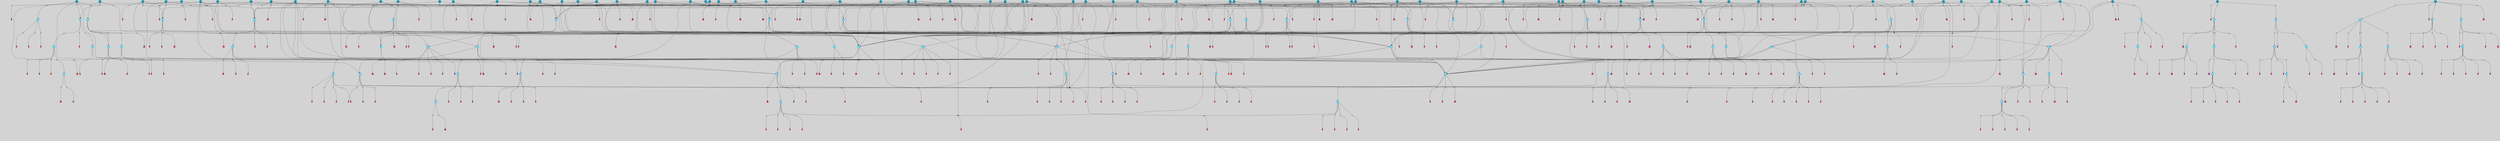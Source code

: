 // File exported with GEGELATI v1.3.1
// On the 2024-04-08 17:45:11
// With the File::TPGGraphDotExporter
digraph{
	graph[pad = "0.212, 0.055" bgcolor = lightgray]
	node[shape=circle style = filled label = ""]
		T4 [fillcolor="#66ddff"]
		T9 [fillcolor="#66ddff"]
		T111 [fillcolor="#1199bb"]
		T129 [fillcolor="#66ddff"]
		T212 [fillcolor="#66ddff"]
		T323 [fillcolor="#66ddff"]
		T324 [fillcolor="#66ddff"]
		T327 [fillcolor="#66ddff"]
		T650 [fillcolor="#66ddff"]
		T651 [fillcolor="#66ddff"]
		T652 [fillcolor="#66ddff"]
		T653 [fillcolor="#66ddff"]
		T729 [fillcolor="#66ddff"]
		T730 [fillcolor="#66ddff"]
		T731 [fillcolor="#66ddff"]
		T790 [fillcolor="#66ddff"]
		T791 [fillcolor="#66ddff"]
		T792 [fillcolor="#66ddff"]
		T793 [fillcolor="#1199bb"]
		T794 [fillcolor="#66ddff"]
		T795 [fillcolor="#66ddff"]
		T796 [fillcolor="#66ddff"]
		T804 [fillcolor="#66ddff"]
		T829 [fillcolor="#66ddff"]
		T845 [fillcolor="#66ddff"]
		T846 [fillcolor="#66ddff"]
		T848 [fillcolor="#66ddff"]
		T849 [fillcolor="#66ddff"]
		T850 [fillcolor="#66ddff"]
		T786 [fillcolor="#66ddff"]
		T851 [fillcolor="#66ddff"]
		T852 [fillcolor="#66ddff"]
		T853 [fillcolor="#66ddff"]
		T854 [fillcolor="#66ddff"]
		T855 [fillcolor="#66ddff"]
		T856 [fillcolor="#66ddff"]
		T920 [fillcolor="#66ddff"]
		T923 [fillcolor="#66ddff"]
		T924 [fillcolor="#66ddff"]
		T925 [fillcolor="#66ddff"]
		T926 [fillcolor="#66ddff"]
		T1001 [fillcolor="#66ddff"]
		T1003 [fillcolor="#66ddff"]
		T1005 [fillcolor="#66ddff"]
		T1006 [fillcolor="#66ddff"]
		T1012 [fillcolor="#1199bb"]
		T1054 [fillcolor="#1199bb"]
		T1079 [fillcolor="#66ddff"]
		T1098 [fillcolor="#1199bb"]
		T1103 [fillcolor="#1199bb"]
		T1104 [fillcolor="#1199bb"]
		T1105 [fillcolor="#1199bb"]
		T1108 [fillcolor="#1199bb"]
		T1109 [fillcolor="#1199bb"]
		T1113 [fillcolor="#1199bb"]
		T1115 [fillcolor="#1199bb"]
		T1118 [fillcolor="#1199bb"]
		T1122 [fillcolor="#1199bb"]
		T1134 [fillcolor="#66ddff"]
		T1135 [fillcolor="#66ddff"]
		T1137 [fillcolor="#66ddff"]
		T1138 [fillcolor="#66ddff"]
		T1139 [fillcolor="#66ddff"]
		T1140 [fillcolor="#66ddff"]
		T1141 [fillcolor="#66ddff"]
		T1142 [fillcolor="#66ddff"]
		T1143 [fillcolor="#66ddff"]
		T1144 [fillcolor="#66ddff"]
		T1145 [fillcolor="#66ddff"]
		T1146 [fillcolor="#1199bb"]
		T1147 [fillcolor="#66ddff"]
		T1148 [fillcolor="#66ddff"]
		T1149 [fillcolor="#66ddff"]
		T1150 [fillcolor="#66ddff"]
		T1151 [fillcolor="#66ddff"]
		T1153 [fillcolor="#1199bb"]
		T1156 [fillcolor="#1199bb"]
		T1157 [fillcolor="#1199bb"]
		T1158 [fillcolor="#1199bb"]
		T1162 [fillcolor="#1199bb"]
		T1164 [fillcolor="#1199bb"]
		T1165 [fillcolor="#1199bb"]
		T1170 [fillcolor="#1199bb"]
		T1174 [fillcolor="#1199bb"]
		T1175 [fillcolor="#1199bb"]
		T1176 [fillcolor="#1199bb"]
		T1180 [fillcolor="#1199bb"]
		T1181 [fillcolor="#66ddff"]
		T714 [fillcolor="#1199bb"]
		T1182 [fillcolor="#1199bb"]
		T1187 [fillcolor="#1199bb"]
		T1193 [fillcolor="#1199bb"]
		T1194 [fillcolor="#1199bb"]
		T1195 [fillcolor="#1199bb"]
		T1196 [fillcolor="#1199bb"]
		T1171 [fillcolor="#1199bb"]
		T1197 [fillcolor="#1199bb"]
		T1200 [fillcolor="#1199bb"]
		T1201 [fillcolor="#1199bb"]
		T1202 [fillcolor="#1199bb"]
		T1203 [fillcolor="#1199bb"]
		T1204 [fillcolor="#1199bb"]
		T1205 [fillcolor="#1199bb"]
		T1207 [fillcolor="#1199bb"]
		T1208 [fillcolor="#1199bb"]
		T1211 [fillcolor="#1199bb"]
		T1214 [fillcolor="#1199bb"]
		T1215 [fillcolor="#1199bb"]
		T1233 [fillcolor="#1199bb"]
		T1236 [fillcolor="#1199bb"]
		T1252 [fillcolor="#1199bb"]
		T1255 [fillcolor="#1199bb"]
		T1256 [fillcolor="#1199bb"]
		T1261 [fillcolor="#1199bb"]
		T1267 [fillcolor="#1199bb"]
		T1269 [fillcolor="#1199bb"]
		T1273 [fillcolor="#1199bb"]
		T1274 [fillcolor="#1199bb"]
		T597 [fillcolor="#1199bb"]
		T1279 [fillcolor="#1199bb"]
		T1280 [fillcolor="#1199bb"]
		T1282 [fillcolor="#1199bb"]
		T1283 [fillcolor="#1199bb"]
		T1284 [fillcolor="#1199bb"]
		T1286 [fillcolor="#1199bb"]
		T1287 [fillcolor="#1199bb"]
		T1288 [fillcolor="#66ddff"]
		T1289 [fillcolor="#66ddff"]
		T1290 [fillcolor="#1199bb"]
		T979 [fillcolor="#66ddff"]
		T1291 [fillcolor="#66ddff"]
		T1292 [fillcolor="#66ddff"]
		T1293 [fillcolor="#66ddff"]
		T1294 [fillcolor="#66ddff"]
		T1295 [fillcolor="#66ddff"]
		T1296 [fillcolor="#66ddff"]
		T1297 [fillcolor="#66ddff"]
		T1298 [fillcolor="#1199bb"]
		T1299 [fillcolor="#66ddff"]
		T1300 [fillcolor="#66ddff"]
		T1301 [fillcolor="#66ddff"]
		T1302 [fillcolor="#66ddff"]
		T1303 [fillcolor="#66ddff"]
		T1305 [fillcolor="#1199bb"]
		T1306 [fillcolor="#1199bb"]
		T1307 [fillcolor="#1199bb"]
		T1309 [fillcolor="#1199bb"]
		T1310 [fillcolor="#1199bb"]
		T1312 [fillcolor="#1199bb"]
		T1314 [fillcolor="#1199bb"]
		T1315 [fillcolor="#1199bb"]
		T1316 [fillcolor="#1199bb"]
		T1317 [fillcolor="#1199bb"]
		P25214 [fillcolor="#cccccc" shape=point] //7|
		I25214 [shape=box style=invis label="0|2&2|4#2|6&#92;n5|3&0|6#0|1&#92;n4|7&2|6#0|5&#92;n7|6&0|7#0|5&#92;n10|7&2|2#1|1&#92;n"]
		P25214 -> I25214[style=invis]
		A17503 [fillcolor="#ff3366" shape=box margin=0.03 width=0 height=0 label="4"]
		T4 -> P25214 -> A17503
		P25215 [fillcolor="#cccccc" shape=point] //0|
		I25215 [shape=box style=invis label="2|5&0|1#0|6&#92;n6|1&2|2#2|7&#92;n8|0&0|3#1|4&#92;n4|3&2|5#2|4&#92;n8|1&2|4#0|0&#92;n6|6&0|1#2|6&#92;n11|7&2|4#2|5&#92;n6|2&2|4#0|2&#92;n8|5&2|4#2|4&#92;n2|1&2|1#2|2&#92;n2|7&2|5#2|6&#92;n9|7&0|5#0|4&#92;n1|2&0|5#2|6&#92;n4|2&2|3#2|7&#92;n3|3&2|1#0|2&#92;n"]
		P25215 -> I25215[style=invis]
		A17504 [fillcolor="#ff3366" shape=box margin=0.03 width=0 height=0 label="5"]
		T4 -> P25215 -> A17504
		P25216 [fillcolor="#cccccc" shape=point] //-6|
		I25216 [shape=box style=invis label="11|1&0|7#2|0&#92;n10|4&0|1#1|0&#92;n4|3&2|4#2|1&#92;n0|5&2|0#0|0&#92;n6|1&0|0#0|3&#92;n8|2&2|0#0|4&#92;n11|4&2|0#1|6&#92;n7|0&2|6#2|3&#92;n5|3&2|6#2|0&#92;n2|0&2|0#0|4&#92;n"]
		P25216 -> I25216[style=invis]
		A17505 [fillcolor="#ff3366" shape=box margin=0.03 width=0 height=0 label="9"]
		T9 -> P25216 -> A17505
		P25217 [fillcolor="#cccccc" shape=point] //2|
		I25217 [shape=box style=invis label="6|3&2|7#1|4&#92;n8|6&0|0#2|5&#92;n2|1&0|2#0|3&#92;n8|7&0|6#0|4&#92;n2|1&2|0#0|1&#92;n0|0&2|2#2|3&#92;n6|6&0|7#2|1&#92;n6|1&0|7#2|6&#92;n5|4&2|7#0|4&#92;n0|3&0|4#2|0&#92;n11|0&2|0#2|5&#92;n4|5&2|5#2|4&#92;n5|7&0|6#0|4&#92;n9|7&2|5#0|3&#92;n5|4&2|1#0|3&#92;n5|3&0|1#1|7&#92;n0|4&0|3#2|5&#92;n"]
		P25217 -> I25217[style=invis]
		A17506 [fillcolor="#ff3366" shape=box margin=0.03 width=0 height=0 label="10"]
		T9 -> P25217 -> A17506
		P25218 [fillcolor="#cccccc" shape=point] //-3|
		I25218 [shape=box style=invis label="8|1&2|3#0|5&#92;n0|6&0|5#0|5&#92;n3|7&2|1#0|6&#92;n3|5&0|1#0|0&#92;n9|5&2|0#0|4&#92;n3|5&0|2#0|3&#92;n10|6&2|4#1|0&#92;n9|4&2|7#2|6&#92;n1|7&2|5#2|2&#92;n"]
		P25218 -> I25218[style=invis]
		A17507 [fillcolor="#ff3366" shape=box margin=0.03 width=0 height=0 label="5"]
		T4 -> P25218 -> A17507
		P25219 [fillcolor="#cccccc" shape=point] //-5|
		I25219 [shape=box style=invis label="0|0&2|3#0|2&#92;n10|5&0|6#1|3&#92;n7|3&0|6#2|3&#92;n3|4&0|6#0|6&#92;n10|5&0|2#1|1&#92;n5|0&0|1#0|3&#92;n6|6&2|5#1|5&#92;n7|4&0|2#1|7&#92;n5|7&0|1#2|5&#92;n1|5&0|0#0|3&#92;n7|5&2|1#2|6&#92;n9|0&0|2#0|0&#92;n4|0&2|4#0|0&#92;n4|6&0|0#2|3&#92;n3|1&0|6#2|5&#92;n7|7&2|1#2|3&#92;n9|4&2|2#0|6&#92;n"]
		P25219 -> I25219[style=invis]
		T111 -> P25219 -> T9
		P25220 [fillcolor="#cccccc" shape=point] //7|
		I25220 [shape=box style=invis label="7|4&2|1#2|0&#92;n4|1&2|4#2|3&#92;n5|0&2|0#2|2&#92;n6|1&2|4#2|6&#92;n"]
		P25220 -> I25220[style=invis]
		A17508 [fillcolor="#ff3366" shape=box margin=0.03 width=0 height=0 label="9"]
		T111 -> P25220 -> A17508
		P25221 [fillcolor="#cccccc" shape=point] //2|
		I25221 [shape=box style=invis label="3|0&2|0#0|1&#92;n11|2&0|7#1|6&#92;n8|7&2|4#0|5&#92;n5|3&0|2#2|6&#92;n4|4&2|4#2|6&#92;n3|0&0|7#0|1&#92;n2|7&2|2#2|5&#92;n9|3&2|6#2|7&#92;n7|7&0|0#0|4&#92;n6|1&2|4#1|3&#92;n5|4&2|0#1|6&#92;n1|3&0|7#0|4&#92;n"]
		P25221 -> I25221[style=invis]
		A17509 [fillcolor="#ff3366" shape=box margin=0.03 width=0 height=0 label="7"]
		T111 -> P25221 -> A17509
		T111 -> P25216
		P25222 [fillcolor="#cccccc" shape=point] //8|
		I25222 [shape=box style=invis label="9|0&0|1#2|0&#92;n10|1&2|5#1|4&#92;n8|2&2|6#0|4&#92;n2|4&2|5#2|3&#92;n4|2&2|2#0|2&#92;n7|5&0|2#0|0&#92;n8|2&2|1#1|3&#92;n8|7&0|7#2|1&#92;n1|1&0|0#0|7&#92;n5|6&2|5#1|0&#92;n6|6&2|5#0|0&#92;n11|4&0|3#2|6&#92;n4|2&2|4#0|7&#92;n5|6&0|1#2|0&#92;n11|3&0|2#0|7&#92;n"]
		P25222 -> I25222[style=invis]
		A17510 [fillcolor="#ff3366" shape=box margin=0.03 width=0 height=0 label="6"]
		T129 -> P25222 -> A17510
		P25223 [fillcolor="#cccccc" shape=point] //5|
		I25223 [shape=box style=invis label="3|0&2|0#0|1&#92;n3|0&0|7#0|1&#92;n5|3&0|2#2|6&#92;n4|4&2|4#2|6&#92;n11|2&0|7#1|6&#92;n2|7&2|2#2|5&#92;n9|3&2|6#2|7&#92;n7|7&0|0#0|4&#92;n6|1&2|4#2|3&#92;n5|4&2|0#1|6&#92;n1|3&0|7#0|4&#92;n"]
		P25223 -> I25223[style=invis]
		A17511 [fillcolor="#ff3366" shape=box margin=0.03 width=0 height=0 label="7"]
		T129 -> P25223 -> A17511
		P25224 [fillcolor="#cccccc" shape=point] //10|
		I25224 [shape=box style=invis label="4|5&2|7#2|1&#92;n1|7&2|3#0|6&#92;n3|5&2|2#0|3&#92;n10|3&0|7#1|4&#92;n7|1&0|4#2|6&#92;n10|2&0|3#1|7&#92;n9|5&2|0#0|4&#92;n4|0&0|3#2|7&#92;n11|4&2|6#1|2&#92;n5|4&2|7#0|2&#92;n2|6&2|4#0|0&#92;n6|5&0|7#2|1&#92;n5|3&2|3#1|6&#92;n10|7&2|0#1|2&#92;n"]
		P25224 -> I25224[style=invis]
		A17512 [fillcolor="#ff3366" shape=box margin=0.03 width=0 height=0 label="5"]
		T129 -> P25224 -> A17512
		P25225 [fillcolor="#cccccc" shape=point] //5|
		I25225 [shape=box style=invis label="9|4&2|3#1|3&#92;n0|4&2|4#0|5&#92;n6|1&2|6#2|5&#92;n4|0&0|5#2|0&#92;n"]
		P25225 -> I25225[style=invis]
		A17513 [fillcolor="#ff3366" shape=box margin=0.03 width=0 height=0 label="7"]
		T129 -> P25225 -> A17513
		P25226 [fillcolor="#cccccc" shape=point] //6|
		I25226 [shape=box style=invis label="9|4&2|7#0|6&#92;n8|4&0|1#1|0&#92;n1|3&0|0#2|1&#92;n2|4&0|6#2|2&#92;n5|1&2|5#0|7&#92;n3|0&0|3#2|6&#92;n2|2&2|6#0|2&#92;n8|4&0|4#2|2&#92;n5|1&2|4#0|3&#92;n9|4&0|6#0|6&#92;n5|0&2|2#1|5&#92;n11|7&0|0#1|1&#92;n0|4&0|3#0|3&#92;n7|7&2|4#2|5&#92;n1|5&0|1#2|1&#92;n"]
		P25226 -> I25226[style=invis]
		A17514 [fillcolor="#ff3366" shape=box margin=0.03 width=0 height=0 label="1"]
		T129 -> P25226 -> A17514
		P25227 [fillcolor="#cccccc" shape=point] //6|
		I25227 [shape=box style=invis label="9|4&2|7#0|6&#92;n8|4&0|1#1|0&#92;n1|3&0|0#2|1&#92;n2|4&0|6#2|2&#92;n5|1&2|5#0|7&#92;n3|0&0|3#2|6&#92;n2|2&2|6#0|2&#92;n8|4&0|4#2|2&#92;n5|1&2|4#0|3&#92;n9|4&0|6#0|6&#92;n5|0&2|2#1|5&#92;n11|7&0|0#1|1&#92;n0|4&0|3#0|3&#92;n7|7&2|4#2|5&#92;n1|5&0|1#2|1&#92;n"]
		P25227 -> I25227[style=invis]
		A17515 [fillcolor="#ff3366" shape=box margin=0.03 width=0 height=0 label="1"]
		T212 -> P25227 -> A17515
		P25228 [fillcolor="#cccccc" shape=point] //5|
		I25228 [shape=box style=invis label="9|4&2|3#1|3&#92;n0|4&2|4#0|5&#92;n6|1&2|6#2|5&#92;n4|0&0|5#2|0&#92;n"]
		P25228 -> I25228[style=invis]
		A17516 [fillcolor="#ff3366" shape=box margin=0.03 width=0 height=0 label="7"]
		T212 -> P25228 -> A17516
		P25229 [fillcolor="#cccccc" shape=point] //5|
		I25229 [shape=box style=invis label="3|0&2|0#0|1&#92;n3|0&0|7#0|1&#92;n5|3&0|2#2|6&#92;n4|4&2|4#2|6&#92;n11|2&0|7#1|6&#92;n2|7&2|2#2|5&#92;n9|3&2|6#2|7&#92;n7|7&0|0#0|4&#92;n6|1&2|4#2|3&#92;n5|4&2|0#1|6&#92;n1|3&0|7#0|4&#92;n"]
		P25229 -> I25229[style=invis]
		A17517 [fillcolor="#ff3366" shape=box margin=0.03 width=0 height=0 label="7"]
		T212 -> P25229 -> A17517
		P25230 [fillcolor="#cccccc" shape=point] //8|
		I25230 [shape=box style=invis label="9|0&0|1#2|0&#92;n10|1&2|5#1|4&#92;n8|2&2|6#0|4&#92;n2|4&2|5#2|3&#92;n4|2&2|2#0|2&#92;n7|5&0|2#0|0&#92;n8|2&2|1#1|3&#92;n8|7&0|7#2|1&#92;n1|1&0|0#0|7&#92;n5|6&2|5#1|0&#92;n6|6&2|5#0|0&#92;n11|4&0|3#2|6&#92;n4|2&2|4#0|7&#92;n5|6&0|1#2|0&#92;n11|3&0|2#0|7&#92;n"]
		P25230 -> I25230[style=invis]
		A17518 [fillcolor="#ff3366" shape=box margin=0.03 width=0 height=0 label="6"]
		T212 -> P25230 -> A17518
		P25231 [fillcolor="#cccccc" shape=point] //10|
		I25231 [shape=box style=invis label="4|5&2|7#2|1&#92;n1|7&2|3#0|6&#92;n3|5&2|2#0|3&#92;n10|3&0|7#1|4&#92;n7|1&0|4#2|6&#92;n10|2&0|3#1|7&#92;n9|5&2|0#0|4&#92;n4|0&0|3#2|7&#92;n11|4&2|6#1|2&#92;n5|4&2|7#0|2&#92;n2|6&2|4#0|0&#92;n6|5&0|7#2|1&#92;n5|3&2|3#1|6&#92;n10|7&2|0#1|2&#92;n"]
		P25231 -> I25231[style=invis]
		A17519 [fillcolor="#ff3366" shape=box margin=0.03 width=0 height=0 label="5"]
		T212 -> P25231 -> A17519
		P25232 [fillcolor="#cccccc" shape=point] //-9|
		I25232 [shape=box style=invis label="2|0&2|0#2|1&#92;n4|4&2|4#2|6&#92;n9|1&0|3#1|7&#92;n5|3&0|2#2|6&#92;n2|7&2|2#2|5&#92;n5|4&2|0#1|6&#92;n3|0&0|7#0|1&#92;n1|3&0|7#0|4&#92;n11|6&2|2#0|7&#92;n7|7&0|0#0|4&#92;n11|0&0|7#1|6&#92;n9|3&2|6#2|7&#92;n"]
		P25232 -> I25232[style=invis]
		A17520 [fillcolor="#ff3366" shape=box margin=0.03 width=0 height=0 label="7"]
		T323 -> P25232 -> A17520
		P25233 [fillcolor="#cccccc" shape=point] //-4|
		I25233 [shape=box style=invis label="4|1&0|4#2|6&#92;n1|2&2|2#2|0&#92;n1|2&2|0#0|6&#92;n8|4&2|3#2|5&#92;n5|5&2|1#1|0&#92;n"]
		P25233 -> I25233[style=invis]
		A17521 [fillcolor="#ff3366" shape=box margin=0.03 width=0 height=0 label="12"]
		T324 -> P25233 -> A17521
		P25234 [fillcolor="#cccccc" shape=point] //8|
		I25234 [shape=box style=invis label="9|7&0|5#2|5&#92;n3|3&2|3#0|2&#92;n9|5&2|2#1|0&#92;n2|3&0|6#0|3&#92;n4|4&2|5#2|7&#92;n11|3&2|0#1|5&#92;n6|6&2|1#2|2&#92;n4|6&0|1#2|2&#92;n2|5&2|7#2|2&#92;n7|7&2|2#2|3&#92;n6|5&0|3#2|6&#92;n6|7&0|6#0|2&#92;n"]
		P25234 -> I25234[style=invis]
		A17522 [fillcolor="#ff3366" shape=box margin=0.03 width=0 height=0 label="14"]
		T323 -> P25234 -> A17522
		P25235 [fillcolor="#cccccc" shape=point] //-8|
		I25235 [shape=box style=invis label="7|5&0|4#2|4&#92;n"]
		P25235 -> I25235[style=invis]
		A17523 [fillcolor="#ff3366" shape=box margin=0.03 width=0 height=0 label="3"]
		T323 -> P25235 -> A17523
		P25236 [fillcolor="#cccccc" shape=point] //4|
		I25236 [shape=box style=invis label="4|3&0|6#0|3&#92;n5|7&2|3#2|2&#92;n5|6&0|7#1|2&#92;n1|4&2|6#0|3&#92;n8|4&2|1#2|5&#92;n9|5&2|4#1|4&#92;n2|4&0|5#0|7&#92;n10|0&0|6#1|3&#92;n3|0&0|6#0|2&#92;n2|7&2|7#2|6&#92;n5|2&0|5#1|5&#92;n10|4&2|5#1|7&#92;n4|0&0|4#2|4&#92;n11|1&0|4#2|6&#92;n10|6&2|0#1|4&#92;n9|7&0|3#1|4&#92;n4|5&2|7#0|6&#92;n11|5&2|6#2|3&#92;n0|3&0|5#0|1&#92;n"]
		P25236 -> I25236[style=invis]
		A17524 [fillcolor="#ff3366" shape=box margin=0.03 width=0 height=0 label="13"]
		T323 -> P25236 -> A17524
		P25237 [fillcolor="#cccccc" shape=point] //2|
		I25237 [shape=box style=invis label="4|1&0|4#2|6&#92;n5|5&2|1#1|0&#92;n1|0&2|0#0|6&#92;n8|4&2|3#2|5&#92;n"]
		P25237 -> I25237[style=invis]
		T323 -> P25237 -> T324
		P25238 [fillcolor="#cccccc" shape=point] //6|
		I25238 [shape=box style=invis label="3|0&2|7#2|2&#92;n3|2&0|4#2|5&#92;n5|1&0|2#1|0&#92;n8|7&0|1#2|0&#92;n8|5&0|3#0|6&#92;n0|2&0|2#2|3&#92;n1|5&2|5#0|5&#92;n5|6&0|6#0|7&#92;n6|7&0|0#2|6&#92;n1|2&2|3#0|0&#92;n7|7&2|3#0|4&#92;n0|7&2|7#0|6&#92;n1|0&2|2#2|7&#92;n4|4&0|1#0|0&#92;n"]
		P25238 -> I25238[style=invis]
		A17525 [fillcolor="#ff3366" shape=box margin=0.03 width=0 height=0 label="11"]
		T324 -> P25238 -> A17525
		P25239 [fillcolor="#cccccc" shape=point] //-4|
		I25239 [shape=box style=invis label="4|1&0|4#2|6&#92;n1|2&2|2#2|0&#92;n1|2&2|0#0|6&#92;n8|4&2|3#2|5&#92;n5|5&2|1#1|0&#92;n"]
		P25239 -> I25239[style=invis]
		A17526 [fillcolor="#ff3366" shape=box margin=0.03 width=0 height=0 label="12"]
		T327 -> P25239 -> A17526
		P25240 [fillcolor="#cccccc" shape=point] //6|
		I25240 [shape=box style=invis label="3|0&2|7#2|2&#92;n3|2&0|4#2|5&#92;n5|1&0|2#1|0&#92;n8|7&0|1#2|0&#92;n8|5&0|3#0|6&#92;n0|2&0|2#2|3&#92;n1|5&2|5#0|5&#92;n5|6&0|6#0|7&#92;n6|7&0|0#2|6&#92;n1|2&2|3#0|0&#92;n7|7&2|3#0|4&#92;n0|7&2|7#0|6&#92;n1|0&2|2#2|7&#92;n4|4&0|1#0|0&#92;n"]
		P25240 -> I25240[style=invis]
		A17527 [fillcolor="#ff3366" shape=box margin=0.03 width=0 height=0 label="11"]
		T327 -> P25240 -> A17527
		P25241 [fillcolor="#cccccc" shape=point] //-4|
		I25241 [shape=box style=invis label="4|1&0|4#2|6&#92;n1|2&2|2#2|0&#92;n1|2&2|0#0|6&#92;n8|4&2|3#2|5&#92;n5|5&2|1#1|0&#92;n"]
		P25241 -> I25241[style=invis]
		A17528 [fillcolor="#ff3366" shape=box margin=0.03 width=0 height=0 label="12"]
		T650 -> P25241 -> A17528
		P25242 [fillcolor="#cccccc" shape=point] //7|
		I25242 [shape=box style=invis label="7|4&2|7#0|4&#92;n4|6&0|1#2|5&#92;n2|1&2|3#0|0&#92;n4|3&2|0#0|1&#92;n0|0&2|7#2|7&#92;n7|7&0|5#2|3&#92;n5|0&2|1#2|2&#92;n10|0&0|4#1|2&#92;n4|4&0|7#0|0&#92;n6|7&0|2#0|1&#92;n1|4&2|5#0|4&#92;n"]
		P25242 -> I25242[style=invis]
		A17529 [fillcolor="#ff3366" shape=box margin=0.03 width=0 height=0 label="0"]
		T651 -> P25242 -> A17529
		P25243 [fillcolor="#cccccc" shape=point] //0|
		I25243 [shape=box style=invis label="4|0&0|3#2|7&#92;n10|2&0|3#1|7&#92;n3|5&0|2#0|3&#92;n4|5&0|0#2|1&#92;n10|7&2|0#1|2&#92;n5|3&2|3#1|6&#92;n9|5&2|0#0|4&#92;n5|4&2|7#0|2&#92;n10|3&2|7#1|4&#92;n7|2&0|1#2|6&#92;n8|6&0|5#0|5&#92;n8|7&2|3#0|5&#92;n2|6&2|4#0|0&#92;n"]
		P25243 -> I25243[style=invis]
		A17530 [fillcolor="#ff3366" shape=box margin=0.03 width=0 height=0 label="5"]
		T653 -> P25243 -> A17530
		P25244 [fillcolor="#cccccc" shape=point] //0|
		I25244 [shape=box style=invis label="2|5&0|1#0|6&#92;n6|1&2|2#2|7&#92;n8|0&0|3#1|4&#92;n4|3&2|5#2|4&#92;n8|1&2|4#0|0&#92;n6|6&0|1#2|6&#92;n11|7&2|4#2|5&#92;n6|2&2|4#0|2&#92;n8|5&2|4#2|4&#92;n2|1&2|1#2|2&#92;n2|7&2|5#2|6&#92;n9|7&0|5#0|4&#92;n1|2&0|5#2|6&#92;n4|2&2|3#2|7&#92;n3|3&2|1#0|2&#92;n"]
		P25244 -> I25244[style=invis]
		A17531 [fillcolor="#ff3366" shape=box margin=0.03 width=0 height=0 label="5"]
		T653 -> P25244 -> A17531
		P25245 [fillcolor="#cccccc" shape=point] //3|
		I25245 [shape=box style=invis label="7|6&2|4#0|2&#92;n10|3&2|7#1|4&#92;n11|6&0|4#0|1&#92;n7|1&0|0#2|6&#92;n7|6&0|3#2|6&#92;n4|0&2|6#0|1&#92;n4|4&2|5#0|2&#92;n4|6&0|4#2|7&#92;n10|0&2|3#1|5&#92;n2|6&0|5#0|2&#92;n1|0&2|3#0|7&#92;n1|6&2|0#0|5&#92;n6|2&0|1#0|7&#92;n9|2&0|3#2|7&#92;n5|3&0|6#0|6&#92;n1|7&2|5#2|3&#92;n8|1&2|7#0|6&#92;n1|0&2|5#2|1&#92;n7|1&2|2#2|5&#92;n7|4&2|6#0|3&#92;n"]
		P25245 -> I25245[style=invis]
		A17532 [fillcolor="#ff3366" shape=box margin=0.03 width=0 height=0 label="4"]
		T653 -> P25245 -> A17532
		P25246 [fillcolor="#cccccc" shape=point] //-9|
		I25246 [shape=box style=invis label="4|7&2|6#0|5&#92;n11|3&0|2#2|6&#92;n10|2&2|4#1|6&#92;n3|0&2|6#2|7&#92;n4|3&0|5#0|7&#92;n2|3&0|7#0|7&#92;n10|6&0|7#1|5&#92;n10|1&2|2#1|1&#92;n1|7&0|3#2|6&#92;n"]
		P25246 -> I25246[style=invis]
		A17533 [fillcolor="#ff3366" shape=box margin=0.03 width=0 height=0 label="4"]
		T650 -> P25246 -> A17533
		P25247 [fillcolor="#cccccc" shape=point] //8|
		I25247 [shape=box style=invis label="9|0&0|1#2|0&#92;n10|1&2|5#1|4&#92;n8|2&2|6#0|4&#92;n2|4&2|5#2|3&#92;n4|2&2|2#0|2&#92;n7|5&0|2#0|0&#92;n8|2&2|1#1|3&#92;n8|7&0|7#2|1&#92;n1|1&0|0#0|7&#92;n5|6&2|5#1|0&#92;n6|6&2|5#0|0&#92;n11|4&0|3#2|6&#92;n4|2&2|4#0|7&#92;n5|6&0|1#2|0&#92;n11|3&0|2#0|7&#92;n"]
		P25247 -> I25247[style=invis]
		A17534 [fillcolor="#ff3366" shape=box margin=0.03 width=0 height=0 label="6"]
		T652 -> P25247 -> A17534
		P25248 [fillcolor="#cccccc" shape=point] //-6|
		I25248 [shape=box style=invis label="9|0&2|0#0|1&#92;n3|2&0|2#0|3&#92;n5|4&0|5#1|7&#92;n2|1&0|4#0|3&#92;n9|2&2|0#2|4&#92;n7|6&0|4#0|2&#92;n2|3&0|6#2|6&#92;n1|2&0|3#2|0&#92;n"]
		P25248 -> I25248[style=invis]
		T650 -> P25248 -> T652
		P25249 [fillcolor="#cccccc" shape=point] //5|
		I25249 [shape=box style=invis label="3|0&2|0#0|1&#92;n3|0&0|7#0|1&#92;n5|3&0|2#2|6&#92;n4|4&2|4#2|6&#92;n11|2&0|7#1|6&#92;n2|7&2|2#2|5&#92;n9|3&2|6#2|7&#92;n7|7&0|0#0|4&#92;n6|1&2|4#2|3&#92;n5|4&2|0#1|6&#92;n1|3&0|7#0|4&#92;n"]
		P25249 -> I25249[style=invis]
		A17535 [fillcolor="#ff3366" shape=box margin=0.03 width=0 height=0 label="7"]
		T652 -> P25249 -> A17535
		P25250 [fillcolor="#cccccc" shape=point] //-10|
		I25250 [shape=box style=invis label="3|6&0|0#0|4&#92;n4|1&2|4#0|1&#92;n5|1&0|1#0|4&#92;n5|5&2|6#0|5&#92;n6|5&0|6#0|3&#92;n11|1&2|0#0|1&#92;n0|7&2|0#0|3&#92;n1|2&0|6#0|1&#92;n8|0&0|4#2|0&#92;n0|4&0|7#2|7&#92;n7|0&2|7#1|3&#92;n3|1&0|5#2|5&#92;n5|1&0|4#0|3&#92;n2|2&0|2#0|0&#92;n8|3&0|1#0|7&#92;n3|0&0|3#0|5&#92;n7|2&0|5#2|0&#92;n6|3&2|7#1|5&#92;n4|7&2|7#2|1&#92;n"]
		P25250 -> I25250[style=invis]
		A17536 [fillcolor="#ff3366" shape=box margin=0.03 width=0 height=0 label="14"]
		T652 -> P25250 -> A17536
		P25251 [fillcolor="#cccccc" shape=point] //5|
		I25251 [shape=box style=invis label="0|5&2|3#0|1&#92;n0|6&2|1#2|4&#92;n6|2&2|6#0|7&#92;n7|4&0|3#0|1&#92;n5|4&0|7#1|6&#92;n9|1&0|5#2|2&#92;n6|3&2|3#1|7&#92;n11|7&2|4#1|6&#92;n2|5&0|1#0|0&#92;n4|7&0|0#0|2&#92;n6|2&0|6#0|0&#92;n2|1&2|6#2|4&#92;n10|0&2|0#1|0&#92;n6|6&2|4#0|6&#92;n"]
		P25251 -> I25251[style=invis]
		A17537 [fillcolor="#ff3366" shape=box margin=0.03 width=0 height=0 label="8"]
		T652 -> P25251 -> A17537
		P25252 [fillcolor="#cccccc" shape=point] //-2|
		I25252 [shape=box style=invis label="1|3&0|2#0|7&#92;n6|1&0|7#0|0&#92;n6|1&2|4#1|7&#92;n3|0&2|3#0|3&#92;n0|2&0|7#2|6&#92;n"]
		P25252 -> I25252[style=invis]
		T650 -> P25252 -> T651
		P25253 [fillcolor="#cccccc" shape=point] //5|
		I25253 [shape=box style=invis label="3|0&2|0#2|1&#92;n3|0&0|7#0|1&#92;n5|3&0|2#2|6&#92;n4|4&2|4#2|6&#92;n5|4&2|0#1|6&#92;n2|7&2|2#2|5&#92;n1|3&0|7#0|4&#92;n11|6&2|2#0|7&#92;n7|7&0|0#0|4&#92;n6|1&2|4#2|3&#92;n11|0&0|7#1|6&#92;n9|3&2|6#2|7&#92;n"]
		P25253 -> I25253[style=invis]
		A17538 [fillcolor="#ff3366" shape=box margin=0.03 width=0 height=0 label="7"]
		T651 -> P25253 -> A17538
		P25254 [fillcolor="#cccccc" shape=point] //4|
		I25254 [shape=box style=invis label="7|1&0|6#0|1&#92;n6|7&2|7#1|7&#92;n10|1&2|1#1|1&#92;n9|6&2|2#1|4&#92;n4|7&0|4#2|2&#92;n9|6&0|5#1|1&#92;n10|0&2|6#1|6&#92;n5|1&0|1#2|3&#92;n10|1&0|5#1|0&#92;n3|4&2|3#0|0&#92;n8|2&0|5#2|4&#92;n1|6&2|0#0|0&#92;n2|3&0|1#2|6&#92;n5|2&2|2#1|6&#92;n2|2&0|1#2|1&#92;n3|1&2|7#0|3&#92;n6|7&2|3#0|4&#92;n"]
		P25254 -> I25254[style=invis]
		A17539 [fillcolor="#ff3366" shape=box margin=0.03 width=0 height=0 label="10"]
		T651 -> P25254 -> A17539
		P25255 [fillcolor="#cccccc" shape=point] //-1|
		I25255 [shape=box style=invis label="5|7&2|4#0|7&#92;n6|4&2|4#2|6&#92;n3|0&0|5#0|0&#92;n9|5&0|7#1|4&#92;n8|0&0|2#2|1&#92;n3|0&2|6#0|7&#92;n1|7&2|5#2|5&#92;n9|4&0|2#0|6&#92;n4|4&2|5#0|6&#92;n"]
		P25255 -> I25255[style=invis]
		A17540 [fillcolor="#ff3366" shape=box margin=0.03 width=0 height=0 label="7"]
		T650 -> P25255 -> A17540
		P25256 [fillcolor="#cccccc" shape=point] //-4|
		I25256 [shape=box style=invis label="0|4&0|0#2|7&#92;n8|5&2|4#2|4&#92;n4|3&2|5#2|4&#92;n11|7&2|2#2|5&#92;n6|5&2|2#2|7&#92;n3|2&0|7#0|7&#92;n3|3&2|1#0|3&#92;n2|6&0|3#2|5&#92;n0|1&2|6#2|2&#92;n8|2&0|0#1|6&#92;n0|7&0|5#0|4&#92;n9|5&0|3#2|7&#92;n2|7&2|5#2|6&#92;n9|0&2|0#0|1&#92;n1|2&2|4#0|2&#92;n"]
		P25256 -> I25256[style=invis]
		T651 -> P25256 -> T653
		P25257 [fillcolor="#cccccc" shape=point] //2|
		I25257 [shape=box style=invis label="9|1&2|3#0|1&#92;n5|2&2|0#2|4&#92;n3|6&2|5#2|7&#92;n7|0&2|5#0|4&#92;n1|2&0|3#0|5&#92;n7|3&2|7#0|0&#92;n"]
		P25257 -> I25257[style=invis]
		A17541 [fillcolor="#ff3366" shape=box margin=0.03 width=0 height=0 label="2"]
		T653 -> P25257 -> A17541
		P25258 [fillcolor="#cccccc" shape=point] //-6|
		I25258 [shape=box style=invis label="7|5&0|4#0|4&#92;n11|0&2|5#2|1&#92;n"]
		P25258 -> I25258[style=invis]
		A17542 [fillcolor="#ff3366" shape=box margin=0.03 width=0 height=0 label="3"]
		T653 -> P25258 -> A17542
		P25259 [fillcolor="#cccccc" shape=point] //5|
		I25259 [shape=box style=invis label="0|5&2|3#0|1&#92;n0|6&2|1#2|4&#92;n6|2&2|6#0|7&#92;n7|4&0|3#0|1&#92;n5|4&0|7#1|6&#92;n9|1&0|5#2|2&#92;n6|3&2|3#1|7&#92;n11|7&2|4#1|6&#92;n2|5&0|1#0|0&#92;n4|7&0|0#0|2&#92;n6|2&0|6#0|0&#92;n2|1&2|6#2|4&#92;n10|0&2|0#1|0&#92;n6|6&2|4#0|6&#92;n"]
		P25259 -> I25259[style=invis]
		A17543 [fillcolor="#ff3366" shape=box margin=0.03 width=0 height=0 label="8"]
		T730 -> P25259 -> A17543
		P25260 [fillcolor="#cccccc" shape=point] //-10|
		I25260 [shape=box style=invis label="3|6&0|0#0|4&#92;n4|1&2|4#0|1&#92;n5|1&0|1#0|4&#92;n5|5&2|6#0|5&#92;n6|5&0|6#0|3&#92;n11|1&2|0#0|1&#92;n0|7&2|0#0|3&#92;n1|2&0|6#0|1&#92;n8|0&0|4#2|0&#92;n0|4&0|7#2|7&#92;n7|0&2|7#1|3&#92;n3|1&0|5#2|5&#92;n5|1&0|4#0|3&#92;n2|2&0|2#0|0&#92;n8|3&0|1#0|7&#92;n3|0&0|3#0|5&#92;n7|2&0|5#2|0&#92;n6|3&2|7#1|5&#92;n4|7&2|7#2|1&#92;n"]
		P25260 -> I25260[style=invis]
		A17544 [fillcolor="#ff3366" shape=box margin=0.03 width=0 height=0 label="14"]
		T730 -> P25260 -> A17544
		P25261 [fillcolor="#cccccc" shape=point] //5|
		I25261 [shape=box style=invis label="3|0&2|0#0|1&#92;n3|0&0|7#0|1&#92;n5|3&0|2#2|6&#92;n4|4&2|4#2|6&#92;n11|2&0|7#1|6&#92;n2|7&2|2#2|5&#92;n9|3&2|6#2|7&#92;n7|7&0|0#0|4&#92;n6|1&2|4#2|3&#92;n5|4&2|0#1|6&#92;n1|3&0|7#0|4&#92;n"]
		P25261 -> I25261[style=invis]
		A17545 [fillcolor="#ff3366" shape=box margin=0.03 width=0 height=0 label="7"]
		T730 -> P25261 -> A17545
		P25262 [fillcolor="#cccccc" shape=point] //5|
		I25262 [shape=box style=invis label="3|0&2|0#2|1&#92;n3|0&0|7#0|1&#92;n5|3&0|2#2|6&#92;n4|4&2|4#2|6&#92;n5|4&2|0#1|6&#92;n2|7&2|2#2|5&#92;n1|3&0|7#0|4&#92;n11|6&2|2#0|7&#92;n7|7&0|0#0|4&#92;n6|1&2|4#2|3&#92;n11|0&0|7#1|6&#92;n9|3&2|6#2|7&#92;n"]
		P25262 -> I25262[style=invis]
		A17546 [fillcolor="#ff3366" shape=box margin=0.03 width=0 height=0 label="7"]
		T729 -> P25262 -> A17546
		P25263 [fillcolor="#cccccc" shape=point] //4|
		I25263 [shape=box style=invis label="7|1&0|6#0|1&#92;n6|7&2|7#1|7&#92;n10|1&2|1#1|1&#92;n9|6&2|2#1|4&#92;n4|7&0|4#2|2&#92;n9|6&0|5#1|1&#92;n10|0&2|6#1|6&#92;n5|1&0|1#2|3&#92;n10|1&0|5#1|0&#92;n3|4&2|3#0|0&#92;n8|2&0|5#2|4&#92;n1|6&2|0#0|0&#92;n2|3&0|1#2|6&#92;n5|2&2|2#1|6&#92;n2|2&0|1#2|1&#92;n3|1&2|7#0|3&#92;n6|7&2|3#0|4&#92;n"]
		P25263 -> I25263[style=invis]
		A17547 [fillcolor="#ff3366" shape=box margin=0.03 width=0 height=0 label="10"]
		T729 -> P25263 -> A17547
		P25264 [fillcolor="#cccccc" shape=point] //-4|
		I25264 [shape=box style=invis label="0|4&0|0#2|7&#92;n8|5&2|4#2|4&#92;n4|3&2|5#2|4&#92;n11|7&2|2#2|5&#92;n6|5&2|2#2|7&#92;n3|2&0|7#0|7&#92;n3|3&2|1#0|3&#92;n2|6&0|3#2|5&#92;n0|1&2|6#2|2&#92;n8|2&0|0#1|6&#92;n0|7&0|5#0|4&#92;n9|5&0|3#2|7&#92;n2|7&2|5#2|6&#92;n9|0&2|0#0|1&#92;n1|2&2|4#0|2&#92;n"]
		P25264 -> I25264[style=invis]
		T729 -> P25264 -> T731
		P25265 [fillcolor="#cccccc" shape=point] //7|
		I25265 [shape=box style=invis label="7|4&2|7#0|4&#92;n4|6&0|1#2|5&#92;n2|1&2|3#0|0&#92;n4|3&2|0#0|1&#92;n0|0&2|7#2|7&#92;n7|7&0|5#2|3&#92;n5|0&2|1#2|2&#92;n10|0&0|4#1|2&#92;n4|4&0|7#0|0&#92;n6|7&0|2#0|1&#92;n1|4&2|5#0|4&#92;n"]
		P25265 -> I25265[style=invis]
		A17548 [fillcolor="#ff3366" shape=box margin=0.03 width=0 height=0 label="0"]
		T729 -> P25265 -> A17548
		P25266 [fillcolor="#cccccc" shape=point] //8|
		I25266 [shape=box style=invis label="9|0&0|1#2|0&#92;n10|1&2|5#1|4&#92;n8|2&2|6#0|4&#92;n2|4&2|5#2|3&#92;n4|2&2|2#0|2&#92;n7|5&0|2#0|0&#92;n8|2&2|1#1|3&#92;n8|7&0|7#2|1&#92;n1|1&0|0#0|7&#92;n5|6&2|5#1|0&#92;n6|6&2|5#0|0&#92;n11|4&0|3#2|6&#92;n4|2&2|4#0|7&#92;n5|6&0|1#2|0&#92;n11|3&0|2#0|7&#92;n"]
		P25266 -> I25266[style=invis]
		A17549 [fillcolor="#ff3366" shape=box margin=0.03 width=0 height=0 label="6"]
		T730 -> P25266 -> A17549
		P25267 [fillcolor="#cccccc" shape=point] //2|
		I25267 [shape=box style=invis label="9|1&2|3#0|1&#92;n5|2&2|0#2|4&#92;n3|6&2|5#2|7&#92;n7|0&2|5#0|4&#92;n1|2&0|3#0|5&#92;n7|3&2|7#0|0&#92;n"]
		P25267 -> I25267[style=invis]
		A17550 [fillcolor="#ff3366" shape=box margin=0.03 width=0 height=0 label="2"]
		T731 -> P25267 -> A17550
		P25268 [fillcolor="#cccccc" shape=point] //-6|
		I25268 [shape=box style=invis label="7|5&0|4#0|4&#92;n11|0&2|5#2|1&#92;n"]
		P25268 -> I25268[style=invis]
		A17551 [fillcolor="#ff3366" shape=box margin=0.03 width=0 height=0 label="3"]
		T731 -> P25268 -> A17551
		P25269 [fillcolor="#cccccc" shape=point] //0|
		I25269 [shape=box style=invis label="4|0&0|3#2|7&#92;n10|2&0|3#1|7&#92;n3|5&0|2#0|3&#92;n4|5&0|0#2|1&#92;n10|7&2|0#1|2&#92;n5|3&2|3#1|6&#92;n9|5&2|0#0|4&#92;n5|4&2|7#0|2&#92;n10|3&2|7#1|4&#92;n7|2&0|1#2|6&#92;n8|6&0|5#0|5&#92;n8|7&2|3#0|5&#92;n2|6&2|4#0|0&#92;n"]
		P25269 -> I25269[style=invis]
		A17552 [fillcolor="#ff3366" shape=box margin=0.03 width=0 height=0 label="5"]
		T731 -> P25269 -> A17552
		P25270 [fillcolor="#cccccc" shape=point] //3|
		I25270 [shape=box style=invis label="7|6&2|4#0|2&#92;n10|3&2|7#1|4&#92;n11|6&0|4#0|1&#92;n7|1&0|0#2|6&#92;n7|6&0|3#2|6&#92;n4|0&2|6#0|1&#92;n4|4&2|5#0|2&#92;n4|6&0|4#2|7&#92;n10|0&2|3#1|5&#92;n2|6&0|5#0|2&#92;n1|0&2|3#0|7&#92;n1|6&2|0#0|5&#92;n6|2&0|1#0|7&#92;n9|2&0|3#2|7&#92;n5|3&0|6#0|6&#92;n1|7&2|5#2|3&#92;n8|1&2|7#0|6&#92;n1|0&2|5#2|1&#92;n7|1&2|2#2|5&#92;n7|4&2|6#0|3&#92;n"]
		P25270 -> I25270[style=invis]
		A17553 [fillcolor="#ff3366" shape=box margin=0.03 width=0 height=0 label="4"]
		T731 -> P25270 -> A17553
		P25271 [fillcolor="#cccccc" shape=point] //0|
		I25271 [shape=box style=invis label="2|5&0|1#0|6&#92;n6|1&2|2#2|7&#92;n8|0&0|3#1|4&#92;n4|3&2|5#2|4&#92;n8|1&2|4#0|0&#92;n6|6&0|1#2|6&#92;n11|7&2|4#2|5&#92;n6|2&2|4#0|2&#92;n8|5&2|4#2|4&#92;n2|1&2|1#2|2&#92;n2|7&2|5#2|6&#92;n9|7&0|5#0|4&#92;n1|2&0|5#2|6&#92;n4|2&2|3#2|7&#92;n3|3&2|1#0|2&#92;n"]
		P25271 -> I25271[style=invis]
		A17554 [fillcolor="#ff3366" shape=box margin=0.03 width=0 height=0 label="5"]
		T731 -> P25271 -> A17554
		P25272 [fillcolor="#cccccc" shape=point] //-6|
		I25272 [shape=box style=invis label="7|5&0|4#0|4&#92;n11|0&2|5#2|1&#92;n"]
		P25272 -> I25272[style=invis]
		A17555 [fillcolor="#ff3366" shape=box margin=0.03 width=0 height=0 label="3"]
		T792 -> P25272 -> A17555
		P25273 [fillcolor="#cccccc" shape=point] //2|
		I25273 [shape=box style=invis label="9|1&2|3#0|1&#92;n5|2&2|0#2|4&#92;n3|6&2|5#2|7&#92;n7|0&2|5#0|4&#92;n1|2&0|3#0|5&#92;n7|3&2|7#0|0&#92;n"]
		P25273 -> I25273[style=invis]
		A17556 [fillcolor="#ff3366" shape=box margin=0.03 width=0 height=0 label="2"]
		T792 -> P25273 -> A17556
		P25274 [fillcolor="#cccccc" shape=point] //0|
		I25274 [shape=box style=invis label="2|5&0|1#0|6&#92;n6|1&2|2#2|7&#92;n8|0&0|3#1|4&#92;n4|3&2|5#2|4&#92;n8|1&2|4#0|0&#92;n6|6&0|1#2|6&#92;n11|7&2|4#2|5&#92;n6|2&2|4#0|2&#92;n8|5&2|4#2|4&#92;n2|1&2|1#2|2&#92;n2|7&2|5#2|6&#92;n9|7&0|5#0|4&#92;n1|2&0|5#2|6&#92;n4|2&2|3#2|7&#92;n3|3&2|1#0|2&#92;n"]
		P25274 -> I25274[style=invis]
		A17557 [fillcolor="#ff3366" shape=box margin=0.03 width=0 height=0 label="5"]
		T792 -> P25274 -> A17557
		P25275 [fillcolor="#cccccc" shape=point] //-4|
		I25275 [shape=box style=invis label="0|4&0|0#2|7&#92;n8|5&2|4#2|4&#92;n4|3&2|5#2|4&#92;n11|7&2|2#2|5&#92;n6|5&2|2#2|7&#92;n3|2&0|7#0|7&#92;n3|3&2|1#0|3&#92;n2|6&0|3#2|5&#92;n0|1&2|6#2|2&#92;n8|2&0|0#1|6&#92;n0|7&0|5#0|4&#92;n9|5&0|3#2|7&#92;n2|7&2|5#2|6&#92;n9|0&2|0#0|1&#92;n1|2&2|4#0|2&#92;n"]
		P25275 -> I25275[style=invis]
		T791 -> P25275 -> T792
		P25276 [fillcolor="#cccccc" shape=point] //5|
		I25276 [shape=box style=invis label="3|0&2|0#0|1&#92;n3|0&0|7#0|1&#92;n5|3&0|2#2|6&#92;n4|4&2|4#2|6&#92;n11|2&0|7#1|6&#92;n2|7&2|2#2|5&#92;n9|3&2|6#2|7&#92;n7|7&0|0#0|4&#92;n6|1&2|4#2|3&#92;n5|4&2|0#1|6&#92;n1|3&0|7#0|4&#92;n"]
		P25276 -> I25276[style=invis]
		A17558 [fillcolor="#ff3366" shape=box margin=0.03 width=0 height=0 label="7"]
		T790 -> P25276 -> A17558
		P25277 [fillcolor="#cccccc" shape=point] //8|
		I25277 [shape=box style=invis label="9|0&0|1#2|0&#92;n10|1&2|5#1|4&#92;n8|2&2|6#0|4&#92;n2|4&2|5#2|3&#92;n4|2&2|2#0|2&#92;n7|5&0|2#0|0&#92;n8|2&2|1#1|3&#92;n8|7&0|7#2|1&#92;n1|1&0|0#0|7&#92;n5|6&2|5#1|0&#92;n6|6&2|5#0|0&#92;n11|4&0|3#2|6&#92;n4|2&2|4#0|7&#92;n5|6&0|1#2|0&#92;n11|3&0|2#0|7&#92;n"]
		P25277 -> I25277[style=invis]
		A17559 [fillcolor="#ff3366" shape=box margin=0.03 width=0 height=0 label="6"]
		T790 -> P25277 -> A17559
		P25278 [fillcolor="#cccccc" shape=point] //3|
		I25278 [shape=box style=invis label="7|6&2|4#0|2&#92;n10|3&2|7#1|4&#92;n11|6&0|4#0|1&#92;n7|1&0|0#2|6&#92;n7|6&0|3#2|6&#92;n4|0&2|6#0|1&#92;n4|4&2|5#0|2&#92;n4|6&0|4#2|7&#92;n10|0&2|3#1|5&#92;n2|6&0|5#0|2&#92;n1|0&2|3#0|7&#92;n1|6&2|0#0|5&#92;n6|2&0|1#0|7&#92;n9|2&0|3#2|7&#92;n5|3&0|6#0|6&#92;n1|7&2|5#2|3&#92;n8|1&2|7#0|6&#92;n1|0&2|5#2|1&#92;n7|1&2|2#2|5&#92;n7|4&2|6#0|3&#92;n"]
		P25278 -> I25278[style=invis]
		A17560 [fillcolor="#ff3366" shape=box margin=0.03 width=0 height=0 label="4"]
		T792 -> P25278 -> A17560
		P25279 [fillcolor="#cccccc" shape=point] //-10|
		I25279 [shape=box style=invis label="3|6&0|0#0|4&#92;n4|1&2|4#0|1&#92;n5|1&0|1#0|4&#92;n5|5&2|6#0|5&#92;n6|5&0|6#0|3&#92;n11|1&2|0#0|1&#92;n0|7&2|0#0|3&#92;n1|2&0|6#0|1&#92;n8|0&0|4#2|0&#92;n0|4&0|7#2|7&#92;n7|0&2|7#1|3&#92;n3|1&0|5#2|5&#92;n5|1&0|4#0|3&#92;n2|2&0|2#0|0&#92;n8|3&0|1#0|7&#92;n3|0&0|3#0|5&#92;n7|2&0|5#2|0&#92;n6|3&2|7#1|5&#92;n4|7&2|7#2|1&#92;n"]
		P25279 -> I25279[style=invis]
		A17561 [fillcolor="#ff3366" shape=box margin=0.03 width=0 height=0 label="14"]
		T790 -> P25279 -> A17561
		P25280 [fillcolor="#cccccc" shape=point] //5|
		I25280 [shape=box style=invis label="0|5&2|3#0|1&#92;n0|6&2|1#2|4&#92;n6|2&2|6#0|7&#92;n7|4&0|3#0|1&#92;n5|4&0|7#1|6&#92;n9|1&0|5#2|2&#92;n6|3&2|3#1|7&#92;n11|7&2|4#1|6&#92;n2|5&0|1#0|0&#92;n4|7&0|0#0|2&#92;n6|2&0|6#0|0&#92;n2|1&2|6#2|4&#92;n10|0&2|0#1|0&#92;n6|6&2|4#0|6&#92;n"]
		P25280 -> I25280[style=invis]
		A17562 [fillcolor="#ff3366" shape=box margin=0.03 width=0 height=0 label="8"]
		T790 -> P25280 -> A17562
		P25281 [fillcolor="#cccccc" shape=point] //7|
		I25281 [shape=box style=invis label="7|4&2|7#0|4&#92;n4|6&0|1#2|5&#92;n2|1&2|3#0|0&#92;n4|3&2|0#0|1&#92;n0|0&2|7#2|7&#92;n7|7&0|5#2|3&#92;n5|0&2|1#2|2&#92;n10|0&0|4#1|2&#92;n4|4&0|7#0|0&#92;n6|7&0|2#0|1&#92;n1|4&2|5#0|4&#92;n"]
		P25281 -> I25281[style=invis]
		A17563 [fillcolor="#ff3366" shape=box margin=0.03 width=0 height=0 label="0"]
		T791 -> P25281 -> A17563
		P25282 [fillcolor="#cccccc" shape=point] //5|
		I25282 [shape=box style=invis label="3|0&2|0#2|1&#92;n3|0&0|7#0|1&#92;n5|3&0|2#2|6&#92;n4|4&2|4#2|6&#92;n5|4&2|0#1|6&#92;n2|7&2|2#2|5&#92;n1|3&0|7#0|4&#92;n11|6&2|2#0|7&#92;n7|7&0|0#0|4&#92;n6|1&2|4#2|3&#92;n11|0&0|7#1|6&#92;n9|3&2|6#2|7&#92;n"]
		P25282 -> I25282[style=invis]
		A17564 [fillcolor="#ff3366" shape=box margin=0.03 width=0 height=0 label="7"]
		T791 -> P25282 -> A17564
		P25283 [fillcolor="#cccccc" shape=point] //0|
		I25283 [shape=box style=invis label="4|0&0|3#2|7&#92;n10|2&0|3#1|7&#92;n3|5&0|2#0|3&#92;n4|5&0|0#2|1&#92;n10|7&2|0#1|2&#92;n5|3&2|3#1|6&#92;n9|5&2|0#0|4&#92;n5|4&2|7#0|2&#92;n10|3&2|7#1|4&#92;n7|2&0|1#2|6&#92;n8|6&0|5#0|5&#92;n8|7&2|3#0|5&#92;n2|6&2|4#0|0&#92;n"]
		P25283 -> I25283[style=invis]
		A17565 [fillcolor="#ff3366" shape=box margin=0.03 width=0 height=0 label="5"]
		T792 -> P25283 -> A17565
		P25284 [fillcolor="#cccccc" shape=point] //4|
		I25284 [shape=box style=invis label="7|1&0|6#0|1&#92;n6|7&2|7#1|7&#92;n10|1&2|1#1|1&#92;n9|6&2|2#1|4&#92;n4|7&0|4#2|2&#92;n9|6&0|5#1|1&#92;n10|0&2|6#1|6&#92;n5|1&0|1#2|3&#92;n10|1&0|5#1|0&#92;n3|4&2|3#0|0&#92;n8|2&0|5#2|4&#92;n1|6&2|0#0|0&#92;n2|3&0|1#2|6&#92;n5|2&2|2#1|6&#92;n2|2&0|1#2|1&#92;n3|1&2|7#0|3&#92;n6|7&2|3#0|4&#92;n"]
		P25284 -> I25284[style=invis]
		A17566 [fillcolor="#ff3366" shape=box margin=0.03 width=0 height=0 label="10"]
		T791 -> P25284 -> A17566
		P25285 [fillcolor="#cccccc" shape=point] //5|
		I25285 [shape=box style=invis label="0|5&2|3#0|1&#92;n0|6&2|1#2|4&#92;n6|2&2|6#0|7&#92;n7|4&0|3#0|1&#92;n5|4&0|7#1|6&#92;n9|1&0|5#2|2&#92;n6|3&2|3#1|7&#92;n11|7&2|4#1|6&#92;n2|5&0|1#0|0&#92;n4|7&0|0#0|2&#92;n6|2&0|6#0|0&#92;n2|1&2|6#2|4&#92;n10|0&2|0#1|0&#92;n6|6&2|4#0|6&#92;n"]
		P25285 -> I25285[style=invis]
		A17567 [fillcolor="#ff3366" shape=box margin=0.03 width=0 height=0 label="8"]
		T795 -> P25285 -> A17567
		P25286 [fillcolor="#cccccc" shape=point] //-10|
		I25286 [shape=box style=invis label="3|6&0|0#0|4&#92;n4|1&2|4#0|1&#92;n5|1&0|1#0|4&#92;n5|5&2|6#0|5&#92;n6|5&0|6#0|3&#92;n11|1&2|0#0|1&#92;n0|7&2|0#0|3&#92;n1|2&0|6#0|1&#92;n8|0&0|4#2|0&#92;n0|4&0|7#2|7&#92;n7|0&2|7#1|3&#92;n3|1&0|5#2|5&#92;n5|1&0|4#0|3&#92;n2|2&0|2#0|0&#92;n8|3&0|1#0|7&#92;n3|0&0|3#0|5&#92;n7|2&0|5#2|0&#92;n6|3&2|7#1|5&#92;n4|7&2|7#2|1&#92;n"]
		P25286 -> I25286[style=invis]
		A17568 [fillcolor="#ff3366" shape=box margin=0.03 width=0 height=0 label="14"]
		T795 -> P25286 -> A17568
		P25287 [fillcolor="#cccccc" shape=point] //5|
		I25287 [shape=box style=invis label="3|0&2|0#0|1&#92;n3|0&0|7#0|1&#92;n5|3&0|2#2|6&#92;n4|4&2|4#2|6&#92;n11|2&0|7#1|6&#92;n2|7&2|2#2|5&#92;n9|3&2|6#2|7&#92;n7|7&0|0#0|4&#92;n6|1&2|4#2|3&#92;n5|4&2|0#1|6&#92;n1|3&0|7#0|4&#92;n"]
		P25287 -> I25287[style=invis]
		A17569 [fillcolor="#ff3366" shape=box margin=0.03 width=0 height=0 label="7"]
		T795 -> P25287 -> A17569
		P25288 [fillcolor="#cccccc" shape=point] //-1|
		I25288 [shape=box style=invis label="5|7&2|4#0|7&#92;n6|4&2|4#2|6&#92;n3|0&0|5#0|0&#92;n9|5&0|7#1|4&#92;n8|0&0|2#2|1&#92;n3|0&2|6#0|7&#92;n1|7&2|5#2|5&#92;n9|4&0|2#0|6&#92;n4|4&2|5#0|6&#92;n"]
		P25288 -> I25288[style=invis]
		A17570 [fillcolor="#ff3366" shape=box margin=0.03 width=0 height=0 label="7"]
		T793 -> P25288 -> A17570
		P25289 [fillcolor="#cccccc" shape=point] //-2|
		I25289 [shape=box style=invis label="0|2&0|7#2|6&#92;n6|1&0|4#1|7&#92;n3|0&2|3#0|3&#92;n1|3&0|2#0|7&#92;n"]
		P25289 -> I25289[style=invis]
		T793 -> P25289 -> T794
		P25290 [fillcolor="#cccccc" shape=point] //5|
		I25290 [shape=box style=invis label="3|0&2|0#2|1&#92;n3|0&0|7#0|1&#92;n5|3&0|2#2|6&#92;n4|4&2|4#2|6&#92;n5|4&2|0#1|6&#92;n2|7&2|2#2|5&#92;n1|3&0|7#0|4&#92;n11|6&2|2#0|7&#92;n7|7&0|0#0|4&#92;n6|1&2|4#2|3&#92;n11|0&0|7#1|6&#92;n9|3&2|6#2|7&#92;n"]
		P25290 -> I25290[style=invis]
		A17571 [fillcolor="#ff3366" shape=box margin=0.03 width=0 height=0 label="7"]
		T794 -> P25290 -> A17571
		P25291 [fillcolor="#cccccc" shape=point] //4|
		I25291 [shape=box style=invis label="7|1&0|6#0|1&#92;n6|7&2|7#1|7&#92;n10|1&2|1#1|1&#92;n9|6&2|2#1|4&#92;n4|7&0|4#2|2&#92;n9|6&0|5#1|1&#92;n10|0&2|6#1|6&#92;n5|1&0|1#2|3&#92;n10|1&0|5#1|0&#92;n3|4&2|3#0|0&#92;n8|2&0|5#2|4&#92;n1|6&2|0#0|0&#92;n2|3&0|1#2|6&#92;n5|2&2|2#1|6&#92;n2|2&0|1#2|1&#92;n3|1&2|7#0|3&#92;n6|7&2|3#0|4&#92;n"]
		P25291 -> I25291[style=invis]
		A17572 [fillcolor="#ff3366" shape=box margin=0.03 width=0 height=0 label="10"]
		T794 -> P25291 -> A17572
		P25292 [fillcolor="#cccccc" shape=point] //-4|
		I25292 [shape=box style=invis label="0|4&0|0#2|7&#92;n8|5&2|4#2|4&#92;n4|3&2|5#2|4&#92;n11|7&2|2#2|5&#92;n6|5&2|2#2|7&#92;n3|2&0|7#0|7&#92;n3|3&2|1#0|3&#92;n2|6&0|3#2|5&#92;n0|1&2|6#2|2&#92;n8|2&0|0#1|6&#92;n0|7&0|5#0|4&#92;n9|5&0|3#2|7&#92;n2|7&2|5#2|6&#92;n9|0&2|0#0|1&#92;n1|2&2|4#0|2&#92;n"]
		P25292 -> I25292[style=invis]
		T794 -> P25292 -> T796
		P25293 [fillcolor="#cccccc" shape=point] //4|
		I25293 [shape=box style=invis label="9|6&0|4#2|0&#92;n6|1&0|7#0|0&#92;n3|0&2|3#0|3&#92;n1|3&0|2#0|7&#92;n6|1&2|4#1|7&#92;n6|3&0|7#2|6&#92;n"]
		P25293 -> I25293[style=invis]
		T793 -> P25293 -> T794
		P25294 [fillcolor="#cccccc" shape=point] //7|
		I25294 [shape=box style=invis label="7|4&2|7#0|4&#92;n4|6&0|1#2|5&#92;n2|1&2|3#0|0&#92;n4|3&2|0#0|1&#92;n0|0&2|7#2|7&#92;n7|7&0|5#2|3&#92;n5|0&2|1#2|2&#92;n10|0&0|4#1|2&#92;n4|4&0|7#0|0&#92;n6|7&0|2#0|1&#92;n1|4&2|5#0|4&#92;n"]
		P25294 -> I25294[style=invis]
		A17573 [fillcolor="#ff3366" shape=box margin=0.03 width=0 height=0 label="0"]
		T794 -> P25294 -> A17573
		P25295 [fillcolor="#cccccc" shape=point] //8|
		I25295 [shape=box style=invis label="9|0&0|1#2|0&#92;n10|1&2|5#1|4&#92;n8|2&2|6#0|4&#92;n2|4&2|5#2|3&#92;n4|2&2|2#0|2&#92;n7|5&0|2#0|0&#92;n8|2&2|1#1|3&#92;n8|7&0|7#2|1&#92;n1|1&0|0#0|7&#92;n5|6&2|5#1|0&#92;n6|6&2|5#0|0&#92;n11|4&0|3#2|6&#92;n4|2&2|4#0|7&#92;n5|6&0|1#2|0&#92;n11|3&0|2#0|7&#92;n"]
		P25295 -> I25295[style=invis]
		A17574 [fillcolor="#ff3366" shape=box margin=0.03 width=0 height=0 label="6"]
		T795 -> P25295 -> A17574
		P25296 [fillcolor="#cccccc" shape=point] //-6|
		I25296 [shape=box style=invis label="9|0&2|0#0|1&#92;n3|2&0|2#0|3&#92;n5|4&0|5#1|7&#92;n2|1&0|4#0|3&#92;n9|2&2|0#2|4&#92;n7|6&0|4#0|2&#92;n2|3&0|6#2|6&#92;n1|2&0|3#2|0&#92;n"]
		P25296 -> I25296[style=invis]
		T793 -> P25296 -> T795
		P25297 [fillcolor="#cccccc" shape=point] //2|
		I25297 [shape=box style=invis label="9|1&2|3#0|1&#92;n5|2&2|0#2|4&#92;n3|6&2|5#2|7&#92;n7|0&2|5#0|4&#92;n1|2&0|3#0|5&#92;n7|3&2|7#0|0&#92;n"]
		P25297 -> I25297[style=invis]
		A17575 [fillcolor="#ff3366" shape=box margin=0.03 width=0 height=0 label="2"]
		T796 -> P25297 -> A17575
		P25298 [fillcolor="#cccccc" shape=point] //-1|
		I25298 [shape=box style=invis label="6|6&0|0#1|5&#92;n3|0&0|2#2|3&#92;n1|0&0|5#0|3&#92;n10|4&0|0#1|0&#92;n1|7&2|5#2|5&#92;n9|4&0|0#1|5&#92;n11|3&2|1#1|6&#92;n6|3&2|6#2|0&#92;n6|1&0|2#0|6&#92;n8|0&0|6#2|4&#92;n"]
		P25298 -> I25298[style=invis]
		A17576 [fillcolor="#ff3366" shape=box margin=0.03 width=0 height=0 label="12"]
		T793 -> P25298 -> A17576
		P25299 [fillcolor="#cccccc" shape=point] //-6|
		I25299 [shape=box style=invis label="7|5&0|4#0|4&#92;n11|0&2|5#2|1&#92;n"]
		P25299 -> I25299[style=invis]
		A17577 [fillcolor="#ff3366" shape=box margin=0.03 width=0 height=0 label="3"]
		T796 -> P25299 -> A17577
		P25300 [fillcolor="#cccccc" shape=point] //0|
		I25300 [shape=box style=invis label="4|0&0|3#2|7&#92;n10|2&0|3#1|7&#92;n3|5&0|2#0|3&#92;n4|5&0|0#2|1&#92;n10|7&2|0#1|2&#92;n5|3&2|3#1|6&#92;n9|5&2|0#0|4&#92;n5|4&2|7#0|2&#92;n10|3&2|7#1|4&#92;n7|2&0|1#2|6&#92;n8|6&0|5#0|5&#92;n8|7&2|3#0|5&#92;n2|6&2|4#0|0&#92;n"]
		P25300 -> I25300[style=invis]
		A17578 [fillcolor="#ff3366" shape=box margin=0.03 width=0 height=0 label="5"]
		T796 -> P25300 -> A17578
		P25301 [fillcolor="#cccccc" shape=point] //3|
		I25301 [shape=box style=invis label="7|6&2|4#0|2&#92;n10|3&2|7#1|4&#92;n11|6&0|4#0|1&#92;n7|1&0|0#2|6&#92;n7|6&0|3#2|6&#92;n4|0&2|6#0|1&#92;n4|4&2|5#0|2&#92;n4|6&0|4#2|7&#92;n10|0&2|3#1|5&#92;n2|6&0|5#0|2&#92;n1|0&2|3#0|7&#92;n1|6&2|0#0|5&#92;n6|2&0|1#0|7&#92;n9|2&0|3#2|7&#92;n5|3&0|6#0|6&#92;n1|7&2|5#2|3&#92;n8|1&2|7#0|6&#92;n1|0&2|5#2|1&#92;n7|1&2|2#2|5&#92;n7|4&2|6#0|3&#92;n"]
		P25301 -> I25301[style=invis]
		A17579 [fillcolor="#ff3366" shape=box margin=0.03 width=0 height=0 label="4"]
		T796 -> P25301 -> A17579
		P25302 [fillcolor="#cccccc" shape=point] //0|
		I25302 [shape=box style=invis label="2|5&0|1#0|6&#92;n6|1&2|2#2|7&#92;n8|0&0|3#1|4&#92;n4|3&2|5#2|4&#92;n8|1&2|4#0|0&#92;n6|6&0|1#2|6&#92;n11|7&2|4#2|5&#92;n6|2&2|4#0|2&#92;n8|5&2|4#2|4&#92;n2|1&2|1#2|2&#92;n2|7&2|5#2|6&#92;n9|7&0|5#0|4&#92;n1|2&0|5#2|6&#92;n4|2&2|3#2|7&#92;n3|3&2|1#0|2&#92;n"]
		P25302 -> I25302[style=invis]
		A17580 [fillcolor="#ff3366" shape=box margin=0.03 width=0 height=0 label="5"]
		T796 -> P25302 -> A17580
		T804 -> P25288
		T804 -> P25293
		T804 -> P25296
		T804 -> P25298
		P25303 [fillcolor="#cccccc" shape=point] //7|
		I25303 [shape=box style=invis label="0|5&0|6#2|0&#92;n0|5&2|0#0|0&#92;n10|6&0|3#1|1&#92;n11|4&2|0#1|6&#92;n10|4&0|1#1|0&#92;n7|2&0|4#2|1&#92;n6|1&0|0#2|3&#92;n8|2&2|0#0|4&#92;n3|7&2|2#0|0&#92;n0|4&0|1#0|3&#92;n5|3&2|6#2|0&#92;n"]
		P25303 -> I25303[style=invis]
		A17581 [fillcolor="#ff3366" shape=box margin=0.03 width=0 height=0 label="9"]
		T804 -> P25303 -> A17581
		P25304 [fillcolor="#cccccc" shape=point] //-4|
		I25304 [shape=box style=invis label="4|1&0|4#2|6&#92;n1|2&2|2#2|0&#92;n1|2&2|0#0|6&#92;n8|4&2|3#2|5&#92;n5|5&2|1#1|0&#92;n"]
		P25304 -> I25304[style=invis]
		A17582 [fillcolor="#ff3366" shape=box margin=0.03 width=0 height=0 label="12"]
		T829 -> P25304 -> A17582
		P25305 [fillcolor="#cccccc" shape=point] //-6|
		I25305 [shape=box style=invis label="9|0&2|0#0|1&#92;n3|2&0|2#0|3&#92;n5|4&0|5#1|7&#92;n2|1&0|4#0|3&#92;n9|2&2|0#2|4&#92;n7|6&0|4#0|2&#92;n2|3&0|6#2|6&#92;n1|2&0|3#2|0&#92;n"]
		P25305 -> I25305[style=invis]
		T829 -> P25305 -> T790
		P25306 [fillcolor="#cccccc" shape=point] //-9|
		I25306 [shape=box style=invis label="4|7&2|6#0|5&#92;n11|3&0|2#2|6&#92;n10|2&2|4#1|6&#92;n3|0&2|6#2|7&#92;n4|3&0|5#0|7&#92;n2|3&0|7#0|7&#92;n10|6&0|7#1|5&#92;n10|1&2|2#1|1&#92;n1|7&0|3#2|6&#92;n"]
		P25306 -> I25306[style=invis]
		A17583 [fillcolor="#ff3366" shape=box margin=0.03 width=0 height=0 label="4"]
		T829 -> P25306 -> A17583
		P25307 [fillcolor="#cccccc" shape=point] //-2|
		I25307 [shape=box style=invis label="1|3&0|2#0|7&#92;n6|1&0|7#0|0&#92;n6|1&2|4#1|7&#92;n3|0&2|3#0|3&#92;n0|2&0|7#2|6&#92;n"]
		P25307 -> I25307[style=invis]
		T829 -> P25307 -> T791
		P25308 [fillcolor="#cccccc" shape=point] //5|
		I25308 [shape=box style=invis label="5|7&2|4#0|7&#92;n4|4&2|5#0|6&#92;n3|0&0|5#0|0&#92;n9|5&0|7#2|4&#92;n4|4&0|6#2|5&#92;n8|6&2|0#0|7&#92;n3|0&2|0#0|7&#92;n11|7&2|5#2|5&#92;n9|4&0|2#0|6&#92;n6|4&2|4#2|6&#92;n4|3&2|6#0|6&#92;n"]
		P25308 -> I25308[style=invis]
		A17584 [fillcolor="#ff3366" shape=box margin=0.03 width=0 height=0 label="7"]
		T829 -> P25308 -> A17584
		P25309 [fillcolor="#cccccc" shape=point] //-5|
		I25309 [shape=box style=invis label="7|2&0|3#2|2&#92;n3|2&0|2#2|0&#92;n1|5&2|7#0|4&#92;n5|3&0|3#0|7&#92;n11|4&0|1#0|0&#92;n8|7&2|7#2|7&#92;n4|0&0|3#2|7&#92;n"]
		P25309 -> I25309[style=invis]
		A17585 [fillcolor="#ff3366" shape=box margin=0.03 width=0 height=0 label="7"]
		T846 -> P25309 -> A17585
		P25310 [fillcolor="#cccccc" shape=point] //-6|
		I25310 [shape=box style=invis label="11|1&0|7#2|0&#92;n10|4&0|1#1|0&#92;n4|3&2|4#2|1&#92;n0|5&2|0#0|0&#92;n6|1&0|0#0|3&#92;n8|2&2|0#0|4&#92;n11|4&2|0#1|6&#92;n7|0&2|6#2|3&#92;n5|3&2|6#2|0&#92;n2|0&2|0#0|4&#92;n"]
		P25310 -> I25310[style=invis]
		A17586 [fillcolor="#ff3366" shape=box margin=0.03 width=0 height=0 label="9"]
		T849 -> P25310 -> A17586
		P25311 [fillcolor="#cccccc" shape=point] //2|
		I25311 [shape=box style=invis label="3|0&2|0#0|1&#92;n11|2&0|7#1|6&#92;n8|7&2|4#0|5&#92;n5|3&0|2#2|6&#92;n4|4&2|4#2|6&#92;n3|0&0|7#0|1&#92;n2|7&2|2#2|5&#92;n9|3&2|6#2|7&#92;n7|7&0|0#0|4&#92;n6|1&2|4#1|3&#92;n5|4&2|0#1|6&#92;n1|3&0|7#0|4&#92;n"]
		P25311 -> I25311[style=invis]
		A17587 [fillcolor="#ff3366" shape=box margin=0.03 width=0 height=0 label="7"]
		T849 -> P25311 -> A17587
		P25312 [fillcolor="#cccccc" shape=point] //7|
		I25312 [shape=box style=invis label="7|4&2|1#2|0&#92;n4|1&2|4#2|3&#92;n5|0&2|0#2|2&#92;n6|1&2|4#2|6&#92;n"]
		P25312 -> I25312[style=invis]
		A17588 [fillcolor="#ff3366" shape=box margin=0.03 width=0 height=0 label="9"]
		T849 -> P25312 -> A17588
		P25313 [fillcolor="#cccccc" shape=point] //2|
		I25313 [shape=box style=invis label="6|3&2|7#1|4&#92;n8|6&0|0#2|5&#92;n2|1&0|2#0|3&#92;n8|7&0|6#0|4&#92;n2|1&2|0#0|1&#92;n0|0&2|2#2|3&#92;n6|6&0|7#2|1&#92;n6|1&0|7#2|6&#92;n5|4&2|7#0|4&#92;n0|3&0|4#2|0&#92;n11|0&2|0#2|5&#92;n4|5&2|5#2|4&#92;n5|7&0|6#0|4&#92;n9|7&2|5#0|3&#92;n5|4&2|1#0|3&#92;n5|3&0|1#1|7&#92;n0|4&0|3#2|5&#92;n"]
		P25313 -> I25313[style=invis]
		A17589 [fillcolor="#ff3366" shape=box margin=0.03 width=0 height=0 label="10"]
		T845 -> P25313 -> A17589
		P25314 [fillcolor="#cccccc" shape=point] //-6|
		I25314 [shape=box style=invis label="11|1&0|7#2|0&#92;n10|4&0|1#1|0&#92;n4|3&2|4#2|1&#92;n0|5&2|0#0|0&#92;n6|1&0|0#0|3&#92;n8|2&2|0#0|4&#92;n11|4&2|0#1|6&#92;n7|0&2|6#2|3&#92;n5|3&2|6#2|0&#92;n2|0&2|0#0|4&#92;n"]
		P25314 -> I25314[style=invis]
		A17590 [fillcolor="#ff3366" shape=box margin=0.03 width=0 height=0 label="9"]
		T845 -> P25314 -> A17590
		P25315 [fillcolor="#cccccc" shape=point] //-5|
		I25315 [shape=box style=invis label="0|0&2|3#0|2&#92;n10|5&0|6#1|3&#92;n7|3&0|6#2|3&#92;n3|4&0|6#0|6&#92;n10|5&0|2#1|1&#92;n5|0&0|1#0|3&#92;n6|6&2|5#1|5&#92;n7|4&0|2#1|7&#92;n5|7&0|1#2|5&#92;n1|5&0|0#0|3&#92;n7|5&2|1#2|6&#92;n9|0&0|2#0|0&#92;n4|0&2|4#0|0&#92;n4|6&0|0#2|3&#92;n3|1&0|6#2|5&#92;n7|7&2|1#2|3&#92;n9|4&2|2#0|6&#92;n"]
		P25315 -> I25315[style=invis]
		T849 -> P25315 -> T845
		P25316 [fillcolor="#cccccc" shape=point] //7|
		I25316 [shape=box style=invis label="2|0&2|1#2|0&#92;n9|1&0|6#0|3&#92;n11|7&0|4#1|0&#92;n"]
		P25316 -> I25316[style=invis]
		T846 -> P25316 -> T849
		P25317 [fillcolor="#cccccc" shape=point] //8|
		I25317 [shape=box style=invis label="9|0&0|1#2|0&#92;n10|1&2|5#1|4&#92;n8|2&2|6#0|4&#92;n2|4&2|5#2|3&#92;n4|2&2|2#0|2&#92;n7|5&0|2#0|0&#92;n8|2&2|1#1|3&#92;n8|7&0|7#2|1&#92;n1|1&0|0#0|7&#92;n5|6&2|5#1|0&#92;n6|6&2|5#0|0&#92;n11|4&0|3#2|6&#92;n4|2&2|4#0|7&#92;n5|6&0|1#2|0&#92;n11|3&0|2#0|7&#92;n"]
		P25317 -> I25317[style=invis]
		A17591 [fillcolor="#ff3366" shape=box margin=0.03 width=0 height=0 label="6"]
		T786 -> P25317 -> A17591
		P25318 [fillcolor="#cccccc" shape=point] //5|
		I25318 [shape=box style=invis label="3|0&2|0#0|1&#92;n3|0&0|7#0|1&#92;n5|3&0|2#2|6&#92;n4|4&2|4#2|6&#92;n11|2&0|7#1|6&#92;n2|7&2|2#2|5&#92;n9|3&2|6#2|7&#92;n7|7&0|0#0|4&#92;n6|1&2|4#2|3&#92;n5|4&2|0#1|6&#92;n1|3&0|7#0|4&#92;n"]
		P25318 -> I25318[style=invis]
		A17592 [fillcolor="#ff3366" shape=box margin=0.03 width=0 height=0 label="7"]
		T786 -> P25318 -> A17592
		P25319 [fillcolor="#cccccc" shape=point] //5|
		I25319 [shape=box style=invis label="0|5&2|3#0|1&#92;n0|6&2|1#2|4&#92;n6|2&2|6#0|7&#92;n7|4&0|3#0|1&#92;n5|4&0|7#1|6&#92;n9|1&0|5#2|2&#92;n6|3&2|3#1|7&#92;n11|7&2|4#1|6&#92;n2|5&0|1#0|0&#92;n4|7&0|0#0|2&#92;n6|2&0|6#0|0&#92;n2|1&2|6#2|4&#92;n10|0&2|0#1|0&#92;n6|6&2|4#0|6&#92;n"]
		P25319 -> I25319[style=invis]
		A17593 [fillcolor="#ff3366" shape=box margin=0.03 width=0 height=0 label="8"]
		T786 -> P25319 -> A17593
		P25320 [fillcolor="#cccccc" shape=point] //-10|
		I25320 [shape=box style=invis label="3|6&0|0#0|4&#92;n4|1&2|4#0|1&#92;n5|1&0|1#0|4&#92;n5|5&2|6#0|5&#92;n6|5&0|6#0|3&#92;n11|1&2|0#0|1&#92;n0|7&2|0#0|3&#92;n1|2&0|6#0|1&#92;n8|0&0|4#2|0&#92;n0|4&0|7#2|7&#92;n7|0&2|7#1|3&#92;n3|1&0|5#2|5&#92;n5|1&0|4#0|3&#92;n2|2&0|2#0|0&#92;n8|3&0|1#0|7&#92;n3|0&0|3#0|5&#92;n7|2&0|5#2|0&#92;n6|3&2|7#1|5&#92;n4|7&2|7#2|1&#92;n"]
		P25320 -> I25320[style=invis]
		A17594 [fillcolor="#ff3366" shape=box margin=0.03 width=0 height=0 label="14"]
		T786 -> P25320 -> A17594
		P25321 [fillcolor="#cccccc" shape=point] //-6|
		I25321 [shape=box style=invis label="7|5&0|4#0|4&#92;n11|0&2|5#2|1&#92;n"]
		P25321 -> I25321[style=invis]
		A17595 [fillcolor="#ff3366" shape=box margin=0.03 width=0 height=0 label="3"]
		T850 -> P25321 -> A17595
		P25322 [fillcolor="#cccccc" shape=point] //5|
		I25322 [shape=box style=invis label="3|0&2|0#2|1&#92;n3|0&0|7#0|1&#92;n5|3&0|2#2|6&#92;n4|4&2|4#2|6&#92;n5|4&2|0#1|6&#92;n2|7&2|2#2|5&#92;n1|3&0|7#0|4&#92;n11|6&2|2#0|7&#92;n7|7&0|0#0|4&#92;n6|1&2|4#2|3&#92;n11|0&0|7#1|6&#92;n9|3&2|6#2|7&#92;n"]
		P25322 -> I25322[style=invis]
		A17596 [fillcolor="#ff3366" shape=box margin=0.03 width=0 height=0 label="7"]
		T848 -> P25322 -> A17596
		P25323 [fillcolor="#cccccc" shape=point] //-4|
		I25323 [shape=box style=invis label="6|3&2|6#1|2&#92;n2|5&2|2#2|5&#92;n2|6&0|4#0|5&#92;n6|0&0|2#1|2&#92;n"]
		P25323 -> I25323[style=invis]
		A17597 [fillcolor="#ff3366" shape=box margin=0.03 width=0 height=0 label="7"]
		T846 -> P25323 -> A17597
		P25324 [fillcolor="#cccccc" shape=point] //4|
		I25324 [shape=box style=invis label="7|1&0|6#0|1&#92;n6|7&2|7#1|7&#92;n10|1&2|1#1|1&#92;n9|6&2|2#1|4&#92;n4|7&0|4#2|2&#92;n9|6&0|5#1|1&#92;n10|0&2|6#1|6&#92;n5|1&0|1#2|3&#92;n10|1&0|5#1|0&#92;n3|4&2|3#0|0&#92;n8|2&0|5#2|4&#92;n1|6&2|0#0|0&#92;n2|3&0|1#2|6&#92;n5|2&2|2#1|6&#92;n2|2&0|1#2|1&#92;n3|1&2|7#0|3&#92;n6|7&2|3#0|4&#92;n"]
		P25324 -> I25324[style=invis]
		A17598 [fillcolor="#ff3366" shape=box margin=0.03 width=0 height=0 label="10"]
		T848 -> P25324 -> A17598
		P25325 [fillcolor="#cccccc" shape=point] //-4|
		I25325 [shape=box style=invis label="0|4&0|0#2|7&#92;n8|5&2|4#2|4&#92;n4|3&2|5#2|4&#92;n11|7&2|2#2|5&#92;n6|5&2|2#2|7&#92;n3|2&0|7#0|7&#92;n3|3&2|1#0|3&#92;n2|6&0|3#2|5&#92;n0|1&2|6#2|2&#92;n8|2&0|0#1|6&#92;n0|7&0|5#0|4&#92;n9|5&0|3#2|7&#92;n2|7&2|5#2|6&#92;n9|0&2|0#0|1&#92;n1|2&2|4#0|2&#92;n"]
		P25325 -> I25325[style=invis]
		T848 -> P25325 -> T850
		P25326 [fillcolor="#cccccc" shape=point] //2|
		I25326 [shape=box style=invis label="9|1&2|3#0|1&#92;n5|2&2|0#2|4&#92;n3|6&2|5#2|7&#92;n7|0&2|5#0|4&#92;n1|2&0|3#0|5&#92;n7|3&2|7#0|0&#92;n"]
		P25326 -> I25326[style=invis]
		A17599 [fillcolor="#ff3366" shape=box margin=0.03 width=0 height=0 label="2"]
		T850 -> P25326 -> A17599
		P25327 [fillcolor="#cccccc" shape=point] //0|
		I25327 [shape=box style=invis label="4|0&0|3#2|7&#92;n10|2&0|3#1|7&#92;n3|5&0|2#0|3&#92;n4|5&0|0#2|1&#92;n10|7&2|0#1|2&#92;n5|3&2|3#1|6&#92;n9|5&2|0#0|4&#92;n5|4&2|7#0|2&#92;n10|3&2|7#1|4&#92;n7|2&0|1#2|6&#92;n8|6&0|5#0|5&#92;n8|7&2|3#0|5&#92;n2|6&2|4#0|0&#92;n"]
		P25327 -> I25327[style=invis]
		A17600 [fillcolor="#ff3366" shape=box margin=0.03 width=0 height=0 label="5"]
		T850 -> P25327 -> A17600
		P25328 [fillcolor="#cccccc" shape=point] //7|
		I25328 [shape=box style=invis label="7|4&2|7#0|4&#92;n4|6&0|1#2|5&#92;n2|1&2|3#0|0&#92;n4|3&2|0#0|1&#92;n0|0&2|7#2|7&#92;n7|7&0|5#2|3&#92;n5|0&2|1#2|2&#92;n10|0&0|4#1|2&#92;n4|4&0|7#0|0&#92;n6|7&0|2#0|1&#92;n1|4&2|5#0|4&#92;n"]
		P25328 -> I25328[style=invis]
		A17601 [fillcolor="#ff3366" shape=box margin=0.03 width=0 height=0 label="0"]
		T848 -> P25328 -> A17601
		P25329 [fillcolor="#cccccc" shape=point] //6|
		I25329 [shape=box style=invis label="0|5&2|3#0|1&#92;n0|6&2|1#2|4&#92;n9|1&0|5#2|2&#92;n7|4&0|3#0|1&#92;n5|4&0|7#1|6&#92;n2|5&0|1#0|0&#92;n6|3&2|3#1|7&#92;n11|7&2|4#1|6&#92;n6|2&2|6#0|1&#92;n4|7&0|0#0|2&#92;n6|2&0|6#0|0&#92;n9|1&2|6#2|4&#92;n10|0&2|0#1|0&#92;n6|6&2|4#0|6&#92;n"]
		P25329 -> I25329[style=invis]
		A17602 [fillcolor="#ff3366" shape=box margin=0.03 width=0 height=0 label="8"]
		T846 -> P25329 -> A17602
		P25330 [fillcolor="#cccccc" shape=point] //3|
		I25330 [shape=box style=invis label="7|6&2|4#0|2&#92;n10|3&2|7#1|4&#92;n11|6&0|4#0|1&#92;n7|1&0|0#2|6&#92;n7|6&0|3#2|6&#92;n4|0&2|6#0|1&#92;n4|4&2|5#0|2&#92;n4|6&0|4#2|7&#92;n10|0&2|3#1|5&#92;n2|6&0|5#0|2&#92;n1|0&2|3#0|7&#92;n1|6&2|0#0|5&#92;n6|2&0|1#0|7&#92;n9|2&0|3#2|7&#92;n5|3&0|6#0|6&#92;n1|7&2|5#2|3&#92;n8|1&2|7#0|6&#92;n1|0&2|5#2|1&#92;n7|1&2|2#2|5&#92;n7|4&2|6#0|3&#92;n"]
		P25330 -> I25330[style=invis]
		A17603 [fillcolor="#ff3366" shape=box margin=0.03 width=0 height=0 label="4"]
		T850 -> P25330 -> A17603
		P25331 [fillcolor="#cccccc" shape=point] //0|
		I25331 [shape=box style=invis label="2|5&0|1#0|6&#92;n6|1&2|2#2|7&#92;n8|0&0|3#1|4&#92;n4|3&2|5#2|4&#92;n8|1&2|4#0|0&#92;n6|6&0|1#2|6&#92;n11|7&2|4#2|5&#92;n6|2&2|4#0|2&#92;n8|5&2|4#2|4&#92;n2|1&2|1#2|2&#92;n2|7&2|5#2|6&#92;n9|7&0|5#0|4&#92;n1|2&0|5#2|6&#92;n4|2&2|3#2|7&#92;n3|3&2|1#0|2&#92;n"]
		P25331 -> I25331[style=invis]
		A17604 [fillcolor="#ff3366" shape=box margin=0.03 width=0 height=0 label="5"]
		T850 -> P25331 -> A17604
		P25332 [fillcolor="#cccccc" shape=point] //4|
		I25332 [shape=box style=invis label="7|7&0|7#2|6&#92;n6|3&0|7#2|6&#92;n4|1&0|7#0|0&#92;n3|0&2|3#0|3&#92;n1|3&0|2#0|7&#92;n9|6&0|4#2|0&#92;n"]
		P25332 -> I25332[style=invis]
		T852 -> P25332 -> T855
		P25333 [fillcolor="#cccccc" shape=point] //5|
		I25333 [shape=box style=invis label="3|0&2|0#0|1&#92;n3|0&0|7#0|1&#92;n5|3&0|2#2|6&#92;n4|4&2|4#2|6&#92;n11|2&0|7#1|6&#92;n2|7&2|2#2|5&#92;n9|3&2|6#2|7&#92;n7|7&0|0#0|4&#92;n6|1&2|4#2|3&#92;n5|4&2|0#1|6&#92;n1|3&0|7#0|4&#92;n"]
		P25333 -> I25333[style=invis]
		A17605 [fillcolor="#ff3366" shape=box margin=0.03 width=0 height=0 label="7"]
		T851 -> P25333 -> A17605
		P25334 [fillcolor="#cccccc" shape=point] //-1|
		I25334 [shape=box style=invis label="6|6&0|0#1|5&#92;n3|0&0|2#2|3&#92;n1|0&0|5#0|3&#92;n10|4&0|0#1|0&#92;n1|7&2|5#2|5&#92;n9|4&0|0#1|5&#92;n11|3&2|1#1|6&#92;n6|3&2|6#2|0&#92;n6|1&0|2#0|6&#92;n8|0&0|6#2|4&#92;n"]
		P25334 -> I25334[style=invis]
		A17606 [fillcolor="#ff3366" shape=box margin=0.03 width=0 height=0 label="12"]
		T854 -> P25334 -> A17606
		P25335 [fillcolor="#cccccc" shape=point] //4|
		I25335 [shape=box style=invis label="9|6&0|4#2|0&#92;n6|1&0|7#0|0&#92;n3|0&2|3#0|3&#92;n1|3&0|2#0|7&#92;n6|1&2|4#1|7&#92;n6|3&0|7#2|6&#92;n"]
		P25335 -> I25335[style=invis]
		T854 -> P25335 -> T855
		P25336 [fillcolor="#cccccc" shape=point] //7|
		I25336 [shape=box style=invis label="7|4&2|7#0|4&#92;n4|6&0|1#2|5&#92;n2|1&2|3#0|0&#92;n4|3&2|0#0|1&#92;n0|0&2|7#2|7&#92;n7|7&0|5#2|3&#92;n5|0&2|1#2|2&#92;n10|0&0|4#1|2&#92;n4|4&0|7#0|0&#92;n6|7&0|2#0|1&#92;n1|4&2|5#0|4&#92;n"]
		P25336 -> I25336[style=invis]
		A17607 [fillcolor="#ff3366" shape=box margin=0.03 width=0 height=0 label="0"]
		T855 -> P25336 -> A17607
		P25337 [fillcolor="#cccccc" shape=point] //0|
		I25337 [shape=box style=invis label="4|0&0|3#2|7&#92;n10|2&0|3#1|7&#92;n3|5&0|2#0|3&#92;n4|5&0|0#2|1&#92;n10|7&2|0#1|2&#92;n5|3&2|3#1|6&#92;n9|5&2|0#0|4&#92;n5|4&2|7#0|2&#92;n10|3&2|7#1|4&#92;n7|2&0|1#2|6&#92;n8|6&0|5#0|5&#92;n8|7&2|3#0|5&#92;n2|6&2|4#0|0&#92;n"]
		P25337 -> I25337[style=invis]
		A17608 [fillcolor="#ff3366" shape=box margin=0.03 width=0 height=0 label="5"]
		T856 -> P25337 -> A17608
		P25338 [fillcolor="#cccccc" shape=point] //-10|
		I25338 [shape=box style=invis label="3|6&0|0#0|4&#92;n4|1&2|4#0|1&#92;n5|1&0|1#0|4&#92;n5|5&2|6#0|5&#92;n6|5&0|6#0|3&#92;n11|1&2|0#0|1&#92;n0|7&2|0#0|3&#92;n1|2&0|6#0|1&#92;n8|0&0|4#2|0&#92;n0|4&0|7#2|7&#92;n7|0&2|7#1|3&#92;n3|1&0|5#2|5&#92;n5|1&0|4#0|3&#92;n2|2&0|2#0|0&#92;n8|3&0|1#0|7&#92;n3|0&0|3#0|5&#92;n7|2&0|5#2|0&#92;n6|3&2|7#1|5&#92;n4|7&2|7#2|1&#92;n"]
		P25338 -> I25338[style=invis]
		A17609 [fillcolor="#ff3366" shape=box margin=0.03 width=0 height=0 label="14"]
		T851 -> P25338 -> A17609
		P25339 [fillcolor="#cccccc" shape=point] //9|
		I25339 [shape=box style=invis label="3|0&2|6#2|6&#92;n7|1&0|2#2|4&#92;n"]
		P25339 -> I25339[style=invis]
		T852 -> P25339 -> T853
		P25340 [fillcolor="#cccccc" shape=point] //8|
		I25340 [shape=box style=invis label="9|0&0|1#2|0&#92;n10|1&2|5#1|4&#92;n8|2&2|6#0|4&#92;n2|4&2|5#2|3&#92;n4|2&2|2#0|2&#92;n7|5&0|2#0|0&#92;n8|2&2|1#1|3&#92;n8|7&0|7#2|1&#92;n1|1&0|0#0|7&#92;n5|6&2|5#1|0&#92;n6|6&2|5#0|0&#92;n11|4&0|3#2|6&#92;n4|2&2|4#0|7&#92;n5|6&0|1#2|0&#92;n11|3&0|2#0|7&#92;n"]
		P25340 -> I25340[style=invis]
		A17610 [fillcolor="#ff3366" shape=box margin=0.03 width=0 height=0 label="6"]
		T851 -> P25340 -> A17610
		P25341 [fillcolor="#cccccc" shape=point] //-6|
		I25341 [shape=box style=invis label="9|0&2|0#0|1&#92;n3|2&0|2#0|3&#92;n5|4&0|5#1|7&#92;n2|1&0|4#0|3&#92;n9|2&2|0#2|4&#92;n7|6&0|4#0|2&#92;n2|3&0|6#2|6&#92;n1|2&0|3#2|0&#92;n"]
		P25341 -> I25341[style=invis]
		T854 -> P25341 -> T851
		P25342 [fillcolor="#cccccc" shape=point] //6|
		I25342 [shape=box style=invis label="6|1&2|6#1|7&#92;n10|7&2|0#1|5&#92;n9|4&0|1#2|2&#92;n8|6&0|0#1|0&#92;n"]
		P25342 -> I25342[style=invis]
		A17611 [fillcolor="#ff3366" shape=box margin=0.03 width=0 height=0 label="3"]
		T853 -> P25342 -> A17611
		P25343 [fillcolor="#cccccc" shape=point] //-1|
		I25343 [shape=box style=invis label="5|7&2|4#0|7&#92;n6|4&2|4#2|6&#92;n3|0&0|5#0|0&#92;n9|5&0|7#1|4&#92;n8|0&0|2#2|1&#92;n3|0&2|6#0|7&#92;n1|7&2|5#2|5&#92;n9|4&0|2#0|6&#92;n4|4&2|5#0|6&#92;n"]
		P25343 -> I25343[style=invis]
		A17612 [fillcolor="#ff3366" shape=box margin=0.03 width=0 height=0 label="7"]
		T854 -> P25343 -> A17612
		P25344 [fillcolor="#cccccc" shape=point] //5|
		I25344 [shape=box style=invis label="0|5&2|3#0|1&#92;n0|6&2|1#2|4&#92;n6|2&2|6#0|7&#92;n7|4&0|3#0|1&#92;n5|4&0|7#1|6&#92;n9|1&0|5#2|2&#92;n6|3&2|3#1|7&#92;n11|7&2|4#1|6&#92;n2|5&0|1#0|0&#92;n4|7&0|0#0|2&#92;n6|2&0|6#0|0&#92;n2|1&2|6#2|4&#92;n10|0&2|0#1|0&#92;n6|6&2|4#0|6&#92;n"]
		P25344 -> I25344[style=invis]
		A17613 [fillcolor="#ff3366" shape=box margin=0.03 width=0 height=0 label="8"]
		T851 -> P25344 -> A17613
		P25345 [fillcolor="#cccccc" shape=point] //3|
		I25345 [shape=box style=invis label="7|6&2|4#0|2&#92;n10|3&2|7#1|4&#92;n11|6&0|4#0|1&#92;n7|1&0|0#2|6&#92;n7|6&0|3#2|6&#92;n4|0&2|6#0|1&#92;n4|4&2|5#0|2&#92;n4|6&0|4#2|7&#92;n10|0&2|3#1|5&#92;n2|6&0|5#0|2&#92;n1|0&2|3#0|7&#92;n1|6&2|0#0|5&#92;n6|2&0|1#0|7&#92;n9|2&0|3#2|7&#92;n5|3&0|6#0|6&#92;n1|7&2|5#2|3&#92;n8|1&2|7#0|6&#92;n1|0&2|5#2|1&#92;n7|1&2|2#2|5&#92;n7|4&2|6#0|3&#92;n"]
		P25345 -> I25345[style=invis]
		A17614 [fillcolor="#ff3366" shape=box margin=0.03 width=0 height=0 label="4"]
		T853 -> P25345 -> A17614
		P25346 [fillcolor="#cccccc" shape=point] //2|
		I25346 [shape=box style=invis label="9|5&0|7#1|4&#92;n6|0&2|4#2|6&#92;n8|0&0|2#2|1&#92;n3|0&2|6#0|7&#92;n5|7&2|4#0|7&#92;n1|7&2|5#2|5&#92;n2|4&0|0#0|2&#92;n9|4&0|2#0|7&#92;n"]
		P25346 -> I25346[style=invis]
		T852 -> P25346 -> T854
		P25347 [fillcolor="#cccccc" shape=point] //-2|
		I25347 [shape=box style=invis label="0|2&0|7#2|6&#92;n6|1&0|4#1|7&#92;n3|0&2|3#0|3&#92;n1|3&0|2#0|7&#92;n"]
		P25347 -> I25347[style=invis]
		T854 -> P25347 -> T855
		P25348 [fillcolor="#cccccc" shape=point] //5|
		I25348 [shape=box style=invis label="3|0&2|0#2|1&#92;n3|0&0|7#0|1&#92;n5|3&0|2#2|6&#92;n4|4&2|4#2|6&#92;n5|4&2|0#1|6&#92;n2|7&2|2#2|5&#92;n1|3&0|7#0|4&#92;n11|6&2|2#0|7&#92;n7|7&0|0#0|4&#92;n6|1&2|4#2|3&#92;n11|0&0|7#1|6&#92;n9|3&2|6#2|7&#92;n"]
		P25348 -> I25348[style=invis]
		A17615 [fillcolor="#ff3366" shape=box margin=0.03 width=0 height=0 label="7"]
		T855 -> P25348 -> A17615
		P25349 [fillcolor="#cccccc" shape=point] //-3|
		I25349 [shape=box style=invis label="8|7&0|7#1|4&#92;n4|7&2|0#0|1&#92;n0|1&0|1#0|6&#92;n7|6&2|0#0|4&#92;n10|0&0|6#1|1&#92;n1|5&2|4#2|4&#92;n3|2&0|7#0|1&#92;n10|4&2|4#1|3&#92;n0|7&0|1#0|5&#92;n"]
		P25349 -> I25349[style=invis]
		T852 -> P25349 -> T855
		P25350 [fillcolor="#cccccc" shape=point] //4|
		I25350 [shape=box style=invis label="7|1&0|6#0|1&#92;n6|7&2|7#1|7&#92;n10|1&2|1#1|1&#92;n9|6&2|2#1|4&#92;n4|7&0|4#2|2&#92;n9|6&0|5#1|1&#92;n10|0&2|6#1|6&#92;n5|1&0|1#2|3&#92;n10|1&0|5#1|0&#92;n3|4&2|3#0|0&#92;n8|2&0|5#2|4&#92;n1|6&2|0#0|0&#92;n2|3&0|1#2|6&#92;n5|2&2|2#1|6&#92;n2|2&0|1#2|1&#92;n3|1&2|7#0|3&#92;n6|7&2|3#0|4&#92;n"]
		P25350 -> I25350[style=invis]
		A17616 [fillcolor="#ff3366" shape=box margin=0.03 width=0 height=0 label="10"]
		T855 -> P25350 -> A17616
		P25351 [fillcolor="#cccccc" shape=point] //-4|
		I25351 [shape=box style=invis label="0|4&0|0#2|7&#92;n8|5&2|4#2|4&#92;n4|3&2|5#2|4&#92;n11|7&2|2#2|5&#92;n6|5&2|2#2|7&#92;n3|2&0|7#0|7&#92;n3|3&2|1#0|3&#92;n2|6&0|3#2|5&#92;n0|1&2|6#2|2&#92;n8|2&0|0#1|6&#92;n0|7&0|5#0|4&#92;n9|5&0|3#2|7&#92;n2|7&2|5#2|6&#92;n9|0&2|0#0|1&#92;n1|2&2|4#0|2&#92;n"]
		P25351 -> I25351[style=invis]
		T855 -> P25351 -> T856
		P25352 [fillcolor="#cccccc" shape=point] //2|
		I25352 [shape=box style=invis label="9|1&2|3#0|1&#92;n5|2&2|0#2|4&#92;n3|6&2|5#2|7&#92;n7|0&2|5#0|4&#92;n1|2&0|3#0|5&#92;n7|3&2|7#0|0&#92;n"]
		P25352 -> I25352[style=invis]
		A17617 [fillcolor="#ff3366" shape=box margin=0.03 width=0 height=0 label="2"]
		T856 -> P25352 -> A17617
		P25353 [fillcolor="#cccccc" shape=point] //-6|
		I25353 [shape=box style=invis label="7|5&0|4#0|4&#92;n11|0&2|5#2|1&#92;n"]
		P25353 -> I25353[style=invis]
		A17618 [fillcolor="#ff3366" shape=box margin=0.03 width=0 height=0 label="3"]
		T856 -> P25353 -> A17618
		P25354 [fillcolor="#cccccc" shape=point] //3|
		I25354 [shape=box style=invis label="7|6&2|4#0|2&#92;n10|3&2|7#1|4&#92;n11|6&0|4#0|1&#92;n7|1&0|0#2|6&#92;n7|6&0|3#2|6&#92;n4|0&2|6#0|1&#92;n4|4&2|5#0|2&#92;n4|6&0|4#2|7&#92;n10|0&2|3#1|5&#92;n2|6&0|5#0|2&#92;n1|0&2|3#0|7&#92;n1|6&2|0#0|5&#92;n6|2&0|1#0|7&#92;n9|2&0|3#2|7&#92;n5|3&0|6#0|6&#92;n1|7&2|5#2|3&#92;n8|1&2|7#0|6&#92;n1|0&2|5#2|1&#92;n7|1&2|2#2|5&#92;n7|4&2|6#0|3&#92;n"]
		P25354 -> I25354[style=invis]
		A17619 [fillcolor="#ff3366" shape=box margin=0.03 width=0 height=0 label="4"]
		T856 -> P25354 -> A17619
		P25355 [fillcolor="#cccccc" shape=point] //0|
		I25355 [shape=box style=invis label="2|5&0|1#0|6&#92;n6|1&2|2#2|7&#92;n8|0&0|3#1|4&#92;n4|3&2|5#2|4&#92;n8|1&2|4#0|0&#92;n6|6&0|1#2|6&#92;n11|7&2|4#2|5&#92;n6|2&2|4#0|2&#92;n8|5&2|4#2|4&#92;n2|1&2|1#2|2&#92;n2|7&2|5#2|6&#92;n9|7&0|5#0|4&#92;n1|2&0|5#2|6&#92;n4|2&2|3#2|7&#92;n3|3&2|1#0|2&#92;n"]
		P25355 -> I25355[style=invis]
		A17620 [fillcolor="#ff3366" shape=box margin=0.03 width=0 height=0 label="5"]
		T856 -> P25355 -> A17620
		P25356 [fillcolor="#cccccc" shape=point] //-6|
		I25356 [shape=box style=invis label="11|1&0|7#2|0&#92;n10|4&0|1#1|0&#92;n4|3&2|4#2|1&#92;n0|5&2|0#0|0&#92;n6|1&0|0#0|3&#92;n8|2&2|0#0|4&#92;n11|4&2|0#1|6&#92;n7|0&2|6#2|3&#92;n5|3&2|6#2|0&#92;n2|0&2|0#0|4&#92;n"]
		P25356 -> I25356[style=invis]
		A17621 [fillcolor="#ff3366" shape=box margin=0.03 width=0 height=0 label="9"]
		T924 -> P25356 -> A17621
		P25357 [fillcolor="#cccccc" shape=point] //2|
		I25357 [shape=box style=invis label="3|0&2|0#0|1&#92;n11|2&0|7#1|6&#92;n8|7&2|4#0|5&#92;n5|3&0|2#2|6&#92;n4|4&2|4#2|6&#92;n3|0&0|7#0|1&#92;n2|7&2|2#2|5&#92;n9|3&2|6#2|7&#92;n7|7&0|0#0|4&#92;n6|1&2|4#1|3&#92;n5|4&2|0#1|6&#92;n1|3&0|7#0|4&#92;n"]
		P25357 -> I25357[style=invis]
		A17622 [fillcolor="#ff3366" shape=box margin=0.03 width=0 height=0 label="7"]
		T924 -> P25357 -> A17622
		P25358 [fillcolor="#cccccc" shape=point] //7|
		I25358 [shape=box style=invis label="7|4&2|1#2|0&#92;n4|1&2|4#2|3&#92;n5|0&2|0#2|2&#92;n6|1&2|4#2|6&#92;n"]
		P25358 -> I25358[style=invis]
		A17623 [fillcolor="#ff3366" shape=box margin=0.03 width=0 height=0 label="9"]
		T924 -> P25358 -> A17623
		P25359 [fillcolor="#cccccc" shape=point] //2|
		I25359 [shape=box style=invis label="6|3&2|7#1|4&#92;n8|6&0|0#2|5&#92;n2|1&0|2#0|3&#92;n8|7&0|6#0|4&#92;n2|1&2|0#0|1&#92;n0|0&2|2#2|3&#92;n6|6&0|7#2|1&#92;n6|1&0|7#2|6&#92;n5|4&2|7#0|4&#92;n0|3&0|4#2|0&#92;n11|0&2|0#2|5&#92;n4|5&2|5#2|4&#92;n5|7&0|6#0|4&#92;n9|7&2|5#0|3&#92;n5|4&2|1#0|3&#92;n5|3&0|1#1|7&#92;n0|4&0|3#2|5&#92;n"]
		P25359 -> I25359[style=invis]
		A17624 [fillcolor="#ff3366" shape=box margin=0.03 width=0 height=0 label="10"]
		T920 -> P25359 -> A17624
		P25360 [fillcolor="#cccccc" shape=point] //-6|
		I25360 [shape=box style=invis label="11|1&0|7#2|0&#92;n10|4&0|1#1|0&#92;n4|3&2|4#2|1&#92;n0|5&2|0#0|0&#92;n6|1&0|0#0|3&#92;n8|2&2|0#0|4&#92;n11|4&2|0#1|6&#92;n7|0&2|6#2|3&#92;n5|3&2|6#2|0&#92;n2|0&2|0#0|4&#92;n"]
		P25360 -> I25360[style=invis]
		A17625 [fillcolor="#ff3366" shape=box margin=0.03 width=0 height=0 label="9"]
		T920 -> P25360 -> A17625
		P25361 [fillcolor="#cccccc" shape=point] //-5|
		I25361 [shape=box style=invis label="0|0&2|3#0|2&#92;n10|5&0|6#1|3&#92;n7|3&0|6#2|3&#92;n3|4&0|6#0|6&#92;n10|5&0|2#1|1&#92;n5|0&0|1#0|3&#92;n6|6&2|5#1|5&#92;n7|4&0|2#1|7&#92;n5|7&0|1#2|5&#92;n1|5&0|0#0|3&#92;n7|5&2|1#2|6&#92;n9|0&0|2#0|0&#92;n4|0&2|4#0|0&#92;n4|6&0|0#2|3&#92;n3|1&0|6#2|5&#92;n7|7&2|1#2|3&#92;n9|4&2|2#0|6&#92;n"]
		P25361 -> I25361[style=invis]
		T924 -> P25361 -> T920
		P25362 [fillcolor="#cccccc" shape=point] //8|
		I25362 [shape=box style=invis label="9|0&0|1#2|0&#92;n10|1&2|5#1|4&#92;n8|2&2|6#0|4&#92;n2|4&2|5#2|3&#92;n4|2&2|2#0|2&#92;n7|5&0|2#0|0&#92;n8|2&2|1#1|3&#92;n8|7&0|7#2|1&#92;n1|1&0|0#0|7&#92;n5|6&2|5#1|0&#92;n6|6&2|5#0|0&#92;n11|4&0|3#2|6&#92;n4|2&2|4#0|7&#92;n5|6&0|1#2|0&#92;n11|3&0|2#0|7&#92;n"]
		P25362 -> I25362[style=invis]
		A17626 [fillcolor="#ff3366" shape=box margin=0.03 width=0 height=0 label="6"]
		T926 -> P25362 -> A17626
		P25363 [fillcolor="#cccccc" shape=point] //5|
		I25363 [shape=box style=invis label="3|0&2|0#0|1&#92;n3|0&0|7#0|1&#92;n5|3&0|2#2|6&#92;n4|4&2|4#2|6&#92;n11|2&0|7#1|6&#92;n2|7&2|2#2|5&#92;n9|3&2|6#2|7&#92;n7|7&0|0#0|4&#92;n6|1&2|4#2|3&#92;n5|4&2|0#1|6&#92;n1|3&0|7#0|4&#92;n"]
		P25363 -> I25363[style=invis]
		A17627 [fillcolor="#ff3366" shape=box margin=0.03 width=0 height=0 label="7"]
		T926 -> P25363 -> A17627
		P25364 [fillcolor="#cccccc" shape=point] //5|
		I25364 [shape=box style=invis label="0|5&2|3#0|1&#92;n0|6&2|1#2|4&#92;n6|2&2|6#0|7&#92;n7|4&0|3#0|1&#92;n5|4&0|7#1|6&#92;n9|1&0|5#2|2&#92;n6|3&2|3#1|7&#92;n11|7&2|4#1|6&#92;n2|5&0|1#0|0&#92;n4|7&0|0#0|2&#92;n6|2&0|6#0|0&#92;n2|1&2|6#2|4&#92;n10|0&2|0#1|0&#92;n6|6&2|4#0|6&#92;n"]
		P25364 -> I25364[style=invis]
		A17628 [fillcolor="#ff3366" shape=box margin=0.03 width=0 height=0 label="8"]
		T926 -> P25364 -> A17628
		P25365 [fillcolor="#cccccc" shape=point] //-10|
		I25365 [shape=box style=invis label="3|6&0|0#0|4&#92;n4|1&2|4#0|1&#92;n5|1&0|1#0|4&#92;n5|5&2|6#0|5&#92;n6|5&0|6#0|3&#92;n11|1&2|0#0|1&#92;n0|7&2|0#0|3&#92;n1|2&0|6#0|1&#92;n8|0&0|4#2|0&#92;n0|4&0|7#2|7&#92;n7|0&2|7#1|3&#92;n3|1&0|5#2|5&#92;n5|1&0|4#0|3&#92;n2|2&0|2#0|0&#92;n8|3&0|1#0|7&#92;n3|0&0|3#0|5&#92;n7|2&0|5#2|0&#92;n6|3&2|7#1|5&#92;n4|7&2|7#2|1&#92;n"]
		P25365 -> I25365[style=invis]
		A17629 [fillcolor="#ff3366" shape=box margin=0.03 width=0 height=0 label="14"]
		T926 -> P25365 -> A17629
		P25366 [fillcolor="#cccccc" shape=point] //-6|
		I25366 [shape=box style=invis label="7|5&0|4#0|4&#92;n11|0&2|5#2|1&#92;n"]
		P25366 -> I25366[style=invis]
		A17630 [fillcolor="#ff3366" shape=box margin=0.03 width=0 height=0 label="3"]
		T925 -> P25366 -> A17630
		P25367 [fillcolor="#cccccc" shape=point] //5|
		I25367 [shape=box style=invis label="3|0&2|0#2|1&#92;n3|0&0|7#0|1&#92;n5|3&0|2#2|6&#92;n4|4&2|4#2|6&#92;n5|4&2|0#1|6&#92;n2|7&2|2#2|5&#92;n1|3&0|7#0|4&#92;n11|6&2|2#0|7&#92;n7|7&0|0#0|4&#92;n6|1&2|4#2|3&#92;n11|0&0|7#1|6&#92;n9|3&2|6#2|7&#92;n"]
		P25367 -> I25367[style=invis]
		A17631 [fillcolor="#ff3366" shape=box margin=0.03 width=0 height=0 label="7"]
		T923 -> P25367 -> A17631
		P25368 [fillcolor="#cccccc" shape=point] //4|
		I25368 [shape=box style=invis label="7|1&0|6#0|1&#92;n6|7&2|7#1|7&#92;n10|1&2|1#1|1&#92;n9|6&2|2#1|4&#92;n4|7&0|4#2|2&#92;n9|6&0|5#1|1&#92;n10|0&2|6#1|6&#92;n5|1&0|1#2|3&#92;n10|1&0|5#1|0&#92;n3|4&2|3#0|0&#92;n8|2&0|5#2|4&#92;n1|6&2|0#0|0&#92;n2|3&0|1#2|6&#92;n5|2&2|2#1|6&#92;n2|2&0|1#2|1&#92;n3|1&2|7#0|3&#92;n6|7&2|3#0|4&#92;n"]
		P25368 -> I25368[style=invis]
		A17632 [fillcolor="#ff3366" shape=box margin=0.03 width=0 height=0 label="10"]
		T923 -> P25368 -> A17632
		P25369 [fillcolor="#cccccc" shape=point] //-4|
		I25369 [shape=box style=invis label="0|4&0|0#2|7&#92;n8|5&2|4#2|4&#92;n4|3&2|5#2|4&#92;n11|7&2|2#2|5&#92;n6|5&2|2#2|7&#92;n3|2&0|7#0|7&#92;n3|3&2|1#0|3&#92;n2|6&0|3#2|5&#92;n0|1&2|6#2|2&#92;n8|2&0|0#1|6&#92;n0|7&0|5#0|4&#92;n9|5&0|3#2|7&#92;n2|7&2|5#2|6&#92;n9|0&2|0#0|1&#92;n1|2&2|4#0|2&#92;n"]
		P25369 -> I25369[style=invis]
		T923 -> P25369 -> T925
		P25370 [fillcolor="#cccccc" shape=point] //2|
		I25370 [shape=box style=invis label="9|1&2|3#0|1&#92;n5|2&2|0#2|4&#92;n3|6&2|5#2|7&#92;n7|0&2|5#0|4&#92;n1|2&0|3#0|5&#92;n7|3&2|7#0|0&#92;n"]
		P25370 -> I25370[style=invis]
		A17633 [fillcolor="#ff3366" shape=box margin=0.03 width=0 height=0 label="2"]
		T925 -> P25370 -> A17633
		P25371 [fillcolor="#cccccc" shape=point] //0|
		I25371 [shape=box style=invis label="4|0&0|3#2|7&#92;n10|2&0|3#1|7&#92;n3|5&0|2#0|3&#92;n4|5&0|0#2|1&#92;n10|7&2|0#1|2&#92;n5|3&2|3#1|6&#92;n9|5&2|0#0|4&#92;n5|4&2|7#0|2&#92;n10|3&2|7#1|4&#92;n7|2&0|1#2|6&#92;n8|6&0|5#0|5&#92;n8|7&2|3#0|5&#92;n2|6&2|4#0|0&#92;n"]
		P25371 -> I25371[style=invis]
		A17634 [fillcolor="#ff3366" shape=box margin=0.03 width=0 height=0 label="5"]
		T925 -> P25371 -> A17634
		P25372 [fillcolor="#cccccc" shape=point] //7|
		I25372 [shape=box style=invis label="7|4&2|7#0|4&#92;n4|6&0|1#2|5&#92;n2|1&2|3#0|0&#92;n4|3&2|0#0|1&#92;n0|0&2|7#2|7&#92;n7|7&0|5#2|3&#92;n5|0&2|1#2|2&#92;n10|0&0|4#1|2&#92;n4|4&0|7#0|0&#92;n6|7&0|2#0|1&#92;n1|4&2|5#0|4&#92;n"]
		P25372 -> I25372[style=invis]
		A17635 [fillcolor="#ff3366" shape=box margin=0.03 width=0 height=0 label="0"]
		T923 -> P25372 -> A17635
		P25373 [fillcolor="#cccccc" shape=point] //3|
		I25373 [shape=box style=invis label="7|6&2|4#0|2&#92;n10|3&2|7#1|4&#92;n11|6&0|4#0|1&#92;n7|1&0|0#2|6&#92;n7|6&0|3#2|6&#92;n4|0&2|6#0|1&#92;n4|4&2|5#0|2&#92;n4|6&0|4#2|7&#92;n10|0&2|3#1|5&#92;n2|6&0|5#0|2&#92;n1|0&2|3#0|7&#92;n1|6&2|0#0|5&#92;n6|2&0|1#0|7&#92;n9|2&0|3#2|7&#92;n5|3&0|6#0|6&#92;n1|7&2|5#2|3&#92;n8|1&2|7#0|6&#92;n1|0&2|5#2|1&#92;n7|1&2|2#2|5&#92;n7|4&2|6#0|3&#92;n"]
		P25373 -> I25373[style=invis]
		A17636 [fillcolor="#ff3366" shape=box margin=0.03 width=0 height=0 label="4"]
		T925 -> P25373 -> A17636
		P25374 [fillcolor="#cccccc" shape=point] //0|
		I25374 [shape=box style=invis label="2|5&0|1#0|6&#92;n6|1&2|2#2|7&#92;n8|0&0|3#1|4&#92;n4|3&2|5#2|4&#92;n8|1&2|4#0|0&#92;n6|6&0|1#2|6&#92;n11|7&2|4#2|5&#92;n6|2&2|4#0|2&#92;n8|5&2|4#2|4&#92;n2|1&2|1#2|2&#92;n2|7&2|5#2|6&#92;n9|7&0|5#0|4&#92;n1|2&0|5#2|6&#92;n4|2&2|3#2|7&#92;n3|3&2|1#0|2&#92;n"]
		P25374 -> I25374[style=invis]
		A17637 [fillcolor="#ff3366" shape=box margin=0.03 width=0 height=0 label="5"]
		T925 -> P25374 -> A17637
		P25375 [fillcolor="#cccccc" shape=point] //5|
		I25375 [shape=box style=invis label="3|0&2|0#0|1&#92;n3|0&0|7#0|1&#92;n5|3&0|2#2|6&#92;n4|4&2|4#2|6&#92;n11|2&0|7#1|6&#92;n2|7&2|2#2|5&#92;n9|3&2|6#2|7&#92;n7|7&0|0#0|4&#92;n6|1&2|4#2|3&#92;n5|4&2|0#1|6&#92;n1|3&0|7#0|4&#92;n"]
		P25375 -> I25375[style=invis]
		A17638 [fillcolor="#ff3366" shape=box margin=0.03 width=0 height=0 label="7"]
		T1001 -> P25375 -> A17638
		P25376 [fillcolor="#cccccc" shape=point] //-1|
		I25376 [shape=box style=invis label="6|6&0|0#1|5&#92;n3|0&0|2#2|3&#92;n1|0&0|5#0|3&#92;n10|4&0|0#1|0&#92;n1|7&2|5#2|5&#92;n9|4&0|0#1|5&#92;n11|3&2|1#1|6&#92;n6|3&2|6#2|0&#92;n6|1&0|2#0|6&#92;n8|0&0|6#2|4&#92;n"]
		P25376 -> I25376[style=invis]
		A17639 [fillcolor="#ff3366" shape=box margin=0.03 width=0 height=0 label="12"]
		T1003 -> P25376 -> A17639
		P25377 [fillcolor="#cccccc" shape=point] //4|
		I25377 [shape=box style=invis label="9|6&0|4#2|0&#92;n6|1&0|7#0|0&#92;n3|0&2|3#0|3&#92;n1|3&0|2#0|7&#92;n6|1&2|4#1|7&#92;n6|3&0|7#2|6&#92;n"]
		P25377 -> I25377[style=invis]
		T1003 -> P25377 -> T1005
		P25378 [fillcolor="#cccccc" shape=point] //7|
		I25378 [shape=box style=invis label="7|4&2|7#0|4&#92;n4|6&0|1#2|5&#92;n2|1&2|3#0|0&#92;n4|3&2|0#0|1&#92;n0|0&2|7#2|7&#92;n7|7&0|5#2|3&#92;n5|0&2|1#2|2&#92;n10|0&0|4#1|2&#92;n4|4&0|7#0|0&#92;n6|7&0|2#0|1&#92;n1|4&2|5#0|4&#92;n"]
		P25378 -> I25378[style=invis]
		A17640 [fillcolor="#ff3366" shape=box margin=0.03 width=0 height=0 label="0"]
		T1005 -> P25378 -> A17640
		P25379 [fillcolor="#cccccc" shape=point] //0|
		I25379 [shape=box style=invis label="4|0&0|3#2|7&#92;n10|2&0|3#1|7&#92;n3|5&0|2#0|3&#92;n4|5&0|0#2|1&#92;n10|7&2|0#1|2&#92;n5|3&2|3#1|6&#92;n9|5&2|0#0|4&#92;n5|4&2|7#0|2&#92;n10|3&2|7#1|4&#92;n7|2&0|1#2|6&#92;n8|6&0|5#0|5&#92;n8|7&2|3#0|5&#92;n2|6&2|4#0|0&#92;n"]
		P25379 -> I25379[style=invis]
		A17641 [fillcolor="#ff3366" shape=box margin=0.03 width=0 height=0 label="5"]
		T1006 -> P25379 -> A17641
		P25380 [fillcolor="#cccccc" shape=point] //-10|
		I25380 [shape=box style=invis label="3|6&0|0#0|4&#92;n4|1&2|4#0|1&#92;n5|1&0|1#0|4&#92;n5|5&2|6#0|5&#92;n6|5&0|6#0|3&#92;n11|1&2|0#0|1&#92;n0|7&2|0#0|3&#92;n1|2&0|6#0|1&#92;n8|0&0|4#2|0&#92;n0|4&0|7#2|7&#92;n7|0&2|7#1|3&#92;n3|1&0|5#2|5&#92;n5|1&0|4#0|3&#92;n2|2&0|2#0|0&#92;n8|3&0|1#0|7&#92;n3|0&0|3#0|5&#92;n7|2&0|5#2|0&#92;n6|3&2|7#1|5&#92;n4|7&2|7#2|1&#92;n"]
		P25380 -> I25380[style=invis]
		A17642 [fillcolor="#ff3366" shape=box margin=0.03 width=0 height=0 label="14"]
		T1001 -> P25380 -> A17642
		P25381 [fillcolor="#cccccc" shape=point] //8|
		I25381 [shape=box style=invis label="9|0&0|1#2|0&#92;n10|1&2|5#1|4&#92;n8|2&2|6#0|4&#92;n2|4&2|5#2|3&#92;n4|2&2|2#0|2&#92;n7|5&0|2#0|0&#92;n8|2&2|1#1|3&#92;n8|7&0|7#2|1&#92;n1|1&0|0#0|7&#92;n5|6&2|5#1|0&#92;n6|6&2|5#0|0&#92;n11|4&0|3#2|6&#92;n4|2&2|4#0|7&#92;n5|6&0|1#2|0&#92;n11|3&0|2#0|7&#92;n"]
		P25381 -> I25381[style=invis]
		A17643 [fillcolor="#ff3366" shape=box margin=0.03 width=0 height=0 label="6"]
		T1001 -> P25381 -> A17643
		P25382 [fillcolor="#cccccc" shape=point] //-6|
		I25382 [shape=box style=invis label="9|0&2|0#0|1&#92;n3|2&0|2#0|3&#92;n5|4&0|5#1|7&#92;n2|1&0|4#0|3&#92;n9|2&2|0#2|4&#92;n7|6&0|4#0|2&#92;n2|3&0|6#2|6&#92;n1|2&0|3#2|0&#92;n"]
		P25382 -> I25382[style=invis]
		T1003 -> P25382 -> T1001
		P25383 [fillcolor="#cccccc" shape=point] //-1|
		I25383 [shape=box style=invis label="5|7&2|4#0|7&#92;n6|4&2|4#2|6&#92;n3|0&0|5#0|0&#92;n9|5&0|7#1|4&#92;n8|0&0|2#2|1&#92;n3|0&2|6#0|7&#92;n1|7&2|5#2|5&#92;n9|4&0|2#0|6&#92;n4|4&2|5#0|6&#92;n"]
		P25383 -> I25383[style=invis]
		A17644 [fillcolor="#ff3366" shape=box margin=0.03 width=0 height=0 label="7"]
		T1003 -> P25383 -> A17644
		P25384 [fillcolor="#cccccc" shape=point] //5|
		I25384 [shape=box style=invis label="0|5&2|3#0|1&#92;n0|6&2|1#2|4&#92;n6|2&2|6#0|7&#92;n7|4&0|3#0|1&#92;n5|4&0|7#1|6&#92;n9|1&0|5#2|2&#92;n6|3&2|3#1|7&#92;n11|7&2|4#1|6&#92;n2|5&0|1#0|0&#92;n4|7&0|0#0|2&#92;n6|2&0|6#0|0&#92;n2|1&2|6#2|4&#92;n10|0&2|0#1|0&#92;n6|6&2|4#0|6&#92;n"]
		P25384 -> I25384[style=invis]
		A17645 [fillcolor="#ff3366" shape=box margin=0.03 width=0 height=0 label="8"]
		T1001 -> P25384 -> A17645
		P25385 [fillcolor="#cccccc" shape=point] //-2|
		I25385 [shape=box style=invis label="0|2&0|7#2|6&#92;n6|1&0|4#1|7&#92;n3|0&2|3#0|3&#92;n1|3&0|2#0|7&#92;n"]
		P25385 -> I25385[style=invis]
		T1003 -> P25385 -> T1005
		P25386 [fillcolor="#cccccc" shape=point] //5|
		I25386 [shape=box style=invis label="3|0&2|0#2|1&#92;n3|0&0|7#0|1&#92;n5|3&0|2#2|6&#92;n4|4&2|4#2|6&#92;n5|4&2|0#1|6&#92;n2|7&2|2#2|5&#92;n1|3&0|7#0|4&#92;n11|6&2|2#0|7&#92;n7|7&0|0#0|4&#92;n6|1&2|4#2|3&#92;n11|0&0|7#1|6&#92;n9|3&2|6#2|7&#92;n"]
		P25386 -> I25386[style=invis]
		A17646 [fillcolor="#ff3366" shape=box margin=0.03 width=0 height=0 label="7"]
		T1005 -> P25386 -> A17646
		P25387 [fillcolor="#cccccc" shape=point] //4|
		I25387 [shape=box style=invis label="7|1&0|6#0|1&#92;n6|7&2|7#1|7&#92;n10|1&2|1#1|1&#92;n9|6&2|2#1|4&#92;n4|7&0|4#2|2&#92;n9|6&0|5#1|1&#92;n10|0&2|6#1|6&#92;n5|1&0|1#2|3&#92;n10|1&0|5#1|0&#92;n3|4&2|3#0|0&#92;n8|2&0|5#2|4&#92;n1|6&2|0#0|0&#92;n2|3&0|1#2|6&#92;n5|2&2|2#1|6&#92;n2|2&0|1#2|1&#92;n3|1&2|7#0|3&#92;n6|7&2|3#0|4&#92;n"]
		P25387 -> I25387[style=invis]
		A17647 [fillcolor="#ff3366" shape=box margin=0.03 width=0 height=0 label="10"]
		T1005 -> P25387 -> A17647
		P25388 [fillcolor="#cccccc" shape=point] //-4|
		I25388 [shape=box style=invis label="0|4&0|0#2|7&#92;n8|5&2|4#2|4&#92;n4|3&2|5#2|4&#92;n11|7&2|2#2|5&#92;n6|5&2|2#2|7&#92;n3|2&0|7#0|7&#92;n3|3&2|1#0|3&#92;n2|6&0|3#2|5&#92;n0|1&2|6#2|2&#92;n8|2&0|0#1|6&#92;n0|7&0|5#0|4&#92;n9|5&0|3#2|7&#92;n2|7&2|5#2|6&#92;n9|0&2|0#0|1&#92;n1|2&2|4#0|2&#92;n"]
		P25388 -> I25388[style=invis]
		T1005 -> P25388 -> T1006
		P25389 [fillcolor="#cccccc" shape=point] //2|
		I25389 [shape=box style=invis label="9|1&2|3#0|1&#92;n5|2&2|0#2|4&#92;n3|6&2|5#2|7&#92;n7|0&2|5#0|4&#92;n1|2&0|3#0|5&#92;n7|3&2|7#0|0&#92;n"]
		P25389 -> I25389[style=invis]
		A17648 [fillcolor="#ff3366" shape=box margin=0.03 width=0 height=0 label="2"]
		T1006 -> P25389 -> A17648
		P25390 [fillcolor="#cccccc" shape=point] //-6|
		I25390 [shape=box style=invis label="7|5&0|4#0|4&#92;n11|0&2|5#2|1&#92;n"]
		P25390 -> I25390[style=invis]
		A17649 [fillcolor="#ff3366" shape=box margin=0.03 width=0 height=0 label="3"]
		T1006 -> P25390 -> A17649
		P25391 [fillcolor="#cccccc" shape=point] //3|
		I25391 [shape=box style=invis label="7|6&2|4#0|2&#92;n10|3&2|7#1|4&#92;n11|6&0|4#0|1&#92;n7|1&0|0#2|6&#92;n7|6&0|3#2|6&#92;n4|0&2|6#0|1&#92;n4|4&2|5#0|2&#92;n4|6&0|4#2|7&#92;n10|0&2|3#1|5&#92;n2|6&0|5#0|2&#92;n1|0&2|3#0|7&#92;n1|6&2|0#0|5&#92;n6|2&0|1#0|7&#92;n9|2&0|3#2|7&#92;n5|3&0|6#0|6&#92;n1|7&2|5#2|3&#92;n8|1&2|7#0|6&#92;n1|0&2|5#2|1&#92;n7|1&2|2#2|5&#92;n7|4&2|6#0|3&#92;n"]
		P25391 -> I25391[style=invis]
		A17650 [fillcolor="#ff3366" shape=box margin=0.03 width=0 height=0 label="4"]
		T1006 -> P25391 -> A17650
		P25392 [fillcolor="#cccccc" shape=point] //0|
		I25392 [shape=box style=invis label="2|5&0|1#0|6&#92;n6|1&2|2#2|7&#92;n8|0&0|3#1|4&#92;n4|3&2|5#2|4&#92;n8|1&2|4#0|0&#92;n6|6&0|1#2|6&#92;n11|7&2|4#2|5&#92;n6|2&2|4#0|2&#92;n8|5&2|4#2|4&#92;n2|1&2|1#2|2&#92;n2|7&2|5#2|6&#92;n9|7&0|5#0|4&#92;n1|2&0|5#2|6&#92;n4|2&2|3#2|7&#92;n3|3&2|1#0|2&#92;n"]
		P25392 -> I25392[style=invis]
		A17651 [fillcolor="#ff3366" shape=box margin=0.03 width=0 height=0 label="5"]
		T1006 -> P25392 -> A17651
		P25393 [fillcolor="#cccccc" shape=point] //4|
		I25393 [shape=box style=invis label="9|6&0|4#2|0&#92;n4|2&2|7#0|1&#92;n3|0&2|7#0|3&#92;n1|3&0|2#0|7&#92;n5|1&0|7#1|4&#92;n6|3&0|7#1|6&#92;n6|1&0|7#0|2&#92;n1|6&0|3#2|5&#92;n6|1&2|4#1|7&#92;n"]
		P25393 -> I25393[style=invis]
		T1012 -> P25393 -> T729
		P25394 [fillcolor="#cccccc" shape=point] //-4|
		I25394 [shape=box style=invis label="3|1&2|7#2|6&#92;n2|5&2|4#2|4&#92;n11|7&2|0#1|5&#92;n8|6&2|4#0|0&#92;n1|6&0|0#0|4&#92;n4|3&0|1#0|5&#92;n4|0&2|0#0|5&#92;n4|4&0|5#0|1&#92;n0|7&2|1#0|5&#92;n0|6&2|3#2|0&#92;n9|6&2|5#1|3&#92;n"]
		P25394 -> I25394[style=invis]
		T1012 -> P25394 -> T804
		P25395 [fillcolor="#cccccc" shape=point] //-10|
		I25395 [shape=box style=invis label="7|2&0|0#0|6&#92;n1|6&2|7#0|7&#92;n1|6&2|4#0|3&#92;n5|3&0|4#0|7&#92;n2|0&2|3#2|2&#92;n5|1&2|6#0|6&#92;n10|6&2|7#1|3&#92;n7|4&0|7#1|3&#92;n2|1&2|2#0|3&#92;n0|1&0|0#2|5&#92;n9|0&2|7#2|7&#92;n"]
		P25395 -> I25395[style=invis]
		A17652 [fillcolor="#ff3366" shape=box margin=0.03 width=0 height=0 label="7"]
		T1012 -> P25395 -> A17652
		T1012 -> P25217
		T1012 -> P25372
		T1054 -> P25393
		T1054 -> P25394
		T1054 -> P25395
		P25396 [fillcolor="#cccccc" shape=point] //-9|
		I25396 [shape=box style=invis label="6|3&2|7#1|4&#92;n8|4&0|4#0|1&#92;n5|3&2|1#2|0&#92;n10|4&2|7#1|4&#92;n8|6&0|0#2|5&#92;n6|6&0|7#2|4&#92;n1|1&2|0#0|1&#92;n5|3&0|1#1|7&#92;n0|3&0|1#2|0&#92;n6|1&0|7#2|6&#92;n2|1&0|6#0|3&#92;n9|7&2|5#0|3&#92;n11|0&2|0#2|5&#92;n5|4&2|6#0|3&#92;n4|5&2|1#2|4&#92;n0|4&0|3#2|5&#92;n1|0&2|6#0|0&#92;n"]
		P25396 -> I25396[style=invis]
		A17653 [fillcolor="#ff3366" shape=box margin=0.03 width=0 height=0 label="10"]
		T1054 -> P25396 -> A17653
		P25397 [fillcolor="#cccccc" shape=point] //-9|
		I25397 [shape=box style=invis label="8|7&2|7#0|2&#92;n0|7&2|0#2|2&#92;n8|6&0|2#1|3&#92;n5|4&2|7#0|2&#92;n4|3&2|0#2|2&#92;n1|6&0|4#2|6&#92;n5|0&0|0#0|4&#92;n1|2&2|2#2|5&#92;n1|7&0|7#0|3&#92;n7|6&2|6#2|1&#92;n8|1&0|4#2|0&#92;n9|3&2|7#2|1&#92;n10|5&2|4#1|7&#92;n3|7&0|3#2|6&#92;n10|7&2|5#1|3&#92;n1|2&2|7#2|1&#92;n9|5&2|3#0|4&#92;n3|2&2|2#0|6&#92;n5|3&2|0#2|4&#92;n"]
		P25397 -> I25397[style=invis]
		T1054 -> P25397 -> T829
		P25398 [fillcolor="#cccccc" shape=point] //-10|
		I25398 [shape=box style=invis label="1|3&0|5#2|5&#92;n0|7&2|5#0|2&#92;n5|0&2|2#2|2&#92;n6|0&0|7#1|1&#92;n4|5&2|2#2|7&#92;n4|7&2|5#0|4&#92;n"]
		P25398 -> I25398[style=invis]
		T1079 -> P25398 -> T848
		P25399 [fillcolor="#cccccc" shape=point] //2|
		I25399 [shape=box style=invis label="6|3&0|7#2|6&#92;n9|7&2|7#1|3&#92;n3|0&2|3#2|0&#92;n9|1&2|2#0|5&#92;n5|2&2|7#2|4&#92;n6|1&2|4#1|7&#92;n9|6&0|4#2|0&#92;n"]
		P25399 -> I25399[style=invis]
		T1079 -> P25399 -> T848
		P25400 [fillcolor="#cccccc" shape=point] //1|
		I25400 [shape=box style=invis label="0|5&2|3#0|1&#92;n6|2&2|6#0|6&#92;n9|1&0|5#2|2&#92;n2|2&2|1#0|0&#92;n7|2&0|3#0|5&#92;n9|1&2|6#2|4&#92;n5|4&0|7#1|6&#92;n4|7&0|0#0|7&#92;n3|5&2|0#2|7&#92;n6|6&2|4#0|6&#92;n11|7&2|4#1|6&#92;n10|0&2|0#1|0&#92;n"]
		P25400 -> I25400[style=invis]
		T1079 -> P25400 -> T846
		T1079 -> P25394
		T1079 -> P25261
		P25401 [fillcolor="#cccccc" shape=point] //0|
		I25401 [shape=box style=invis label="3|1&0|4#0|2&#92;n3|4&2|4#2|0&#92;n11|7&0|0#1|3&#92;n8|1&0|1#2|2&#92;n6|4&2|7#2|7&#92;n7|0&2|4#0|5&#92;n1|6&0|0#0|6&#92;n11|4&0|7#1|6&#92;n9|4&0|2#1|7&#92;n2|5&2|0#0|4&#92;n6|5&2|0#1|5&#92;n"]
		P25401 -> I25401[style=invis]
		T1098 -> P25401 -> T804
		P25402 [fillcolor="#cccccc" shape=point] //-10|
		I25402 [shape=box style=invis label="3|6&0|0#0|4&#92;n4|1&2|4#0|1&#92;n5|5&2|6#0|5&#92;n6|5&0|6#0|3&#92;n0|4&0|7#2|7&#92;n0|7&2|0#0|3&#92;n1|2&0|6#0|1&#92;n8|0&0|4#2|0&#92;n4|7&2|7#0|1&#92;n7|0&2|7#1|3&#92;n3|1&0|5#2|5&#92;n5|1&0|4#1|3&#92;n3|2&0|1#2|2&#92;n11|1&2|0#0|1&#92;n8|3&0|1#0|7&#92;n3|0&0|3#0|5&#92;n5|2&0|5#2|0&#92;n6|3&2|7#1|5&#92;n2|2&0|2#0|0&#92;n"]
		P25402 -> I25402[style=invis]
		A17654 [fillcolor="#ff3366" shape=box margin=0.03 width=0 height=0 label="14"]
		T1098 -> P25402 -> A17654
		T1098 -> P25393
		T1098 -> P25256
		T1103 -> P25394
		T1103 -> P25395
		T1103 -> P25217
		T1103 -> P25346
		P25403 [fillcolor="#cccccc" shape=point] //-8|
		I25403 [shape=box style=invis label="0|1&0|6#0|7&#92;n6|0&2|4#2|6&#92;n9|2&0|7#1|4&#92;n2|7&0|2#2|7&#92;n1|7&2|5#2|5&#92;n5|7&0|4#0|7&#92;n"]
		P25403 -> I25403[style=invis]
		T1103 -> P25403 -> T1003
		P25404 [fillcolor="#cccccc" shape=point] //4|
		I25404 [shape=box style=invis label="1|3&0|2#0|7&#92;n1|3&0|7#2|6&#92;n4|1&0|7#0|0&#92;n7|7&0|3#2|6&#92;n3|0&2|3#0|3&#92;n"]
		P25404 -> I25404[style=invis]
		T1104 -> P25404 -> T855
		P25405 [fillcolor="#cccccc" shape=point] //-4|
		I25405 [shape=box style=invis label="4|1&0|4#2|6&#92;n1|2&2|2#2|0&#92;n1|2&2|0#0|6&#92;n8|4&2|3#2|5&#92;n5|5&2|1#1|0&#92;n"]
		P25405 -> I25405[style=invis]
		A17655 [fillcolor="#ff3366" shape=box margin=0.03 width=0 height=0 label="12"]
		T1104 -> P25405 -> A17655
		T1104 -> P25316
		T1104 -> P25346
		P25406 [fillcolor="#cccccc" shape=point] //0|
		I25406 [shape=box style=invis label="4|0&0|3#2|7&#92;n10|2&0|3#1|7&#92;n3|5&0|2#0|3&#92;n4|5&0|0#2|1&#92;n10|7&2|0#1|2&#92;n5|3&2|3#1|6&#92;n9|5&2|0#0|4&#92;n5|4&2|7#0|2&#92;n10|3&2|7#1|4&#92;n7|2&0|1#2|6&#92;n8|6&0|5#0|5&#92;n8|7&2|3#0|5&#92;n2|6&2|4#0|0&#92;n"]
		P25406 -> I25406[style=invis]
		A17656 [fillcolor="#ff3366" shape=box margin=0.03 width=0 height=0 label="5"]
		T1104 -> P25406 -> A17656
		P25407 [fillcolor="#cccccc" shape=point] //-1|
		I25407 [shape=box style=invis label="5|7&2|4#0|7&#92;n6|4&2|4#2|6&#92;n3|0&0|5#0|0&#92;n9|5&0|7#1|4&#92;n8|0&0|2#2|1&#92;n3|0&2|6#0|7&#92;n1|7&2|5#2|5&#92;n9|4&0|2#0|6&#92;n4|4&2|5#0|6&#92;n"]
		P25407 -> I25407[style=invis]
		A17657 [fillcolor="#ff3366" shape=box margin=0.03 width=0 height=0 label="7"]
		T1105 -> P25407 -> A17657
		P25408 [fillcolor="#cccccc" shape=point] //-2|
		I25408 [shape=box style=invis label="0|2&0|7#2|6&#92;n6|1&0|4#1|7&#92;n3|0&2|3#0|3&#92;n1|3&0|2#0|7&#92;n"]
		P25408 -> I25408[style=invis]
		T1105 -> P25408 -> T729
		P25409 [fillcolor="#cccccc" shape=point] //0|
		I25409 [shape=box style=invis label="6|6&0|0#1|5&#92;n6|3&2|6#2|0&#92;n11|3&2|1#1|6&#92;n8|0&0|6#2|4&#92;n4|1&2|1#2|5&#92;n7|2&0|5#1|4&#92;n1|0&2|5#2|5&#92;n3|0&0|2#2|3&#92;n9|4&0|0#1|5&#92;n2|6&0|5#0|6&#92;n"]
		P25409 -> I25409[style=invis]
		A17658 [fillcolor="#ff3366" shape=box margin=0.03 width=0 height=0 label="12"]
		T1105 -> P25409 -> A17658
		P25410 [fillcolor="#cccccc" shape=point] //-10|
		I25410 [shape=box style=invis label="9|3&0|2#0|7&#92;n9|5&2|7#1|4&#92;n8|0&0|2#2|1&#92;n6|0&2|4#0|6&#92;n2|4&0|0#0|2&#92;n"]
		P25410 -> I25410[style=invis]
		T1105 -> P25410 -> T854
		P25411 [fillcolor="#cccccc" shape=point] //8|
		I25411 [shape=box style=invis label="4|2&2|2#0|2&#92;n10|1&2|5#1|4&#92;n5|2&2|6#0|4&#92;n2|4&2|5#2|3&#92;n9|0&0|1#2|0&#92;n7|5&0|2#0|0&#92;n8|2&2|1#1|3&#92;n8|7&0|7#2|1&#92;n1|1&0|0#0|7&#92;n5|6&2|5#1|0&#92;n6|6&2|5#0|0&#92;n11|4&0|3#2|6&#92;n4|2&2|4#0|7&#92;n5|6&0|1#2|0&#92;n11|3&0|2#0|7&#92;n"]
		P25411 -> I25411[style=invis]
		A17659 [fillcolor="#ff3366" shape=box margin=0.03 width=0 height=0 label="6"]
		T1105 -> P25411 -> A17659
		T1108 -> P25394
		P25412 [fillcolor="#cccccc" shape=point] //7|
		I25412 [shape=box style=invis label="6|1&2|2#1|3&#92;n8|6&0|4#1|0&#92;n0|0&2|2#0|1&#92;n4|3&2|4#2|3&#92;n"]
		P25412 -> I25412[style=invis]
		A17660 [fillcolor="#ff3366" shape=box margin=0.03 width=0 height=0 label="4"]
		T1108 -> P25412 -> A17660
		P25413 [fillcolor="#cccccc" shape=point] //5|
		I25413 [shape=box style=invis label="1|6&2|7#0|7&#92;n9|2&2|7#2|2&#92;n10|2&0|7#1|3&#92;n5|3&0|7#0|7&#92;n7|0&2|7#2|2&#92;n1|6&2|3#0|0&#92;n2|3&2|3#2|2&#92;n"]
		P25413 -> I25413[style=invis]
		A17661 [fillcolor="#ff3366" shape=box margin=0.03 width=0 height=0 label="7"]
		T1108 -> P25413 -> A17661
		P25414 [fillcolor="#cccccc" shape=point] //-2|
		I25414 [shape=box style=invis label="7|7&0|7#2|6&#92;n6|3&0|7#2|6&#92;n1|3&2|6#2|1&#92;n9|6&0|4#2|0&#92;n3|0&2|3#0|3&#92;n1|3&0|2#0|7&#92;n6|1&0|7#0|0&#92;n"]
		P25414 -> I25414[style=invis]
		T1108 -> P25414 -> T855
		T1109 -> P25393
		T1109 -> P25395
		P25415 [fillcolor="#cccccc" shape=point] //6|
		I25415 [shape=box style=invis label="9|3&2|7#2|1&#92;n2|6&0|2#0|2&#92;n0|7&2|0#2|2&#92;n8|6&0|2#1|3&#92;n3|1&0|7#2|5&#92;n5|4&2|7#0|2&#92;n4|3&2|0#2|2&#92;n0|6&2|0#2|1&#92;n5|0&0|0#0|4&#92;n8|7&2|7#0|2&#92;n4|7&0|7#0|3&#92;n7|6&2|6#2|1&#92;n5|3&2|0#2|4&#92;n1|0&2|2#2|5&#92;n10|5&2|4#1|7&#92;n3|7&0|3#2|6&#92;n1|2&2|7#2|1&#92;n9|5&2|3#0|4&#92;n3|2&2|2#0|6&#92;n8|1&0|4#2|0&#92;n"]
		P25415 -> I25415[style=invis]
		T1109 -> P25415 -> T829
		P25416 [fillcolor="#cccccc" shape=point] //5|
		I25416 [shape=box style=invis label="0|5&2|4#0|0&#92;n3|0&2|0#0|1&#92;n1|1&2|4#2|3&#92;n5|3&0|2#2|6&#92;n7|7&0|0#0|4&#92;n11|2&0|7#1|6&#92;n4|4&2|4#2|6&#92;n8|3&2|6#2|7&#92;n2|7&2|2#2|5&#92;n3|0&0|7#0|1&#92;n1|3&0|7#0|4&#92;n5|6&0|1#2|1&#92;n8|1&2|4#0|5&#92;n"]
		P25416 -> I25416[style=invis]
		A17662 [fillcolor="#ff3366" shape=box margin=0.03 width=0 height=0 label="7"]
		T1109 -> P25416 -> A17662
		P25417 [fillcolor="#cccccc" shape=point] //-4|
		I25417 [shape=box style=invis label="6|7&2|4#1|5&#92;n5|4&0|5#1|7&#92;n7|6&0|4#0|2&#92;n2|0&0|6#2|6&#92;n9|2&2|0#2|2&#92;n9|0&0|0#0|1&#92;n9|1&0|3#0|5&#92;n5|2&0|3#2|0&#92;n3|2&0|2#0|3&#92;n"]
		P25417 -> I25417[style=invis]
		T1109 -> P25417 -> T730
		P25418 [fillcolor="#cccccc" shape=point] //-3|
		I25418 [shape=box style=invis label="8|0&2|7#1|7&#92;n3|5&0|1#2|4&#92;n5|7&2|5#1|6&#92;n"]
		P25418 -> I25418[style=invis]
		T1113 -> P25418 -> T923
		P25419 [fillcolor="#cccccc" shape=point] //-3|
		I25419 [shape=box style=invis label="4|2&0|5#0|1&#92;n6|0&2|0#0|1&#92;n9|1&2|6#1|2&#92;n2|3&0|6#2|6&#92;n9|5&2|3#2|4&#92;n5|1&2|1#1|2&#92;n2|1&0|4#0|3&#92;n1|2&0|3#2|0&#92;n6|1&0|4#1|2&#92;n7|5&2|2#1|0&#92;n"]
		P25419 -> I25419[style=invis]
		T1113 -> P25419 -> T926
		T1113 -> P25293
		P25420 [fillcolor="#cccccc" shape=point] //-1|
		I25420 [shape=box style=invis label="4|4&0|5#0|1&#92;n7|1&2|0#1|5&#92;n2|7&0|5#0|5&#92;n10|6&2|5#1|7&#92;n11|7&2|1#0|7&#92;n3|1&2|7#2|6&#92;n5|4&2|2#1|3&#92;n4|3&0|1#0|5&#92;n0|6&2|1#0|5&#92;n2|7&0|6#0|4&#92;n1|3&0|7#0|5&#92;n4|1&2|6#0|3&#92;n7|2&2|1#0|5&#92;n5|0&0|1#1|2&#92;n"]
		P25420 -> I25420[style=invis]
		T1113 -> P25420 -> T804
		T1113 -> P25277
		T1115 -> P25346
		P25421 [fillcolor="#cccccc" shape=point] //10|
		I25421 [shape=box style=invis label="8|4&2|1#1|3&#92;n0|1&0|1#2|2&#92;n0|0&2|4#2|1&#92;n10|0&2|0#1|1&#92;n"]
		P25421 -> I25421[style=invis]
		T1115 -> P25421 -> T855
		P25422 [fillcolor="#cccccc" shape=point] //6|
		I25422 [shape=box style=invis label="5|2&2|1#1|3&#92;n4|2&2|2#0|2&#92;n11|3&2|2#0|7&#92;n8|1&2|6#0|4&#92;n8|7&0|7#2|1&#92;n1|1&0|6#0|7&#92;n5|6&2|5#1|0&#92;n7|7&0|6#1|1&#92;n5|6&0|1#2|0&#92;n11|0&0|6#2|0&#92;n11|4&0|3#1|6&#92;n7|5&0|2#0|0&#92;n6|0&2|5#0|0&#92;n4|2&0|1#0|5&#92;n"]
		P25422 -> I25422[style=invis]
		A17663 [fillcolor="#ff3366" shape=box margin=0.03 width=0 height=0 label="6"]
		T1115 -> P25422 -> A17663
		P25423 [fillcolor="#cccccc" shape=point] //9|
		I25423 [shape=box style=invis label="11|7&0|3#0|2&#92;n9|3&0|3#1|5&#92;n7|7&2|3#1|4&#92;n3|0&2|2#2|2&#92;n5|3&2|4#0|0&#92;n"]
		P25423 -> I25423[style=invis]
		T1115 -> P25423 -> T924
		P25424 [fillcolor="#cccccc" shape=point] //4|
		I25424 [shape=box style=invis label="7|1&0|6#0|1&#92;n6|7&2|7#1|7&#92;n10|1&2|1#1|1&#92;n9|6&2|2#1|4&#92;n4|7&0|4#2|2&#92;n9|6&0|5#1|1&#92;n10|0&2|6#1|6&#92;n5|1&0|1#2|3&#92;n10|1&0|5#1|0&#92;n3|4&2|3#0|0&#92;n8|2&0|5#2|4&#92;n1|6&2|0#0|0&#92;n2|3&0|1#2|6&#92;n5|2&2|2#1|6&#92;n2|2&0|1#2|1&#92;n3|1&2|7#0|3&#92;n6|7&2|3#0|4&#92;n"]
		P25424 -> I25424[style=invis]
		A17664 [fillcolor="#ff3366" shape=box margin=0.03 width=0 height=0 label="10"]
		T1115 -> P25424 -> A17664
		P25425 [fillcolor="#cccccc" shape=point] //7|
		I25425 [shape=box style=invis label="11|7&0|0#1|1&#92;n2|6&2|6#0|2&#92;n7|7&2|4#0|5&#92;n1|3&2|0#2|1&#92;n8|2&0|1#1|0&#92;n3|0&0|3#2|6&#92;n5|1&2|5#0|7&#92;n11|4&2|3#0|5&#92;n8|4&2|4#2|2&#92;n5|1&2|4#0|3&#92;n6|4&0|3#0|3&#92;n9|0&0|7#0|6&#92;n7|6&2|3#0|2&#92;n"]
		P25425 -> I25425[style=invis]
		A17665 [fillcolor="#ff3366" shape=box margin=0.03 width=0 height=0 label="1"]
		T1118 -> P25425 -> A17665
		P25426 [fillcolor="#cccccc" shape=point] //8|
		I25426 [shape=box style=invis label="8|5&2|4#2|2&#92;n0|2&2|2#2|0&#92;n7|4&2|3#2|0&#92;n3|5&0|7#2|3&#92;n0|3&2|4#0|5&#92;n8|0&2|7#1|0&#92;n9|5&0|3#0|4&#92;n"]
		P25426 -> I25426[style=invis]
		A17666 [fillcolor="#ff3366" shape=box margin=0.03 width=0 height=0 label="7"]
		T1118 -> P25426 -> A17666
		T1118 -> P25394
		T1118 -> P25304
		T1118 -> P25293
		P25427 [fillcolor="#cccccc" shape=point] //9|
		I25427 [shape=box style=invis label="3|1&2|2#2|6&#92;n6|5&0|7#2|3&#92;n2|6&2|6#2|2&#92;n5|1&2|2#1|0&#92;n4|3&0|1#0|5&#92;n11|7&2|2#1|5&#92;n2|0&2|4#2|4&#92;n4|6&0|2#2|3&#92;n9|7&2|7#1|5&#92;n7|3&2|4#2|5&#92;n7|7&0|3#0|1&#92;n8|3&2|3#1|4&#92;n3|2&0|0#2|4&#92;n10|4&0|5#1|2&#92;n2|7&2|6#0|2&#92;n10|6&0|7#1|0&#92;n6|6&0|1#2|3&#92;n"]
		P25427 -> I25427[style=invis]
		T1122 -> P25427 -> T804
		T1122 -> P25217
		P25428 [fillcolor="#cccccc" shape=point] //-6|
		I25428 [shape=box style=invis label="7|5&0|4#0|4&#92;n11|0&2|5#2|1&#92;n"]
		P25428 -> I25428[style=invis]
		A17667 [fillcolor="#ff3366" shape=box margin=0.03 width=0 height=0 label="3"]
		T1122 -> P25428 -> A17667
		P25429 [fillcolor="#cccccc" shape=point] //-2|
		I25429 [shape=box style=invis label="0|2&0|7#2|6&#92;n6|1&0|4#1|7&#92;n3|0&2|3#0|3&#92;n1|3&0|2#0|7&#92;n"]
		P25429 -> I25429[style=invis]
		T1142 -> P25429 -> T1138
		P25430 [fillcolor="#cccccc" shape=point] //-1|
		I25430 [shape=box style=invis label="5|7&2|4#0|7&#92;n6|4&2|4#2|6&#92;n3|0&0|5#0|0&#92;n9|5&0|7#1|4&#92;n8|0&0|2#2|1&#92;n3|0&2|6#0|7&#92;n1|7&2|5#2|5&#92;n9|4&0|2#0|6&#92;n4|4&2|5#0|6&#92;n"]
		P25430 -> I25430[style=invis]
		A17668 [fillcolor="#ff3366" shape=box margin=0.03 width=0 height=0 label="7"]
		T1142 -> P25430 -> A17668
		P25431 [fillcolor="#cccccc" shape=point] //7|
		I25431 [shape=box style=invis label="7|4&2|7#0|4&#92;n4|6&0|1#2|5&#92;n2|1&2|3#0|0&#92;n4|3&2|0#0|1&#92;n0|0&2|7#2|7&#92;n7|7&0|5#2|3&#92;n5|0&2|1#2|2&#92;n10|0&0|4#1|2&#92;n4|4&0|7#0|0&#92;n6|7&0|2#0|1&#92;n1|4&2|5#0|4&#92;n"]
		P25431 -> I25431[style=invis]
		A17669 [fillcolor="#ff3366" shape=box margin=0.03 width=0 height=0 label="0"]
		T1138 -> P25431 -> A17669
		P25432 [fillcolor="#cccccc" shape=point] //5|
		I25432 [shape=box style=invis label="3|0&2|0#2|1&#92;n3|0&0|7#0|1&#92;n5|3&0|2#2|6&#92;n4|4&2|4#2|6&#92;n5|4&2|0#1|6&#92;n2|7&2|2#2|5&#92;n1|3&0|7#0|4&#92;n11|6&2|2#0|7&#92;n7|7&0|0#0|4&#92;n6|1&2|4#2|3&#92;n11|0&0|7#1|6&#92;n9|3&2|6#2|7&#92;n"]
		P25432 -> I25432[style=invis]
		A17670 [fillcolor="#ff3366" shape=box margin=0.03 width=0 height=0 label="7"]
		T1138 -> P25432 -> A17670
		P25433 [fillcolor="#cccccc" shape=point] //-6|
		I25433 [shape=box style=invis label="11|1&0|7#2|0&#92;n10|4&0|1#1|0&#92;n4|3&2|4#2|1&#92;n0|5&2|0#0|0&#92;n6|1&0|0#0|3&#92;n8|2&2|0#0|4&#92;n11|4&2|0#1|6&#92;n7|0&2|6#2|3&#92;n5|3&2|6#2|0&#92;n2|0&2|0#0|4&#92;n"]
		P25433 -> I25433[style=invis]
		A17671 [fillcolor="#ff3366" shape=box margin=0.03 width=0 height=0 label="9"]
		T1139 -> P25433 -> A17671
		P25434 [fillcolor="#cccccc" shape=point] //7|
		I25434 [shape=box style=invis label="7|4&2|1#2|0&#92;n4|1&2|4#2|3&#92;n5|0&2|0#2|2&#92;n6|1&2|4#2|6&#92;n"]
		P25434 -> I25434[style=invis]
		A17672 [fillcolor="#ff3366" shape=box margin=0.03 width=0 height=0 label="9"]
		T1139 -> P25434 -> A17672
		P25435 [fillcolor="#cccccc" shape=point] //2|
		I25435 [shape=box style=invis label="9|1&2|3#0|1&#92;n5|2&2|0#2|4&#92;n3|6&2|5#2|7&#92;n7|0&2|5#0|4&#92;n1|2&0|3#0|5&#92;n7|3&2|7#0|0&#92;n"]
		P25435 -> I25435[style=invis]
		A17673 [fillcolor="#ff3366" shape=box margin=0.03 width=0 height=0 label="2"]
		T1135 -> P25435 -> A17673
		P25436 [fillcolor="#cccccc" shape=point] //2|
		I25436 [shape=box style=invis label="6|3&2|7#1|4&#92;n8|6&0|0#2|5&#92;n2|1&0|2#0|3&#92;n8|7&0|6#0|4&#92;n2|1&2|0#0|1&#92;n0|0&2|2#2|3&#92;n6|6&0|7#2|1&#92;n6|1&0|7#2|6&#92;n5|4&2|7#0|4&#92;n0|3&0|4#2|0&#92;n11|0&2|0#2|5&#92;n4|5&2|5#2|4&#92;n5|7&0|6#0|4&#92;n9|7&2|5#0|3&#92;n5|4&2|1#0|3&#92;n5|3&0|1#1|7&#92;n0|4&0|3#2|5&#92;n"]
		P25436 -> I25436[style=invis]
		A17674 [fillcolor="#ff3366" shape=box margin=0.03 width=0 height=0 label="10"]
		T1140 -> P25436 -> A17674
		P25437 [fillcolor="#cccccc" shape=point] //8|
		I25437 [shape=box style=invis label="9|0&0|1#2|0&#92;n10|1&2|5#1|4&#92;n8|2&2|6#0|4&#92;n2|4&2|5#2|3&#92;n4|2&2|2#0|2&#92;n7|5&0|2#0|0&#92;n8|2&2|1#1|3&#92;n8|7&0|7#2|1&#92;n1|1&0|0#0|7&#92;n5|6&2|5#1|0&#92;n6|6&2|5#0|0&#92;n11|4&0|3#2|6&#92;n4|2&2|4#0|7&#92;n5|6&0|1#2|0&#92;n11|3&0|2#0|7&#92;n"]
		P25437 -> I25437[style=invis]
		A17675 [fillcolor="#ff3366" shape=box margin=0.03 width=0 height=0 label="6"]
		T1134 -> P25437 -> A17675
		P25438 [fillcolor="#cccccc" shape=point] //-6|
		I25438 [shape=box style=invis label="11|1&0|7#2|0&#92;n10|4&0|1#1|0&#92;n4|3&2|4#2|1&#92;n0|5&2|0#0|0&#92;n6|1&0|0#0|3&#92;n8|2&2|0#0|4&#92;n11|4&2|0#1|6&#92;n7|0&2|6#2|3&#92;n5|3&2|6#2|0&#92;n2|0&2|0#0|4&#92;n"]
		P25438 -> I25438[style=invis]
		A17676 [fillcolor="#ff3366" shape=box margin=0.03 width=0 height=0 label="9"]
		T1140 -> P25438 -> A17676
		P25439 [fillcolor="#cccccc" shape=point] //4|
		I25439 [shape=box style=invis label="7|1&0|6#0|1&#92;n6|7&2|7#1|7&#92;n10|1&2|1#1|1&#92;n9|6&2|2#1|4&#92;n4|7&0|4#2|2&#92;n9|6&0|5#1|1&#92;n10|0&2|6#1|6&#92;n5|1&0|1#2|3&#92;n10|1&0|5#1|0&#92;n3|4&2|3#0|0&#92;n8|2&0|5#2|4&#92;n1|6&2|0#0|0&#92;n2|3&0|1#2|6&#92;n5|2&2|2#1|6&#92;n2|2&0|1#2|1&#92;n3|1&2|7#0|3&#92;n6|7&2|3#0|4&#92;n"]
		P25439 -> I25439[style=invis]
		A17677 [fillcolor="#ff3366" shape=box margin=0.03 width=0 height=0 label="10"]
		T1138 -> P25439 -> A17677
		P25440 [fillcolor="#cccccc" shape=point] //5|
		I25440 [shape=box style=invis label="3|0&2|0#0|1&#92;n3|0&0|7#0|1&#92;n5|3&0|2#2|6&#92;n4|4&2|4#2|6&#92;n11|2&0|7#1|6&#92;n2|7&2|2#2|5&#92;n9|3&2|6#2|7&#92;n7|7&0|0#0|4&#92;n6|1&2|4#2|3&#92;n5|4&2|0#1|6&#92;n1|3&0|7#0|4&#92;n"]
		P25440 -> I25440[style=invis]
		A17678 [fillcolor="#ff3366" shape=box margin=0.03 width=0 height=0 label="7"]
		T1137 -> P25440 -> A17678
		P25441 [fillcolor="#cccccc" shape=point] //5|
		I25441 [shape=box style=invis label="0|5&2|3#0|1&#92;n0|6&2|1#2|4&#92;n6|2&2|6#0|7&#92;n7|4&0|3#0|1&#92;n5|4&0|7#1|6&#92;n9|1&0|5#2|2&#92;n6|3&2|3#1|7&#92;n11|7&2|4#1|6&#92;n2|5&0|1#0|0&#92;n4|7&0|0#0|2&#92;n6|2&0|6#0|0&#92;n2|1&2|6#2|4&#92;n10|0&2|0#1|0&#92;n6|6&2|4#0|6&#92;n"]
		P25441 -> I25441[style=invis]
		A17679 [fillcolor="#ff3366" shape=box margin=0.03 width=0 height=0 label="8"]
		T1134 -> P25441 -> A17679
		P25442 [fillcolor="#cccccc" shape=point] //2|
		I25442 [shape=box style=invis label="3|0&2|0#0|1&#92;n11|2&0|7#1|6&#92;n8|7&2|4#0|5&#92;n5|3&0|2#2|6&#92;n4|4&2|4#2|6&#92;n3|0&0|7#0|1&#92;n2|7&2|2#2|5&#92;n9|3&2|6#2|7&#92;n7|7&0|0#0|4&#92;n6|1&2|4#1|3&#92;n5|4&2|0#1|6&#92;n1|3&0|7#0|4&#92;n"]
		P25442 -> I25442[style=invis]
		A17680 [fillcolor="#ff3366" shape=box margin=0.03 width=0 height=0 label="7"]
		T1139 -> P25442 -> A17680
		P25443 [fillcolor="#cccccc" shape=point] //4|
		I25443 [shape=box style=invis label="9|6&0|4#2|0&#92;n6|1&0|7#0|0&#92;n3|0&2|3#0|3&#92;n1|3&0|2#0|7&#92;n6|1&2|4#1|7&#92;n6|3&0|7#2|6&#92;n"]
		P25443 -> I25443[style=invis]
		T1142 -> P25443 -> T1138
		P25444 [fillcolor="#cccccc" shape=point] //5|
		I25444 [shape=box style=invis label="0|5&2|3#0|1&#92;n0|6&2|1#2|4&#92;n6|2&2|6#0|7&#92;n7|4&0|3#0|1&#92;n5|4&0|7#1|6&#92;n9|1&0|5#2|2&#92;n6|3&2|3#1|7&#92;n11|7&2|4#1|6&#92;n2|5&0|1#0|0&#92;n4|7&0|0#0|2&#92;n6|2&0|6#0|0&#92;n2|1&2|6#2|4&#92;n10|0&2|0#1|0&#92;n6|6&2|4#0|6&#92;n"]
		P25444 -> I25444[style=invis]
		A17681 [fillcolor="#ff3366" shape=box margin=0.03 width=0 height=0 label="8"]
		T1141 -> P25444 -> A17681
		P25445 [fillcolor="#cccccc" shape=point] //-5|
		I25445 [shape=box style=invis label="0|0&2|3#0|2&#92;n10|5&0|6#1|3&#92;n7|3&0|6#2|3&#92;n3|4&0|6#0|6&#92;n10|5&0|2#1|1&#92;n5|0&0|1#0|3&#92;n6|6&2|5#1|5&#92;n7|4&0|2#1|7&#92;n5|7&0|1#2|5&#92;n1|5&0|0#0|3&#92;n7|5&2|1#2|6&#92;n9|0&0|2#0|0&#92;n4|0&2|4#0|0&#92;n4|6&0|0#2|3&#92;n3|1&0|6#2|5&#92;n7|7&2|1#2|3&#92;n9|4&2|2#0|6&#92;n"]
		P25445 -> I25445[style=invis]
		T1139 -> P25445 -> T1140
		P25446 [fillcolor="#cccccc" shape=point] //2|
		I25446 [shape=box style=invis label="0|6&0|7#0|4&#92;n6|7&2|6#2|6&#92;n11|3&0|7#1|6&#92;n11|1&0|6#2|7&#92;n2|4&0|1#0|1&#92;n10|6&2|5#1|6&#92;n11|3&0|1#1|7&#92;n10|0&2|3#1|5&#92;n"]
		P25446 -> I25446[style=invis]
		T1137 -> P25446 -> T1141
		P25447 [fillcolor="#cccccc" shape=point] //-9|
		I25447 [shape=box style=invis label="2|0&2|3#2|0&#92;n11|7&0|4#1|0&#92;n"]
		P25447 -> I25447[style=invis]
		T1137 -> P25447 -> T1139
		P25448 [fillcolor="#cccccc" shape=point] //-1|
		I25448 [shape=box style=invis label="6|6&0|0#1|5&#92;n3|0&0|2#2|3&#92;n1|0&0|5#0|3&#92;n10|4&0|0#1|0&#92;n1|7&2|5#2|5&#92;n9|4&0|0#1|5&#92;n11|3&2|1#1|6&#92;n6|3&2|6#2|0&#92;n6|1&0|2#0|6&#92;n8|0&0|6#2|4&#92;n"]
		P25448 -> I25448[style=invis]
		A17682 [fillcolor="#ff3366" shape=box margin=0.03 width=0 height=0 label="12"]
		T1142 -> P25448 -> A17682
		P25449 [fillcolor="#cccccc" shape=point] //-3|
		I25449 [shape=box style=invis label="1|6&2|7#0|7&#92;n10|2&0|7#1|3&#92;n9|6&2|7#2|2&#92;n5|3&0|7#0|7&#92;n1|6&2|3#0|0&#92;n2|3&2|3#2|2&#92;n5|1&2|6#0|6&#92;n"]
		P25449 -> I25449[style=invis]
		A17683 [fillcolor="#ff3366" shape=box margin=0.03 width=0 height=0 label="7"]
		T1141 -> P25449 -> A17683
		P25450 [fillcolor="#cccccc" shape=point] //-4|
		I25450 [shape=box style=invis label="0|4&0|0#2|7&#92;n8|5&2|4#2|4&#92;n4|3&2|5#2|4&#92;n11|7&2|2#2|5&#92;n6|5&2|2#2|7&#92;n3|2&0|7#0|7&#92;n3|3&2|1#0|3&#92;n2|6&0|3#2|5&#92;n0|1&2|6#2|2&#92;n8|2&0|0#1|6&#92;n0|7&0|5#0|4&#92;n9|5&0|3#2|7&#92;n2|7&2|5#2|6&#92;n9|0&2|0#0|1&#92;n1|2&2|4#0|2&#92;n"]
		P25450 -> I25450[style=invis]
		T1138 -> P25450 -> T1135
		P25451 [fillcolor="#cccccc" shape=point] //0|
		I25451 [shape=box style=invis label="4|0&0|3#2|7&#92;n10|2&0|3#1|7&#92;n3|5&0|2#0|3&#92;n4|5&0|0#2|1&#92;n10|7&2|0#1|2&#92;n5|3&2|3#1|6&#92;n9|5&2|0#0|4&#92;n5|4&2|7#0|2&#92;n10|3&2|7#1|4&#92;n7|2&0|1#2|6&#92;n8|6&0|5#0|5&#92;n8|7&2|3#0|5&#92;n2|6&2|4#0|0&#92;n"]
		P25451 -> I25451[style=invis]
		A17684 [fillcolor="#ff3366" shape=box margin=0.03 width=0 height=0 label="5"]
		T1135 -> P25451 -> A17684
		P25452 [fillcolor="#cccccc" shape=point] //-6|
		I25452 [shape=box style=invis label="7|5&0|4#0|4&#92;n11|0&2|5#2|1&#92;n"]
		P25452 -> I25452[style=invis]
		A17685 [fillcolor="#ff3366" shape=box margin=0.03 width=0 height=0 label="3"]
		T1135 -> P25452 -> A17685
		P25453 [fillcolor="#cccccc" shape=point] //3|
		I25453 [shape=box style=invis label="7|6&2|4#0|2&#92;n10|3&2|7#1|4&#92;n11|6&0|4#0|1&#92;n7|1&0|0#2|6&#92;n7|6&0|3#2|6&#92;n4|0&2|6#0|1&#92;n4|4&2|5#0|2&#92;n4|6&0|4#2|7&#92;n10|0&2|3#1|5&#92;n2|6&0|5#0|2&#92;n1|0&2|3#0|7&#92;n1|6&2|0#0|5&#92;n6|2&0|1#0|7&#92;n9|2&0|3#2|7&#92;n5|3&0|6#0|6&#92;n1|7&2|5#2|3&#92;n8|1&2|7#0|6&#92;n1|0&2|5#2|1&#92;n7|1&2|2#2|5&#92;n7|4&2|6#0|3&#92;n"]
		P25453 -> I25453[style=invis]
		A17686 [fillcolor="#ff3366" shape=box margin=0.03 width=0 height=0 label="4"]
		T1135 -> P25453 -> A17686
		P25454 [fillcolor="#cccccc" shape=point] //0|
		I25454 [shape=box style=invis label="2|5&0|1#0|6&#92;n6|1&2|2#2|7&#92;n8|0&0|3#1|4&#92;n4|3&2|5#2|4&#92;n8|1&2|4#0|0&#92;n6|6&0|1#2|6&#92;n11|7&2|4#2|5&#92;n6|2&2|4#0|2&#92;n8|5&2|4#2|4&#92;n2|1&2|1#2|2&#92;n2|7&2|5#2|6&#92;n9|7&0|5#0|4&#92;n1|2&0|5#2|6&#92;n4|2&2|3#2|7&#92;n3|3&2|1#0|2&#92;n"]
		P25454 -> I25454[style=invis]
		A17687 [fillcolor="#ff3366" shape=box margin=0.03 width=0 height=0 label="5"]
		T1135 -> P25454 -> A17687
		P25455 [fillcolor="#cccccc" shape=point] //-6|
		I25455 [shape=box style=invis label="9|0&2|0#0|1&#92;n3|2&0|2#0|3&#92;n5|4&0|5#1|7&#92;n2|1&0|4#0|3&#92;n9|2&2|0#2|4&#92;n7|6&0|4#0|2&#92;n2|3&0|6#2|6&#92;n1|2&0|3#2|0&#92;n"]
		P25455 -> I25455[style=invis]
		T1142 -> P25455 -> T1134
		P25456 [fillcolor="#cccccc" shape=point] //5|
		I25456 [shape=box style=invis label="3|0&2|0#0|1&#92;n3|0&0|7#0|1&#92;n5|3&0|2#2|6&#92;n4|4&2|4#2|6&#92;n11|2&0|7#1|6&#92;n2|7&2|2#2|5&#92;n9|3&2|6#2|7&#92;n7|7&0|0#0|4&#92;n6|1&2|4#2|3&#92;n5|4&2|0#1|6&#92;n1|3&0|7#0|4&#92;n"]
		P25456 -> I25456[style=invis]
		A17688 [fillcolor="#ff3366" shape=box margin=0.03 width=0 height=0 label="7"]
		T1134 -> P25456 -> A17688
		P25457 [fillcolor="#cccccc" shape=point] //-10|
		I25457 [shape=box style=invis label="3|6&0|0#0|4&#92;n4|1&2|4#0|1&#92;n5|1&0|1#0|4&#92;n5|5&2|6#0|5&#92;n6|5&0|6#0|3&#92;n11|1&2|0#0|1&#92;n0|7&2|0#0|3&#92;n1|2&0|6#0|1&#92;n8|0&0|4#2|0&#92;n0|4&0|7#2|7&#92;n7|0&2|7#1|3&#92;n3|1&0|5#2|5&#92;n5|1&0|4#0|3&#92;n2|2&0|2#0|0&#92;n8|3&0|1#0|7&#92;n3|0&0|3#0|5&#92;n7|2&0|5#2|0&#92;n6|3&2|7#1|5&#92;n4|7&2|7#2|1&#92;n"]
		P25457 -> I25457[style=invis]
		A17689 [fillcolor="#ff3366" shape=box margin=0.03 width=0 height=0 label="14"]
		T1134 -> P25457 -> A17689
		P25458 [fillcolor="#cccccc" shape=point] //-1|
		I25458 [shape=box style=invis label="3|0&2|3#0|3&#92;n6|5&2|4#1|7&#92;n1|3&0|2#0|7&#92;n0|2&0|7#2|6&#92;n4|4&0|5#2|6&#92;n"]
		P25458 -> I25458[style=invis]
		T1146 -> P25458 -> T1149
		P25459 [fillcolor="#cccccc" shape=point] //0|
		I25459 [shape=box style=invis label="9|5&0|7#1|4&#92;n9|4&0|2#0|7&#92;n5|7&2|4#0|7&#92;n3|6&2|6#0|7&#92;n1|7&0|5#2|5&#92;n9|0&0|5#2|6&#92;n6|0&2|4#2|6&#92;n10|7&0|6#1|4&#92;n7|3&0|7#0|0&#92;n2|4&0|0#0|2&#92;n"]
		P25459 -> I25459[style=invis]
		T1146 -> P25459 -> T1147
		P25460 [fillcolor="#cccccc" shape=point] //2|
		I25460 [shape=box style=invis label="9|5&0|7#1|4&#92;n6|0&2|4#2|6&#92;n8|0&0|2#2|1&#92;n3|0&2|6#0|7&#92;n5|7&2|4#0|7&#92;n1|7&2|5#2|5&#92;n2|4&0|0#0|2&#92;n9|4&0|2#0|7&#92;n"]
		P25460 -> I25460[style=invis]
		T1145 -> P25460 -> T1147
		P25461 [fillcolor="#cccccc" shape=point] //-6|
		I25461 [shape=box style=invis label="7|5&0|4#0|4&#92;n11|0&2|5#2|1&#92;n"]
		P25461 -> I25461[style=invis]
		A17690 [fillcolor="#ff3366" shape=box margin=0.03 width=0 height=0 label="3"]
		T1145 -> P25461 -> A17690
		P25462 [fillcolor="#cccccc" shape=point] //-6|
		I25462 [shape=box style=invis label="9|0&2|0#0|1&#92;n3|2&0|2#0|3&#92;n5|4&0|5#1|7&#92;n2|1&0|4#0|3&#92;n9|2&2|0#2|4&#92;n7|6&0|4#0|2&#92;n2|3&0|6#2|6&#92;n1|2&0|3#2|0&#92;n"]
		P25462 -> I25462[style=invis]
		T1145 -> P25462 -> T1143
		P25463 [fillcolor="#cccccc" shape=point] //0|
		I25463 [shape=box style=invis label="2|5&0|1#0|6&#92;n6|1&2|2#2|7&#92;n8|0&0|3#1|4&#92;n4|3&2|5#2|4&#92;n8|1&2|4#0|0&#92;n6|6&0|1#2|6&#92;n11|7&2|4#2|5&#92;n6|2&2|4#0|2&#92;n8|5&2|4#2|4&#92;n2|1&2|1#2|2&#92;n2|7&2|5#2|6&#92;n9|7&0|5#0|4&#92;n1|2&0|5#2|6&#92;n4|2&2|3#2|7&#92;n3|3&2|1#0|2&#92;n"]
		P25463 -> I25463[style=invis]
		A17691 [fillcolor="#ff3366" shape=box margin=0.03 width=0 height=0 label="5"]
		T1151 -> P25463 -> A17691
		P25464 [fillcolor="#cccccc" shape=point] //-10|
		I25464 [shape=box style=invis label="3|6&0|0#0|4&#92;n4|1&2|4#0|1&#92;n5|1&0|1#0|4&#92;n5|5&2|6#0|5&#92;n6|5&0|6#0|3&#92;n11|1&2|0#0|1&#92;n0|7&2|0#0|3&#92;n1|2&0|6#0|1&#92;n8|0&0|4#2|0&#92;n0|4&0|7#2|7&#92;n7|0&2|7#1|3&#92;n3|1&0|5#2|5&#92;n5|1&0|4#0|3&#92;n2|2&0|2#0|0&#92;n8|3&0|1#0|7&#92;n3|0&0|3#0|5&#92;n7|2&0|5#2|0&#92;n6|3&2|7#1|5&#92;n4|7&2|7#2|1&#92;n"]
		P25464 -> I25464[style=invis]
		A17692 [fillcolor="#ff3366" shape=box margin=0.03 width=0 height=0 label="14"]
		T1143 -> P25464 -> A17692
		P25465 [fillcolor="#cccccc" shape=point] //3|
		I25465 [shape=box style=invis label="7|6&2|4#0|2&#92;n10|3&2|7#1|4&#92;n11|6&0|4#0|1&#92;n7|1&0|0#2|6&#92;n7|6&0|3#2|6&#92;n4|0&2|6#0|1&#92;n4|4&2|5#0|2&#92;n4|6&0|4#2|7&#92;n10|0&2|3#1|5&#92;n2|6&0|5#0|2&#92;n1|0&2|3#0|7&#92;n1|6&2|0#0|5&#92;n6|2&0|1#0|7&#92;n9|2&0|3#2|7&#92;n5|3&0|6#0|6&#92;n1|7&2|5#2|3&#92;n8|1&2|7#0|6&#92;n1|0&2|5#2|1&#92;n7|1&2|2#2|5&#92;n7|4&2|6#0|3&#92;n"]
		P25465 -> I25465[style=invis]
		A17693 [fillcolor="#ff3366" shape=box margin=0.03 width=0 height=0 label="4"]
		T1151 -> P25465 -> A17693
		P25466 [fillcolor="#cccccc" shape=point] //0|
		I25466 [shape=box style=invis label="4|0&0|3#2|7&#92;n10|2&0|3#1|7&#92;n3|5&0|2#0|3&#92;n4|5&0|0#2|1&#92;n10|7&2|0#1|2&#92;n5|3&2|3#1|6&#92;n9|5&2|0#0|4&#92;n5|4&2|7#0|2&#92;n10|3&2|7#1|4&#92;n7|2&0|1#2|6&#92;n8|6&0|5#0|5&#92;n8|7&2|3#0|5&#92;n2|6&2|4#0|0&#92;n"]
		P25466 -> I25466[style=invis]
		A17694 [fillcolor="#ff3366" shape=box margin=0.03 width=0 height=0 label="5"]
		T1151 -> P25466 -> A17694
		P25467 [fillcolor="#cccccc" shape=point] //-6|
		I25467 [shape=box style=invis label="7|5&0|4#0|4&#92;n11|0&2|5#2|1&#92;n"]
		P25467 -> I25467[style=invis]
		A17695 [fillcolor="#ff3366" shape=box margin=0.03 width=0 height=0 label="3"]
		T1151 -> P25467 -> A17695
		P25468 [fillcolor="#cccccc" shape=point] //2|
		I25468 [shape=box style=invis label="9|1&2|3#0|1&#92;n5|2&2|0#2|4&#92;n3|6&2|5#2|7&#92;n7|0&2|5#0|4&#92;n1|2&0|3#0|5&#92;n7|3&2|7#0|0&#92;n"]
		P25468 -> I25468[style=invis]
		A17696 [fillcolor="#ff3366" shape=box margin=0.03 width=0 height=0 label="2"]
		T1151 -> P25468 -> A17696
		P25469 [fillcolor="#cccccc" shape=point] //4|
		I25469 [shape=box style=invis label="7|1&0|6#0|1&#92;n6|7&2|7#1|7&#92;n10|1&2|1#1|1&#92;n9|6&2|2#1|4&#92;n4|7&0|4#2|2&#92;n9|6&0|5#1|1&#92;n10|0&2|6#1|6&#92;n5|1&0|1#2|3&#92;n10|1&0|5#1|0&#92;n3|4&2|3#0|0&#92;n8|2&0|5#2|4&#92;n1|6&2|0#0|0&#92;n2|3&0|1#2|6&#92;n5|2&2|2#1|6&#92;n2|2&0|1#2|1&#92;n3|1&2|7#0|3&#92;n6|7&2|3#0|4&#92;n"]
		P25469 -> I25469[style=invis]
		A17697 [fillcolor="#ff3366" shape=box margin=0.03 width=0 height=0 label="10"]
		T1149 -> P25469 -> A17697
		P25470 [fillcolor="#cccccc" shape=point] //-5|
		I25470 [shape=box style=invis label="5|3&2|5#0|2&#92;n6|1&2|4#2|3&#92;n10|6&0|2#1|2&#92;n9|3&2|7#2|7&#92;n11|5&2|5#0|6&#92;n2|1&2|0#2|0&#92;n4|4&2|4#2|6&#92;n9|5&2|2#1|2&#92;n6|7&2|3#1|2&#92;n1|4&0|7#0|4&#92;n4|0&0|0#0|7&#92;n6|0&0|1#0|3&#92;n7|6&0|1#2|5&#92;n"]
		P25470 -> I25470[style=invis]
		T1146 -> P25470 -> T1145
		P25471 [fillcolor="#cccccc" shape=point] //5|
		I25471 [shape=box style=invis label="3|0&2|0#2|1&#92;n3|0&0|7#0|1&#92;n5|3&0|2#2|6&#92;n4|4&2|4#2|6&#92;n5|4&2|0#1|6&#92;n2|7&2|2#2|5&#92;n1|3&0|7#0|4&#92;n11|6&2|2#0|7&#92;n7|7&0|0#0|4&#92;n6|1&2|4#2|3&#92;n11|0&0|7#1|6&#92;n9|3&2|6#2|7&#92;n"]
		P25471 -> I25471[style=invis]
		A17698 [fillcolor="#ff3366" shape=box margin=0.03 width=0 height=0 label="7"]
		T1144 -> P25471 -> A17698
		P25472 [fillcolor="#cccccc" shape=point] //5|
		I25472 [shape=box style=invis label="3|0&2|0#2|1&#92;n3|0&0|7#0|1&#92;n5|3&0|2#2|6&#92;n4|4&2|4#2|6&#92;n5|4&2|0#1|6&#92;n2|7&2|2#2|5&#92;n1|3&0|7#0|4&#92;n11|6&2|2#0|7&#92;n7|7&0|0#0|4&#92;n6|1&2|4#2|3&#92;n11|0&0|7#1|6&#92;n9|3&2|6#2|7&#92;n"]
		P25472 -> I25472[style=invis]
		A17699 [fillcolor="#ff3366" shape=box margin=0.03 width=0 height=0 label="7"]
		T1149 -> P25472 -> A17699
		P25473 [fillcolor="#cccccc" shape=point] //-1|
		I25473 [shape=box style=invis label="6|6&0|0#1|5&#92;n3|0&0|2#2|3&#92;n1|0&0|5#0|3&#92;n10|4&0|0#1|0&#92;n1|7&2|5#2|5&#92;n9|4&0|0#1|5&#92;n11|3&2|1#1|6&#92;n6|3&2|6#2|0&#92;n6|1&0|2#0|6&#92;n8|0&0|6#2|4&#92;n"]
		P25473 -> I25473[style=invis]
		A17700 [fillcolor="#ff3366" shape=box margin=0.03 width=0 height=0 label="12"]
		T1147 -> P25473 -> A17700
		P25474 [fillcolor="#cccccc" shape=point] //-1|
		I25474 [shape=box style=invis label="5|7&2|4#0|7&#92;n6|4&2|4#2|6&#92;n3|0&0|5#0|0&#92;n9|5&0|7#1|4&#92;n8|0&0|2#2|1&#92;n3|0&2|6#0|7&#92;n1|7&2|5#2|5&#92;n9|4&0|2#0|6&#92;n4|4&2|5#0|6&#92;n"]
		P25474 -> I25474[style=invis]
		A17701 [fillcolor="#ff3366" shape=box margin=0.03 width=0 height=0 label="7"]
		T1147 -> P25474 -> A17701
		P25475 [fillcolor="#cccccc" shape=point] //7|
		I25475 [shape=box style=invis label="7|4&2|7#0|4&#92;n4|6&0|1#2|5&#92;n2|1&2|3#0|0&#92;n4|3&2|0#0|1&#92;n0|0&2|7#2|7&#92;n7|7&0|5#2|3&#92;n5|0&2|1#2|2&#92;n10|0&0|4#1|2&#92;n4|4&0|7#0|0&#92;n6|7&0|2#0|1&#92;n1|4&2|5#0|4&#92;n"]
		P25475 -> I25475[style=invis]
		A17702 [fillcolor="#ff3366" shape=box margin=0.03 width=0 height=0 label="0"]
		T1149 -> P25475 -> A17702
		P25476 [fillcolor="#cccccc" shape=point] //4|
		I25476 [shape=box style=invis label="9|6&0|4#2|0&#92;n6|1&0|7#0|0&#92;n3|0&2|3#0|3&#92;n1|3&0|2#0|7&#92;n6|1&2|4#1|7&#92;n6|3&0|7#2|6&#92;n"]
		P25476 -> I25476[style=invis]
		T1147 -> P25476 -> T1149
		P25477 [fillcolor="#cccccc" shape=point] //-4|
		I25477 [shape=box style=invis label="0|4&0|0#2|7&#92;n8|5&2|4#2|4&#92;n4|3&2|5#2|4&#92;n11|7&2|2#2|5&#92;n6|5&2|2#2|7&#92;n3|2&0|7#0|7&#92;n3|3&2|1#0|3&#92;n2|6&0|3#2|5&#92;n0|1&2|6#2|2&#92;n8|2&0|0#1|6&#92;n0|7&0|5#0|4&#92;n9|5&0|3#2|7&#92;n2|7&2|5#2|6&#92;n9|0&2|0#0|1&#92;n1|2&2|4#0|2&#92;n"]
		P25477 -> I25477[style=invis]
		T1149 -> P25477 -> T1151
		P25478 [fillcolor="#cccccc" shape=point] //8|
		I25478 [shape=box style=invis label="9|0&0|1#2|0&#92;n10|1&2|5#1|4&#92;n8|2&2|6#0|4&#92;n2|4&2|5#2|3&#92;n4|2&2|2#0|2&#92;n7|5&0|2#0|0&#92;n8|2&2|1#1|3&#92;n8|7&0|7#2|1&#92;n1|1&0|0#0|7&#92;n5|6&2|5#1|0&#92;n6|6&2|5#0|0&#92;n11|4&0|3#2|6&#92;n4|2&2|4#0|7&#92;n5|6&0|1#2|0&#92;n11|3&0|2#0|7&#92;n"]
		P25478 -> I25478[style=invis]
		A17703 [fillcolor="#ff3366" shape=box margin=0.03 width=0 height=0 label="6"]
		T1143 -> P25478 -> A17703
		P25479 [fillcolor="#cccccc" shape=point] //-4|
		I25479 [shape=box style=invis label="0|4&0|0#2|7&#92;n8|5&2|4#2|4&#92;n4|3&2|5#2|4&#92;n11|7&2|2#2|5&#92;n6|5&2|2#2|7&#92;n3|2&0|7#0|7&#92;n3|3&2|1#0|3&#92;n2|6&0|3#2|5&#92;n0|1&2|6#2|2&#92;n8|2&0|0#1|6&#92;n0|7&0|5#0|4&#92;n9|5&0|3#2|7&#92;n2|7&2|5#2|6&#92;n9|0&2|0#0|1&#92;n1|2&2|4#0|2&#92;n"]
		P25479 -> I25479[style=invis]
		T1144 -> P25479 -> T1148
		P25480 [fillcolor="#cccccc" shape=point] //9|
		I25480 [shape=box style=invis label="1|7&2|5#0|5&#92;n9|1&0|5#0|7&#92;n8|4&0|4#2|1&#92;n3|0&2|6#0|7&#92;n"]
		P25480 -> I25480[style=invis]
		T1146 -> P25480 -> T1147
		P25481 [fillcolor="#cccccc" shape=point] //2|
		I25481 [shape=box style=invis label="9|1&2|3#0|1&#92;n5|2&2|0#2|4&#92;n3|6&2|5#2|7&#92;n7|0&2|5#0|4&#92;n1|2&0|3#0|5&#92;n7|3&2|7#0|0&#92;n"]
		P25481 -> I25481[style=invis]
		A17704 [fillcolor="#ff3366" shape=box margin=0.03 width=0 height=0 label="2"]
		T1148 -> P25481 -> A17704
		P25482 [fillcolor="#cccccc" shape=point] //0|
		I25482 [shape=box style=invis label="7|6&2|4#0|2&#92;n7|1&0|0#2|6&#92;n4|0&0|1#0|1&#92;n5|3&0|6#0|6&#92;n5|2&0|7#2|1&#92;n7|6&0|3#2|6&#92;n11|6&0|4#0|1&#92;n4|4&2|5#0|2&#92;n1|0&2|5#2|1&#92;n10|0&2|3#1|5&#92;n2|6&0|5#0|2&#92;n1|0&2|3#0|7&#92;n1|6&2|0#0|5&#92;n6|2&0|1#0|7&#92;n9|2&0|3#2|7&#92;n10|5&2|7#1|4&#92;n1|0&2|5#2|3&#92;n8|1&2|7#0|6&#92;n7|1&2|2#2|5&#92;n7|4&2|6#0|3&#92;n"]
		P25482 -> I25482[style=invis]
		A17705 [fillcolor="#ff3366" shape=box margin=0.03 width=0 height=0 label="4"]
		T1146 -> P25482 -> A17705
		P25483 [fillcolor="#cccccc" shape=point] //-2|
		I25483 [shape=box style=invis label="0|2&0|7#2|6&#92;n6|1&0|4#1|7&#92;n3|0&2|3#0|3&#92;n1|3&0|2#0|7&#92;n"]
		P25483 -> I25483[style=invis]
		T1147 -> P25483 -> T1149
		P25484 [fillcolor="#cccccc" shape=point] //-6|
		I25484 [shape=box style=invis label="9|0&2|0#0|1&#92;n3|2&0|2#0|3&#92;n5|4&0|5#1|7&#92;n2|1&0|4#0|3&#92;n9|2&2|0#2|4&#92;n7|6&0|4#0|2&#92;n2|3&0|6#2|6&#92;n1|2&0|3#2|0&#92;n"]
		P25484 -> I25484[style=invis]
		T1147 -> P25484 -> T1150
		P25485 [fillcolor="#cccccc" shape=point] //5|
		I25485 [shape=box style=invis label="3|0&2|0#0|1&#92;n3|0&0|7#0|1&#92;n5|3&0|2#2|6&#92;n4|4&2|4#2|6&#92;n11|2&0|7#1|6&#92;n2|7&2|2#2|5&#92;n9|3&2|6#2|7&#92;n7|7&0|0#0|4&#92;n6|1&2|4#2|3&#92;n5|4&2|0#1|6&#92;n1|3&0|7#0|4&#92;n"]
		P25485 -> I25485[style=invis]
		A17706 [fillcolor="#ff3366" shape=box margin=0.03 width=0 height=0 label="7"]
		T1143 -> P25485 -> A17706
		P25486 [fillcolor="#cccccc" shape=point] //8|
		I25486 [shape=box style=invis label="9|0&0|1#2|0&#92;n10|1&2|5#1|4&#92;n8|2&2|6#0|4&#92;n2|4&2|5#2|3&#92;n4|2&2|2#0|2&#92;n7|5&0|2#0|0&#92;n8|2&2|1#1|3&#92;n8|7&0|7#2|1&#92;n1|1&0|0#0|7&#92;n5|6&2|5#1|0&#92;n6|6&2|5#0|0&#92;n11|4&0|3#2|6&#92;n4|2&2|4#0|7&#92;n5|6&0|1#2|0&#92;n11|3&0|2#0|7&#92;n"]
		P25486 -> I25486[style=invis]
		A17707 [fillcolor="#ff3366" shape=box margin=0.03 width=0 height=0 label="6"]
		T1150 -> P25486 -> A17707
		P25487 [fillcolor="#cccccc" shape=point] //-3|
		I25487 [shape=box style=invis label="1|3&0|2#0|1&#92;n3|0&2|3#0|3&#92;n6|1&0|7#0|0&#92;n6|1&2|4#1|7&#92;n10|5&2|2#1|0&#92;n0|2&0|7#2|6&#92;n"]
		P25487 -> I25487[style=invis]
		T1145 -> P25487 -> T1144
		P25488 [fillcolor="#cccccc" shape=point] //5|
		I25488 [shape=box style=invis label="3|0&2|0#0|1&#92;n3|0&0|7#0|1&#92;n5|3&0|2#2|6&#92;n4|4&2|4#2|6&#92;n11|2&0|7#1|6&#92;n2|7&2|2#2|5&#92;n9|3&2|6#2|7&#92;n7|7&0|0#0|4&#92;n6|1&2|4#2|3&#92;n5|4&2|0#1|6&#92;n1|3&0|7#0|4&#92;n"]
		P25488 -> I25488[style=invis]
		A17708 [fillcolor="#ff3366" shape=box margin=0.03 width=0 height=0 label="7"]
		T1150 -> P25488 -> A17708
		P25489 [fillcolor="#cccccc" shape=point] //0|
		I25489 [shape=box style=invis label="4|0&0|3#2|7&#92;n10|2&0|3#1|7&#92;n3|5&0|2#0|3&#92;n4|5&0|0#2|1&#92;n10|7&2|0#1|2&#92;n5|3&2|3#1|6&#92;n9|5&2|0#0|4&#92;n5|4&2|7#0|2&#92;n10|3&2|7#1|4&#92;n7|2&0|1#2|6&#92;n8|6&0|5#0|5&#92;n8|7&2|3#0|5&#92;n2|6&2|4#0|0&#92;n"]
		P25489 -> I25489[style=invis]
		A17709 [fillcolor="#ff3366" shape=box margin=0.03 width=0 height=0 label="5"]
		T1148 -> P25489 -> A17709
		P25490 [fillcolor="#cccccc" shape=point] //-10|
		I25490 [shape=box style=invis label="3|6&0|0#0|4&#92;n4|1&2|4#0|1&#92;n5|1&0|1#0|4&#92;n5|5&2|6#0|5&#92;n6|5&0|6#0|3&#92;n11|1&2|0#0|1&#92;n0|7&2|0#0|3&#92;n1|2&0|6#0|1&#92;n8|0&0|4#2|0&#92;n0|4&0|7#2|7&#92;n7|0&2|7#1|3&#92;n3|1&0|5#2|5&#92;n5|1&0|4#0|3&#92;n2|2&0|2#0|0&#92;n8|3&0|1#0|7&#92;n3|0&0|3#0|5&#92;n7|2&0|5#2|0&#92;n6|3&2|7#1|5&#92;n4|7&2|7#2|1&#92;n"]
		P25490 -> I25490[style=invis]
		A17710 [fillcolor="#ff3366" shape=box margin=0.03 width=0 height=0 label="14"]
		T1150 -> P25490 -> A17710
		P25491 [fillcolor="#cccccc" shape=point] //5|
		I25491 [shape=box style=invis label="0|5&2|3#0|1&#92;n0|6&2|1#2|4&#92;n6|2&2|6#0|7&#92;n7|4&0|3#0|1&#92;n5|4&0|7#1|6&#92;n9|1&0|5#2|2&#92;n6|3&2|3#1|7&#92;n11|7&2|4#1|6&#92;n2|5&0|1#0|0&#92;n4|7&0|0#0|2&#92;n6|2&0|6#0|0&#92;n2|1&2|6#2|4&#92;n10|0&2|0#1|0&#92;n6|6&2|4#0|6&#92;n"]
		P25491 -> I25491[style=invis]
		A17711 [fillcolor="#ff3366" shape=box margin=0.03 width=0 height=0 label="8"]
		T1143 -> P25491 -> A17711
		P25492 [fillcolor="#cccccc" shape=point] //3|
		I25492 [shape=box style=invis label="7|6&2|4#0|2&#92;n10|3&2|7#1|4&#92;n11|6&0|4#0|1&#92;n7|1&0|0#2|6&#92;n7|6&0|3#2|6&#92;n4|0&2|6#0|1&#92;n4|4&2|5#0|2&#92;n4|6&0|4#2|7&#92;n10|0&2|3#1|5&#92;n2|6&0|5#0|2&#92;n1|0&2|3#0|7&#92;n1|6&2|0#0|5&#92;n6|2&0|1#0|7&#92;n9|2&0|3#2|7&#92;n5|3&0|6#0|6&#92;n1|7&2|5#2|3&#92;n8|1&2|7#0|6&#92;n1|0&2|5#2|1&#92;n7|1&2|2#2|5&#92;n7|4&2|6#0|3&#92;n"]
		P25492 -> I25492[style=invis]
		A17712 [fillcolor="#ff3366" shape=box margin=0.03 width=0 height=0 label="4"]
		T1148 -> P25492 -> A17712
		P25493 [fillcolor="#cccccc" shape=point] //5|
		I25493 [shape=box style=invis label="0|5&2|3#0|1&#92;n0|6&2|1#2|4&#92;n6|2&2|6#0|7&#92;n7|4&0|3#0|1&#92;n5|4&0|7#1|6&#92;n9|1&0|5#2|2&#92;n6|3&2|3#1|7&#92;n11|7&2|4#1|6&#92;n2|5&0|1#0|0&#92;n4|7&0|0#0|2&#92;n6|2&0|6#0|0&#92;n2|1&2|6#2|4&#92;n10|0&2|0#1|0&#92;n6|6&2|4#0|6&#92;n"]
		P25493 -> I25493[style=invis]
		A17713 [fillcolor="#ff3366" shape=box margin=0.03 width=0 height=0 label="8"]
		T1150 -> P25493 -> A17713
		P25494 [fillcolor="#cccccc" shape=point] //7|
		I25494 [shape=box style=invis label="7|4&2|7#0|4&#92;n4|6&0|1#2|5&#92;n2|1&2|3#0|0&#92;n4|3&2|0#0|1&#92;n0|0&2|7#2|7&#92;n7|7&0|5#2|3&#92;n5|0&2|1#2|2&#92;n10|0&0|4#1|2&#92;n4|4&0|7#0|0&#92;n6|7&0|2#0|1&#92;n1|4&2|5#0|4&#92;n"]
		P25494 -> I25494[style=invis]
		A17714 [fillcolor="#ff3366" shape=box margin=0.03 width=0 height=0 label="0"]
		T1144 -> P25494 -> A17714
		P25495 [fillcolor="#cccccc" shape=point] //-4|
		I25495 [shape=box style=invis label="4|1&0|4#2|6&#92;n1|2&2|2#2|0&#92;n1|2&2|0#0|6&#92;n8|4&2|3#2|5&#92;n5|5&2|1#1|0&#92;n"]
		P25495 -> I25495[style=invis]
		A17715 [fillcolor="#ff3366" shape=box margin=0.03 width=0 height=0 label="12"]
		T1145 -> P25495 -> A17715
		P25496 [fillcolor="#cccccc" shape=point] //4|
		I25496 [shape=box style=invis label="7|1&0|6#0|1&#92;n6|7&2|7#1|7&#92;n10|1&2|1#1|1&#92;n9|6&2|2#1|4&#92;n4|7&0|4#2|2&#92;n9|6&0|5#1|1&#92;n10|0&2|6#1|6&#92;n5|1&0|1#2|3&#92;n10|1&0|5#1|0&#92;n3|4&2|3#0|0&#92;n8|2&0|5#2|4&#92;n1|6&2|0#0|0&#92;n2|3&0|1#2|6&#92;n5|2&2|2#1|6&#92;n2|2&0|1#2|1&#92;n3|1&2|7#0|3&#92;n6|7&2|3#0|4&#92;n"]
		P25496 -> I25496[style=invis]
		A17716 [fillcolor="#ff3366" shape=box margin=0.03 width=0 height=0 label="10"]
		T1144 -> P25496 -> A17716
		P25497 [fillcolor="#cccccc" shape=point] //-6|
		I25497 [shape=box style=invis label="7|5&0|4#0|4&#92;n11|0&2|5#2|1&#92;n"]
		P25497 -> I25497[style=invis]
		A17717 [fillcolor="#ff3366" shape=box margin=0.03 width=0 height=0 label="3"]
		T1148 -> P25497 -> A17717
		P25498 [fillcolor="#cccccc" shape=point] //0|
		I25498 [shape=box style=invis label="2|5&0|1#0|6&#92;n6|1&2|2#2|7&#92;n8|0&0|3#1|4&#92;n4|3&2|5#2|4&#92;n8|1&2|4#0|0&#92;n6|6&0|1#2|6&#92;n11|7&2|4#2|5&#92;n6|2&2|4#0|2&#92;n8|5&2|4#2|4&#92;n2|1&2|1#2|2&#92;n2|7&2|5#2|6&#92;n9|7&0|5#0|4&#92;n1|2&0|5#2|6&#92;n4|2&2|3#2|7&#92;n3|3&2|1#0|2&#92;n"]
		P25498 -> I25498[style=invis]
		A17718 [fillcolor="#ff3366" shape=box margin=0.03 width=0 height=0 label="5"]
		T1148 -> P25498 -> A17718
		P25499 [fillcolor="#cccccc" shape=point] //6|
		I25499 [shape=box style=invis label="8|4&0|5#1|5&#92;n4|3&2|1#0|4&#92;n4|2&2|2#2|7&#92;n7|1&0|0#1|4&#92;n1|0&2|4#0|0&#92;n1|7&2|1#0|1&#92;n6|2&0|7#0|5&#92;n10|0&0|1#1|5&#92;n"]
		P25499 -> I25499[style=invis]
		T1153 -> P25499 -> T852
		P25500 [fillcolor="#cccccc" shape=point] //4|
		I25500 [shape=box style=invis label="9|6&0|4#2|0&#92;n6|1&0|7#0|0&#92;n3|0&2|3#0|3&#92;n1|3&0|2#0|7&#92;n6|1&2|4#1|7&#92;n6|3&0|7#2|6&#92;n"]
		P25500 -> I25500[style=invis]
		T1153 -> P25500 -> T729
		P25501 [fillcolor="#cccccc" shape=point] //5|
		I25501 [shape=box style=invis label="8|2&0|2#0|2&#92;n3|0&0|3#0|3&#92;n0|5&0|6#0|3&#92;n2|4&0|4#2|3&#92;n"]
		P25501 -> I25501[style=invis]
		T1153 -> P25501 -> T324
		P25502 [fillcolor="#cccccc" shape=point] //-1|
		I25502 [shape=box style=invis label="5|7&2|4#0|7&#92;n6|4&2|4#2|6&#92;n3|0&0|5#0|0&#92;n9|5&0|7#1|4&#92;n8|0&0|2#2|1&#92;n3|0&2|6#0|7&#92;n1|7&2|5#2|5&#92;n9|4&0|2#0|6&#92;n4|4&2|5#0|6&#92;n"]
		P25502 -> I25502[style=invis]
		A17719 [fillcolor="#ff3366" shape=box margin=0.03 width=0 height=0 label="7"]
		T1156 -> P25502 -> A17719
		P25503 [fillcolor="#cccccc" shape=point] //-6|
		I25503 [shape=box style=invis label="8|0&0|7#2|3&#92;n3|0&2|3#0|0&#92;n1|3&0|6#2|4&#92;n6|6&0|7#0|6&#92;n"]
		P25503 -> I25503[style=invis]
		T1156 -> P25503 -> T848
		P25504 [fillcolor="#cccccc" shape=point] //-6|
		I25504 [shape=box style=invis label="9|0&2|0#0|1&#92;n3|2&0|2#0|3&#92;n5|4&0|5#1|7&#92;n2|1&0|4#0|3&#92;n9|2&2|0#2|4&#92;n7|6&0|4#0|2&#92;n2|3&0|6#2|6&#92;n1|2&0|3#2|0&#92;n"]
		P25504 -> I25504[style=invis]
		T1156 -> P25504 -> T786
		T1156 -> P25451
		P25505 [fillcolor="#cccccc" shape=point] //6|
		I25505 [shape=box style=invis label="2|4&2|5#2|5&#92;n6|2&0|7#0|5&#92;n4|2&2|2#2|7&#92;n4|3&2|1#0|4&#92;n1|0&2|4#0|0&#92;n1|7&2|1#0|1&#92;n7|1&0|0#1|4&#92;n10|0&0|1#1|5&#92;n"]
		P25505 -> I25505[style=invis]
		T1157 -> P25505 -> T852
		T1157 -> P25500
		P25506 [fillcolor="#cccccc" shape=point] //6|
		I25506 [shape=box style=invis label="1|2&2|3#2|0&#92;n2|1&0|4#0|3&#92;n5|6&2|1#1|2&#92;n9|0&2|0#0|1&#92;n6|0&2|1#0|1&#92;n1|7&0|3#2|1&#92;n9|1&0|2#1|5&#92;n5|4&0|6#0|7&#92;n11|2&2|3#1|2&#92;n4|7&2|2#2|5&#92;n5|6&0|3#2|4&#92;n"]
		P25506 -> I25506[style=invis]
		T1157 -> P25506 -> T786
		P25507 [fillcolor="#cccccc" shape=point] //-1|
		I25507 [shape=box style=invis label="5|7&2|4#0|7&#92;n6|4&2|4#2|6&#92;n3|0&0|5#0|0&#92;n9|5&0|7#1|4&#92;n8|0&0|2#2|1&#92;n3|0&2|6#0|7&#92;n1|7&2|5#2|5&#92;n9|4&0|2#0|6&#92;n4|4&2|5#0|6&#92;n"]
		P25507 -> I25507[style=invis]
		A17720 [fillcolor="#ff3366" shape=box margin=0.03 width=0 height=0 label="7"]
		T1157 -> P25507 -> A17720
		T1157 -> P25298
		P25508 [fillcolor="#cccccc" shape=point] //6|
		I25508 [shape=box style=invis label="2|6&2|6#0|2&#92;n6|4&0|3#1|3&#92;n11|7&0|0#1|1&#92;n5|1&2|2#0|7&#92;n5|1&2|5#0|4&#92;n10|5&0|3#1|0&#92;n11|6&2|3#2|6&#92;n7|6&2|6#0|2&#92;n4|7&2|4#0|1&#92;n6|7&0|2#1|5&#92;n8|0&2|2#0|3&#92;n"]
		P25508 -> I25508[style=invis]
		A17721 [fillcolor="#ff3366" shape=box margin=0.03 width=0 height=0 label="1"]
		T1158 -> P25508 -> A17721
		T1158 -> P25394
		P25509 [fillcolor="#cccccc" shape=point] //-4|
		I25509 [shape=box style=invis label="5|5&2|3#1|0&#92;n4|1&0|1#2|6&#92;n8|4&2|3#2|5&#92;n6|0&0|2#2|6&#92;n"]
		P25509 -> I25509[style=invis]
		A17722 [fillcolor="#ff3366" shape=box margin=0.03 width=0 height=0 label="12"]
		T1158 -> P25509 -> A17722
		P25510 [fillcolor="#cccccc" shape=point] //5|
		I25510 [shape=box style=invis label="0|5&2|4#0|0&#92;n3|0&2|0#0|1&#92;n1|1&2|4#2|3&#92;n5|3&0|2#2|6&#92;n7|7&0|0#0|4&#92;n11|2&0|7#1|6&#92;n4|4&2|4#2|6&#92;n8|1&2|4#0|5&#92;n2|1&2|2#2|5&#92;n3|0&0|7#0|1&#92;n1|3&0|7#0|4&#92;n5|6&0|1#2|1&#92;n8|3&2|6#2|7&#92;n8|4&0|1#2|2&#92;n"]
		P25510 -> I25510[style=invis]
		T1158 -> P25510 -> T129
		P25511 [fillcolor="#cccccc" shape=point] //5|
		I25511 [shape=box style=invis label="3|0&2|0#2|1&#92;n3|0&0|7#0|1&#92;n5|3&0|2#2|6&#92;n4|4&2|4#2|6&#92;n5|4&2|0#1|6&#92;n2|7&2|2#2|5&#92;n1|3&0|7#0|4&#92;n11|6&2|2#0|7&#92;n7|7&0|0#0|4&#92;n6|1&2|4#2|3&#92;n11|0&0|7#1|6&#92;n9|3&2|6#2|7&#92;n"]
		P25511 -> I25511[style=invis]
		A17723 [fillcolor="#ff3366" shape=box margin=0.03 width=0 height=0 label="7"]
		T1158 -> P25511 -> A17723
		P25512 [fillcolor="#cccccc" shape=point] //-8|
		I25512 [shape=box style=invis label="6|3&2|7#1|4&#92;n8|6&0|0#2|5&#92;n2|1&0|2#0|3&#92;n8|7&0|6#0|4&#92;n2|1&2|0#0|1&#92;n5|4&2|1#0|3&#92;n6|6&0|7#2|1&#92;n6|1&0|7#2|6&#92;n5|4&2|7#0|4&#92;n0|3&0|4#2|0&#92;n11|0&2|0#2|5&#92;n4|5&2|5#2|4&#92;n5|7&0|6#0|4&#92;n9|7&2|5#0|3&#92;n0|0&2|2#0|3&#92;n5|3&0|1#1|7&#92;n0|4&0|3#2|5&#92;n"]
		P25512 -> I25512[style=invis]
		A17724 [fillcolor="#ff3366" shape=box margin=0.03 width=0 height=0 label="10"]
		T1162 -> P25512 -> A17724
		T1162 -> P25346
		P25513 [fillcolor="#cccccc" shape=point] //-6|
		I25513 [shape=box style=invis label="0|3&2|0#2|4&#92;n0|1&0|0#0|7&#92;n6|7&0|2#2|7&#92;n9|2&0|0#1|4&#92;n4|2&0|6#0|7&#92;n8|4&0|7#0|4&#92;n7|7&0|3#2|2&#92;n5|0&0|4#1|7&#92;n"]
		P25513 -> I25513[style=invis]
		T1162 -> P25513 -> T1003
		P25514 [fillcolor="#cccccc" shape=point] //2|
		I25514 [shape=box style=invis label="0|0&0|0#2|1&#92;n"]
		P25514 -> I25514[style=invis]
		A17725 [fillcolor="#ff3366" shape=box margin=0.03 width=0 height=0 label="3"]
		T1162 -> P25514 -> A17725
		T1162 -> P25283
		T1164 -> P25397
		P25515 [fillcolor="#cccccc" shape=point] //2|
		I25515 [shape=box style=invis label="6|7&2|4#1|6&#92;n5|6&2|5#1|4&#92;n3|3&0|3#0|3&#92;n7|0&2|0#2|5&#92;n6|6&2|5#1|0&#92;n4|2&0|2#0|2&#92;n8|2&2|1#1|3&#92;n2|3&2|5#2|3&#92;n4|7&0|7#2|1&#92;n1|4&0|0#0|3&#92;n0|2&0|5#0|2&#92;n11|3&0|2#2|3&#92;n2|3&0|2#2|7&#92;n"]
		P25515 -> I25515[style=invis]
		A17726 [fillcolor="#ff3366" shape=box margin=0.03 width=0 height=0 label="6"]
		T1164 -> P25515 -> A17726
		T1164 -> P25457
		T1164 -> P25405
		P25516 [fillcolor="#cccccc" shape=point] //-1|
		I25516 [shape=box style=invis label="5|7&2|4#0|7&#92;n6|4&2|4#2|6&#92;n3|0&0|5#0|0&#92;n9|5&0|7#1|4&#92;n8|0&0|2#2|1&#92;n3|0&2|6#0|7&#92;n1|7&2|5#2|5&#92;n9|4&0|2#0|6&#92;n4|4&2|5#0|6&#92;n"]
		P25516 -> I25516[style=invis]
		A17727 [fillcolor="#ff3366" shape=box margin=0.03 width=0 height=0 label="7"]
		T1165 -> P25516 -> A17727
		T1165 -> P25304
		T1165 -> P25305
		P25517 [fillcolor="#cccccc" shape=point] //-2|
		I25517 [shape=box style=invis label="0|2&0|7#2|6&#92;n6|1&2|4#0|7&#92;n3|0&2|3#0|3&#92;n6|1&0|7#0|0&#92;n4|4&0|2#0|3&#92;n"]
		P25517 -> I25517[style=invis]
		T1165 -> P25517 -> T791
		T1165 -> P25426
		P25518 [fillcolor="#cccccc" shape=point] //1|
		I25518 [shape=box style=invis label="11|2&0|7#2|0&#92;n7|5&2|3#1|2&#92;n9|0&2|5#2|3&#92;n10|0&0|2#1|0&#92;n6|4&0|0#0|6&#92;n9|2&2|5#2|7&#92;n2|5&0|7#2|0&#92;n4|0&2|6#2|3&#92;n"]
		P25518 -> I25518[style=invis]
		T1170 -> P25518 -> T804
		T1170 -> P25394
		T1170 -> P25253
		T1170 -> P25419
		P25519 [fillcolor="#cccccc" shape=point] //-3|
		I25519 [shape=box style=invis label="2|6&0|0#2|0&#92;n10|7&2|4#1|6&#92;n5|0&0|7#1|6&#92;n3|6&2|5#0|1&#92;n3|6&0|7#0|1&#92;n2|6&0|1#2|0&#92;n1|1&2|2#2|5&#92;n1|1&2|4#2|1&#92;n6|6&2|4#0|6&#92;n"]
		P25519 -> I25519[style=invis]
		A17728 [fillcolor="#ff3366" shape=box margin=0.03 width=0 height=0 label="8"]
		T1170 -> P25519 -> A17728
		P25520 [fillcolor="#cccccc" shape=point] //4|
		I25520 [shape=box style=invis label="3|0&2|3#0|3&#92;n6|3&0|7#2|6&#92;n4|1&0|7#0|0&#92;n7|7&0|3#2|6&#92;n1|3&0|2#0|7&#92;n"]
		P25520 -> I25520[style=invis]
		T1174 -> P25520 -> T855
		T1174 -> P25410
		T1174 -> P25405
		P25521 [fillcolor="#cccccc" shape=point] //5|
		I25521 [shape=box style=invis label="6|0&0|2#2|6&#92;n1|5&2|0#0|6&#92;n7|7&0|6#0|0&#92;n"]
		P25521 -> I25521[style=invis]
		T1174 -> P25521 -> T327
		P25522 [fillcolor="#cccccc" shape=point] //2|
		I25522 [shape=box style=invis label="5|7&2|4#0|7&#92;n8|0&0|2#2|1&#92;n9|4&0|2#0|7&#92;n9|5&0|7#1|4&#92;n1|7&2|5#2|5&#92;n6|6&2|5#1|4&#92;n2|4&0|4#0|2&#92;n3|0&2|6#0|7&#92;n"]
		P25522 -> I25522[style=invis]
		T1174 -> P25522 -> T854
		T1175 -> P25394
		T1175 -> P25396
		T1175 -> P25397
		T1175 -> P25500
		P25523 [fillcolor="#cccccc" shape=point] //9|
		I25523 [shape=box style=invis label="10|0&2|6#1|6&#92;n6|7&2|7#1|7&#92;n10|3&0|4#1|6&#92;n2|2&0|1#2|1&#92;n9|6&2|2#1|4&#92;n4|7&0|4#2|2&#92;n9|6&0|5#1|1&#92;n5|1&0|1#2|3&#92;n10|1&0|5#1|0&#92;n3|4&2|3#2|0&#92;n8|2&0|5#2|4&#92;n1|6&2|0#0|0&#92;n2|3&0|1#2|6&#92;n5|2&2|2#1|6&#92;n10|1&2|6#1|1&#92;n3|1&2|7#0|3&#92;n6|7&2|3#0|4&#92;n"]
		P25523 -> I25523[style=invis]
		A17729 [fillcolor="#ff3366" shape=box margin=0.03 width=0 height=0 label="10"]
		T1175 -> P25523 -> A17729
		T1176 -> P25408
		T1176 -> P25409
		T1176 -> P25410
		T1176 -> P25332
		P25524 [fillcolor="#cccccc" shape=point] //7|
		I25524 [shape=box style=invis label="5|1&0|6#2|7&#92;n8|5&2|7#0|3&#92;n5|2&0|2#2|7&#92;n11|3&2|4#2|5&#92;n11|2&2|5#2|6&#92;n4|4&2|2#0|5&#92;n1|2&0|3#2|6&#92;n3|3&2|1#0|2&#92;n5|2&0|1#2|3&#92;n11|4&2|1#0|6&#92;n4|7&2|5#2|4&#92;n4|3&0|1#0|6&#92;n8|6&2|2#2|2&#92;n2|5&0|1#0|6&#92;n9|0&0|5#0|1&#92;n9|4&2|3#1|4&#92;n2|1&2|1#2|7&#92;n10|2&0|4#1|0&#92;n1|2&2|0#2|6&#92;n"]
		P25524 -> I25524[style=invis]
		A17730 [fillcolor="#ff3366" shape=box margin=0.03 width=0 height=0 label="5"]
		T1176 -> P25524 -> A17730
		T1180 -> P25425
		T1180 -> P25426
		T1180 -> P25293
		P25525 [fillcolor="#cccccc" shape=point] //-6|
		I25525 [shape=box style=invis label="3|1&0|6#0|7&#92;n11|4&2|3#0|1&#92;n10|7&0|3#1|3&#92;n9|0&0|1#2|2&#92;n10|0&2|0#1|5&#92;n1|4&0|5#2|0&#92;n"]
		P25525 -> I25525[style=invis]
		T1180 -> P25525 -> T730
		P25526 [fillcolor="#cccccc" shape=point] //6|
		I25526 [shape=box style=invis label="8|7&2|7#0|2&#92;n9|3&2|7#2|1&#92;n6|1&2|3#1|5&#92;n8|1&0|2#1|3&#92;n8|1&2|4#2|0&#92;n4|3&2|0#2|3&#92;n3|2&2|2#0|6&#92;n1|6&0|4#2|6&#92;n5|0&0|0#0|4&#92;n5|4&2|7#0|0&#92;n11|4&2|0#2|7&#92;n10|5&2|4#1|7&#92;n10|7&2|0#1|2&#92;n1|7&0|7#0|3&#92;n7|6&2|4#2|1&#92;n3|7&2|5#0|3&#92;n1|0&0|0#2|4&#92;n4|6&2|5#2|6&#92;n9|5&2|3#0|4&#92;n"]
		P25526 -> I25526[style=invis]
		T1180 -> P25526 -> T829
		P25527 [fillcolor="#cccccc" shape=point] //-2|
		I25527 [shape=box style=invis label="10|1&2|7#1|6&#92;n2|5&2|4#2|4&#92;n10|2&2|5#1|5&#92;n8|6&2|4#0|0&#92;n11|7&2|0#1|5&#92;n4|4&0|5#0|1&#92;n4|3&0|1#0|5&#92;n4|0&2|0#2|5&#92;n1|6&0|0#0|4&#92;n0|7&2|1#0|5&#92;n0|6&2|3#2|0&#92;n9|6&2|5#1|3&#92;n"]
		P25527 -> I25527[style=invis]
		T1181 -> P25527 -> T804
		T1181 -> P25521
		T1181 -> P25302
		P25528 [fillcolor="#cccccc" shape=point] //-2|
		I25528 [shape=box style=invis label="11|3&2|2#1|4&#92;n6|2&2|6#0|7&#92;n2|1&0|6#2|4&#92;n7|7&0|3#0|1&#92;n2|7&0|0#0|2&#92;n3|7&0|6#2|0&#92;n2|0&2|6#0|3&#92;n11|1&0|4#0|3&#92;n0|6&0|1#2|4&#92;n10|0&2|1#1|0&#92;n11|7&2|4#1|6&#92;n2|5&0|1#0|0&#92;n10|3&0|5#1|3&#92;n1|2&2|1#2|6&#92;n3|7&0|1#0|2&#92;n"]
		P25528 -> I25528[style=invis]
		T1181 -> P25528 -> T212
		T1181 -> P25304
		P25529 [fillcolor="#cccccc" shape=point] //-1|
		I25529 [shape=box style=invis label="5|7&2|4#0|7&#92;n3|0&2|6#2|7&#92;n3|6&0|7#0|4&#92;n4|3&2|2#2|3&#92;n3|7&0|2#0|7&#92;n8|0&0|6#2|1&#92;n1|7&2|5#2|5&#92;n10|5&0|7#1|4&#92;n2|4&0|0#0|2&#92;n9|4&0|2#0|7&#92;n6|5&0|4#0|3&#92;n"]
		P25529 -> I25529[style=invis]
		T714 -> P25529 -> T854
		P25530 [fillcolor="#cccccc" shape=point] //-4|
		I25530 [shape=box style=invis label="8|3&2|7#1|6&#92;n5|2&0|0#1|5&#92;n7|6&0|4#1|2&#92;n5|7&2|4#2|5&#92;n3|3&0|0#2|4&#92;n6|4&2|5#0|3&#92;n0|2&2|2#2|0&#92;n7|4&0|3#2|0&#92;n1|3&0|0#0|2&#92;n8|1&2|4#2|2&#92;n9|6&0|7#1|4&#92;n8|0&0|1#0|1&#92;n2|6&0|7#0|4&#92;n0|3&2|7#2|5&#92;n10|1&0|0#1|3&#92;n"]
		P25530 -> I25530[style=invis]
		A17731 [fillcolor="#ff3366" shape=box margin=0.03 width=0 height=0 label="7"]
		T714 -> P25530 -> A17731
		T714 -> P25394
		P25531 [fillcolor="#cccccc" shape=point] //-2|
		I25531 [shape=box style=invis label="5|1&0|1#1|7&#92;n9|0&2|3#2|0&#92;n3|5&0|6#0|4&#92;n"]
		P25531 -> I25531[style=invis]
		A17732 [fillcolor="#ff3366" shape=box margin=0.03 width=0 height=0 label="3"]
		T714 -> P25531 -> A17732
		P25532 [fillcolor="#cccccc" shape=point] //0|
		I25532 [shape=box style=invis label="2|5&0|1#0|6&#92;n6|1&2|2#2|7&#92;n8|0&0|3#1|4&#92;n4|3&2|5#2|4&#92;n8|1&2|4#0|0&#92;n6|6&0|1#2|6&#92;n11|7&2|4#2|5&#92;n6|2&2|4#0|2&#92;n8|5&2|4#2|4&#92;n2|1&2|1#2|2&#92;n2|7&2|5#2|6&#92;n9|7&0|5#0|4&#92;n1|2&0|5#2|6&#92;n4|2&2|3#2|7&#92;n3|3&2|1#0|2&#92;n"]
		P25532 -> I25532[style=invis]
		A17733 [fillcolor="#ff3366" shape=box margin=0.03 width=0 height=0 label="5"]
		T714 -> P25532 -> A17733
		T1182 -> P25394
		T1182 -> P25395
		T1182 -> P25217
		P25533 [fillcolor="#cccccc" shape=point] //7|
		I25533 [shape=box style=invis label="3|5&0|7#2|6&#92;n9|4&2|7#2|7&#92;n0|2&0|4#2|0&#92;n10|6&2|4#1|0&#92;n0|0&2|4#0|4&#92;n10|0&0|2#1|2&#92;n1|7&2|5#2|2&#92;n3|5&0|2#0|1&#92;n"]
		P25533 -> I25533[style=invis]
		A17734 [fillcolor="#ff3366" shape=box margin=0.03 width=0 height=0 label="5"]
		T1182 -> P25533 -> A17734
		P25534 [fillcolor="#cccccc" shape=point] //-10|
		I25534 [shape=box style=invis label="3|6&0|0#0|4&#92;n4|1&2|4#0|1&#92;n5|1&0|1#0|4&#92;n5|5&2|6#0|5&#92;n6|5&0|6#0|3&#92;n11|1&2|0#0|1&#92;n0|7&2|0#0|3&#92;n1|2&0|6#0|1&#92;n8|0&0|4#2|0&#92;n0|4&0|7#2|7&#92;n7|0&2|7#1|3&#92;n3|1&0|5#2|5&#92;n5|1&0|4#0|3&#92;n2|2&0|2#0|0&#92;n8|3&0|1#0|7&#92;n3|0&0|3#0|5&#92;n7|2&0|5#2|0&#92;n6|3&2|7#1|5&#92;n4|7&2|7#2|1&#92;n"]
		P25534 -> I25534[style=invis]
		A17735 [fillcolor="#ff3366" shape=box margin=0.03 width=0 height=0 label="14"]
		T1182 -> P25534 -> A17735
		P25535 [fillcolor="#cccccc" shape=point] //-1|
		I25535 [shape=box style=invis label="10|1&2|4#1|2&#92;n9|4&0|2#1|7&#92;n3|2&2|4#2|0&#92;n1|1&2|3#0|5&#92;n3|7&2|4#0|6&#92;n11|4&2|7#1|6&#92;n2|0&2|0#2|4&#92;n8|5&0|1#1|0&#92;n6|5&2|0#1|1&#92;n6|4&2|7#2|5&#92;n"]
		P25535 -> I25535[style=invis]
		T1187 -> P25535 -> T804
		T1187 -> P25393
		T1187 -> P25396
		T1193 -> P25394
		T1193 -> P25394
		P25536 [fillcolor="#cccccc" shape=point] //3|
		I25536 [shape=box style=invis label="11|5&0|1#1|3&#92;n3|0&0|5#2|2&#92;n2|5&0|4#0|7&#92;n1|2&2|7#0|6&#92;n4|4&2|4#0|2&#92;n10|1&2|2#1|7&#92;n6|5&2|6#2|5&#92;n0|2&0|6#0|5&#92;n7|3&0|1#2|4&#92;n8|3&0|4#2|0&#92;n"]
		P25536 -> I25536[style=invis]
		A17736 [fillcolor="#ff3366" shape=box margin=0.03 width=0 height=0 label="3"]
		T1193 -> P25536 -> A17736
		T1193 -> P25394
		T1194 -> P25346
		T1194 -> P25394
		T1194 -> P25249
		P25537 [fillcolor="#cccccc" shape=point] //2|
		I25537 [shape=box style=invis label="0|0&2|2#2|3&#92;n0|4&0|3#2|5&#92;n8|7&0|6#0|4&#92;n2|1&2|2#0|1&#92;n6|3&2|7#1|4&#92;n6|6&0|7#2|1&#92;n5|4&2|7#0|4&#92;n0|3&0|4#2|0&#92;n4|5&2|7#2|4&#92;n5|7&0|6#0|4&#92;n5|3&0|1#1|7&#92;n9|5&2|0#1|3&#92;n5|4&2|1#0|3&#92;n9|7&2|5#0|3&#92;n2|1&0|2#0|3&#92;n"]
		P25537 -> I25537[style=invis]
		T1194 -> P25537 -> T324
		T1194 -> P25531
		T1195 -> P25394
		T1195 -> P25217
		P25538 [fillcolor="#cccccc" shape=point] //-1|
		I25538 [shape=box style=invis label="6|7&0|0#0|5&#92;n0|0&2|2#0|1&#92;n8|6&0|4#1|0&#92;n6|0&2|2#1|3&#92;n4|3&0|1#2|3&#92;n"]
		P25538 -> I25538[style=invis]
		A17737 [fillcolor="#ff3366" shape=box margin=0.03 width=0 height=0 label="4"]
		T1195 -> P25538 -> A17737
		P25539 [fillcolor="#cccccc" shape=point] //2|
		I25539 [shape=box style=invis label="9|5&0|7#1|4&#92;n6|0&2|4#2|6&#92;n8|0&0|2#2|1&#92;n3|0&2|6#0|7&#92;n5|7&2|4#0|7&#92;n1|7&2|5#2|5&#92;n2|4&0|0#0|2&#92;n9|4&0|2#0|7&#92;n"]
		P25539 -> I25539[style=invis]
		T1196 -> P25539 -> T1142
		P25540 [fillcolor="#cccccc" shape=point] //3|
		I25540 [shape=box style=invis label="10|3&2|5#1|5&#92;n3|7&2|5#0|7&#92;n1|7&2|2#2|0&#92;n7|5&0|1#1|6&#92;n10|2&0|4#1|6&#92;n5|0&0|7#0|4&#92;n4|4&2|3#0|2&#92;n7|2&0|4#2|6&#92;n1|4&2|7#0|2&#92;n5|1&0|5#1|5&#92;n3|1&2|1#2|6&#92;n6|7&2|1#2|0&#92;n8|6&2|4#1|2&#92;n1|1&2|3#2|2&#92;n8|2&0|1#1|4&#92;n"]
		P25540 -> I25540[style=invis]
		T1196 -> P25540 -> T1137
		P25541 [fillcolor="#cccccc" shape=point] //-7|
		I25541 [shape=box style=invis label="8|0&0|2#2|2&#92;n5|4&0|5#0|1&#92;n7|0&2|4#1|6&#92;n3|7&2|5#2|5&#92;n5|7&2|4#0|7&#92;n2|4&0|0#0|6&#92;n10|4&0|2#1|7&#92;n2|5&2|1#0|2&#92;n"]
		P25541 -> I25541[style=invis]
		T1196 -> P25541 -> T854
		P25542 [fillcolor="#cccccc" shape=point] //6|
		I25542 [shape=box style=invis label="2|7&2|0#0|3&#92;n3|4&2|3#0|5&#92;n2|1&0|4#0|3&#92;n1|0&0|7#0|4&#92;n8|3&2|1#0|4&#92;n2|3&0|6#2|6&#92;n11|1&0|6#2|4&#92;n3|1&0|5#0|4&#92;n9|2&0|0#2|6&#92;n6|3&0|4#0|2&#92;n3|2&0|2#0|4&#92;n11|1&0|1#1|3&#92;n3|1&0|6#0|1&#92;n9|2&2|0#0|0&#92;n1|4&0|4#2|1&#92;n5|1&2|6#2|4&#92;n"]
		P25542 -> I25542[style=invis]
		T1171 -> P25542 -> T652
		P25543 [fillcolor="#cccccc" shape=point] //4|
		I25543 [shape=box style=invis label="3|0&2|6#0|0&#92;n8|5&2|1#1|4&#92;n"]
		P25543 -> I25543[style=invis]
		T1171 -> P25543 -> T1003
		T1171 -> P25430
		P25544 [fillcolor="#cccccc" shape=point] //4|
		I25544 [shape=box style=invis label="5|3&2|3#0|4&#92;n1|0&0|6#0|3&#92;n"]
		P25544 -> I25544[style=invis]
		A17738 [fillcolor="#ff3366" shape=box margin=0.03 width=0 height=0 label="3"]
		T1171 -> P25544 -> A17738
		T1197 -> P25394
		T1197 -> P25396
		T1197 -> P25397
		P25545 [fillcolor="#cccccc" shape=point] //8|
		I25545 [shape=box style=invis label="3|6&0|0#0|4&#92;n4|1&2|4#2|1&#92;n5|5&2|6#0|5&#92;n5|1&0|4#1|3&#92;n0|4&0|7#2|7&#92;n0|7&2|0#0|3&#92;n1|2&0|6#0|1&#92;n8|0&0|4#2|0&#92;n4|5&2|7#0|1&#92;n7|0&2|7#1|3&#92;n5|3&0|5#1|3&#92;n3|1&0|5#2|5&#92;n5|2&0|5#2|0&#92;n3|2&0|1#2|2&#92;n11|1&2|0#0|1&#92;n8|3&0|1#0|7&#92;n3|0&0|1#0|5&#92;n6|5&0|6#0|3&#92;n2|2&0|2#0|0&#92;n6|3&2|7#1|5&#92;n"]
		P25545 -> I25545[style=invis]
		A17739 [fillcolor="#ff3366" shape=box margin=0.03 width=0 height=0 label="14"]
		T1197 -> P25545 -> A17739
		T1197 -> P25330
		P25546 [fillcolor="#cccccc" shape=point] //8|
		I25546 [shape=box style=invis label="5|7&2|4#0|7&#92;n10|4&2|4#1|2&#92;n3|0&0|5#0|0&#92;n9|5&0|7#1|4&#92;n1|7&2|5#2|5&#92;n9|4&0|2#0|6&#92;n8|0&0|2#2|1&#92;n3|0&2|6#0|7&#92;n0|2&2|7#0|6&#92;n4|4&2|5#0|6&#92;n"]
		P25546 -> I25546[style=invis]
		T1200 -> P25546 -> T129
		P25547 [fillcolor="#cccccc" shape=point] //-2|
		I25547 [shape=box style=invis label="0|2&0|7#2|6&#92;n6|1&0|4#1|7&#92;n3|0&2|3#0|3&#92;n1|3&0|2#0|7&#92;n"]
		P25547 -> I25547[style=invis]
		T1200 -> P25547 -> T848
		T1200 -> P25504
		P25548 [fillcolor="#cccccc" shape=point] //2|
		I25548 [shape=box style=invis label="9|5&0|7#1|4&#92;n6|0&2|4#2|6&#92;n8|0&0|2#2|1&#92;n3|0&2|6#0|7&#92;n5|7&2|4#0|7&#92;n1|7&2|5#2|5&#92;n2|4&0|0#0|2&#92;n9|4&0|2#0|7&#92;n"]
		P25548 -> I25548[style=invis]
		T1200 -> P25548 -> T1003
		P25549 [fillcolor="#cccccc" shape=point] //5|
		I25549 [shape=box style=invis label="1|5&2|4#2|4&#92;n10|0&2|4#1|5&#92;n5|6&0|7#0|7&#92;n0|1&0|1#0|6&#92;n10|0&0|6#1|1&#92;n4|7&2|0#0|1&#92;n7|6&2|0#0|4&#92;n3|2&0|7#0|1&#92;n8|4&0|7#1|4&#92;n0|1&0|1#2|5&#92;n"]
		P25549 -> I25549[style=invis]
		T1200 -> P25549 -> T855
		P25550 [fillcolor="#cccccc" shape=point] //7|
		I25550 [shape=box style=invis label="0|6&0|1#0|2&#92;n9|1&2|7#2|6&#92;n2|5&2|4#2|4&#92;n5|1&0|4#2|6&#92;n0|7&2|6#2|4&#92;n8|6&2|4#0|0&#92;n0|6&2|3#2|0&#92;n10|0&2|0#1|5&#92;n4|3&0|1#0|0&#92;n11|7&2|0#1|3&#92;n0|7&2|1#0|5&#92;n4|4&0|5#0|1&#92;n9|7&2|5#1|3&#92;n"]
		P25550 -> I25550[style=invis]
		T1201 -> P25550 -> T804
		P25551 [fillcolor="#cccccc" shape=point] //-3|
		I25551 [shape=box style=invis label="7|6&2|4#0|2&#92;n10|3&2|7#1|4&#92;n7|1&0|2#2|2&#92;n4|0&2|6#0|1&#92;n8|1&2|7#0|6&#92;n2|4&2|2#2|5&#92;n7|4&2|1#0|5&#92;n4|6&0|4#2|7&#92;n7|1&2|0#2|6&#92;n10|5&2|0#1|3&#92;n2|6&0|5#0|2&#92;n4|4&2|5#0|2&#92;n6|2&0|1#0|7&#92;n9|2&0|3#2|7&#92;n5|3&0|6#0|6&#92;n1|7&2|5#2|3&#92;n1|1&2|0#0|5&#92;n1|0&2|5#2|1&#92;n10|0&2|3#1|5&#92;n7|4&2|6#0|3&#92;n"]
		P25551 -> I25551[style=invis]
		A17740 [fillcolor="#ff3366" shape=box margin=0.03 width=0 height=0 label="4"]
		T1201 -> P25551 -> A17740
		T1201 -> P25374
		T1202 -> P25527
		T1202 -> P25302
		P25552 [fillcolor="#cccccc" shape=point] //-9|
		I25552 [shape=box style=invis label="11|3&2|2#1|4&#92;n2|5&0|1#0|0&#92;n6|5&0|6#0|0&#92;n2|1&0|6#2|4&#92;n3|7&0|1#0|2&#92;n2|7&0|0#0|2&#92;n2|0&2|6#0|3&#92;n11|1&0|4#0|3&#92;n0|6&0|1#2|4&#92;n6|5&2|4#1|6&#92;n10|0&2|0#1|0&#92;n11|7&2|4#1|6&#92;n6|2&2|6#0|7&#92;n10|3&0|5#1|3&#92;n7|4&0|3#0|1&#92;n"]
		P25552 -> I25552[style=invis]
		T1202 -> P25552 -> T212
		P25553 [fillcolor="#cccccc" shape=point] //-4|
		I25553 [shape=box style=invis label="1|6&2|6#2|6&#92;n6|5&0|3#2|0&#92;n10|1&0|6#1|2&#92;n1|2&0|2#2|4&#92;n7|6&2|5#1|1&#92;n10|2&0|7#1|2&#92;n3|1&0|5#2|5&#92;n1|2&0|4#0|1&#92;n2|4&2|7#2|5&#92;n8|6&0|1#1|7&#92;n8|3&0|1#1|2&#92;n0|5&2|3#0|5&#92;n1|6&0|1#0|2&#92;n10|0&2|3#1|3&#92;n4|1&2|7#0|1&#92;n6|2&0|2#0|3&#92;n3|1&0|0#0|4&#92;n"]
		P25553 -> I25553[style=invis]
		T1202 -> P25553 -> T1079
		P25554 [fillcolor="#cccccc" shape=point] //-8|
		I25554 [shape=box style=invis label="7|1&0|6#0|1&#92;n6|7&2|7#1|7&#92;n10|1&2|1#1|1&#92;n9|6&2|2#1|4&#92;n4|7&0|4#2|2&#92;n5|1&0|1#2|3&#92;n10|0&2|6#1|6&#92;n9|6&0|5#1|1&#92;n10|1&0|5#1|0&#92;n3|4&2|3#0|0&#92;n7|2&0|5#2|4&#92;n1|6&2|0#0|0&#92;n2|3&0|1#2|6&#92;n5|2&2|2#1|6&#92;n2|2&0|1#2|1&#92;n3|1&2|7#0|3&#92;n6|7&2|3#0|4&#92;n"]
		P25554 -> I25554[style=invis]
		A17741 [fillcolor="#ff3366" shape=box margin=0.03 width=0 height=0 label="10"]
		T1202 -> P25554 -> A17741
		T1203 -> P25394
		T1203 -> P25396
		T1203 -> P25397
		P25555 [fillcolor="#cccccc" shape=point] //5|
		I25555 [shape=box style=invis label="10|5&0|2#1|1&#92;n7|3&0|6#0|3&#92;n11|6&2|1#1|6&#92;n3|4&0|6#0|6&#92;n5|1&0|0#1|3&#92;n1|5&0|0#0|3&#92;n4|6&0|0#2|3&#92;n9|0&0|2#0|0&#92;n5|0&0|1#0|3&#92;n4|0&2|4#0|5&#92;n0|6&0|4#0|4&#92;n9|4&2|0#0|6&#92;n9|5&0|6#1|3&#92;n0|3&2|3#0|2&#92;n3|1&0|6#2|5&#92;n5|7&2|1#2|5&#92;n"]
		P25555 -> I25555[style=invis]
		T1203 -> P25555 -> T9
		P25556 [fillcolor="#cccccc" shape=point] //-4|
		I25556 [shape=box style=invis label="1|2&2|4#0|2&#92;n4|3&2|5#2|0&#92;n8|2&2|0#2|3&#92;n0|1&2|6#2|2&#92;n9|0&2|4#0|1&#92;n11|7&2|2#2|3&#92;n8|5&0|4#2|4&#92;n4|1&2|1#0|3&#92;n0|4&0|0#2|7&#92;n8|2&0|0#1|6&#92;n9|5&0|3#2|0&#92;n3|1&2|5#0|5&#92;n6|0&2|5#2|4&#92;n9|5&2|6#1|2&#92;n"]
		P25556 -> I25556[style=invis]
		T1203 -> P25556 -> T1135
		T1204 -> P25418
		T1204 -> P25419
		T1204 -> P25420
		P25557 [fillcolor="#cccccc" shape=point] //-10|
		I25557 [shape=box style=invis label="3|6&0|5#0|1&#92;n9|2&0|4#2|2&#92;n1|6&2|0#0|2&#92;n6|6&2|5#0|0&#92;n10|6&2|0#1|4&#92;n1|2&0|0#0|2&#92;n4|2&2|2#0|2&#92;n11|3&0|2#0|5&#92;n10|1&2|4#1|4&#92;n8|1&0|6#2|4&#92;n9|0&0|1#2|0&#92;n8|7&0|7#2|1&#92;n2|4&2|5#2|3&#92;n3|2&2|6#0|4&#92;n5|6&2|1#2|6&#92;n"]
		P25557 -> I25557[style=invis]
		A17742 [fillcolor="#ff3366" shape=box margin=0.03 width=0 height=0 label="6"]
		T1204 -> P25557 -> A17742
		P25558 [fillcolor="#cccccc" shape=point] //-3|
		I25558 [shape=box style=invis label="11|3&2|1#1|6&#92;n9|4&0|0#1|5&#92;n1|0&0|5#0|3&#92;n10|4&0|0#1|0&#92;n1|0&2|4#2|5&#92;n10|6&2|0#1|0&#92;n3|0&0|2#2|3&#92;n6|6&0|0#1|5&#92;n6|3&2|6#2|0&#92;n6|1&0|2#0|6&#92;n8|0&0|6#2|4&#92;n"]
		P25558 -> I25558[style=invis]
		A17743 [fillcolor="#ff3366" shape=box margin=0.03 width=0 height=0 label="12"]
		T1204 -> P25558 -> A17743
		T1205 -> P25529
		T1205 -> P25530
		P25559 [fillcolor="#cccccc" shape=point] //1|
		I25559 [shape=box style=invis label="2|3&2|2#0|4&#92;n9|6&2|5#1|3&#92;n8|6&2|4#0|0&#92;n4|4&0|5#0|1&#92;n1|6&0|0#0|4&#92;n4|0&2|0#2|5&#92;n4|7&0|1#0|5&#92;n0|7&2|1#0|5&#92;n3|1&2|7#2|6&#92;n1|4&2|7#0|0&#92;n3|3&2|6#0|6&#92;n6|6&2|3#2|0&#92;n10|3&0|6#1|6&#92;n11|7&2|0#1|5&#92;n"]
		P25559 -> I25559[style=invis]
		T1205 -> P25559 -> T804
		P25560 [fillcolor="#cccccc" shape=point] //-8|
		I25560 [shape=box style=invis label="2|5&0|1#0|6&#92;n6|1&2|2#2|7&#92;n8|0&0|3#1|4&#92;n4|3&2|5#2|4&#92;n8|1&2|4#0|0&#92;n6|6&0|1#2|6&#92;n11|7&2|4#2|5&#92;n6|2&2|4#0|2&#92;n8|5&2|4#2|4&#92;n2|1&2|1#2|2&#92;n4|2&2|3#2|7&#92;n9|7&0|5#0|4&#92;n2|7&2|5#2|6&#92;n3|0&2|1#0|2&#92;n"]
		P25560 -> I25560[style=invis]
		A17744 [fillcolor="#ff3366" shape=box margin=0.03 width=0 height=0 label="5"]
		T1205 -> P25560 -> A17744
		T1205 -> P25250
		T1207 -> P25542
		P25561 [fillcolor="#cccccc" shape=point] //-10|
		I25561 [shape=box style=invis label="8|5&2|1#1|4&#92;n3|0&2|6#0|7&#92;n"]
		P25561 -> I25561[style=invis]
		T1207 -> P25561 -> T1003
		T1207 -> P25503
		T1207 -> P25341
		T1207 -> P25521
		T1208 -> P25394
		T1208 -> P25536
		P25562 [fillcolor="#cccccc" shape=point] //-9|
		I25562 [shape=box style=invis label="0|1&0|2#0|6&#92;n4|3&0|2#2|1&#92;n9|4&0|0#1|5&#92;n6|7&2|1#0|5&#92;n7|1&2|1#0|5&#92;n3|7&2|4#2|1&#92;n1|4&2|0#2|6&#92;n10|0&2|3#1|6&#92;n3|5&0|2#2|3&#92;n8|7&0|6#2|4&#92;n10|3&2|6#1|1&#92;n11|1&2|3#0|5&#92;n"]
		P25562 -> I25562[style=invis]
		A17745 [fillcolor="#ff3366" shape=box margin=0.03 width=0 height=0 label="12"]
		T1208 -> P25562 -> A17745
		T1208 -> P25251
		T1211 -> P25539
		P25563 [fillcolor="#cccccc" shape=point] //4|
		I25563 [shape=box style=invis label="1|7&2|2#2|0&#92;n10|3&2|5#1|5&#92;n9|7&2|5#0|7&#92;n5|1&0|5#1|5&#92;n7|5&0|1#1|6&#92;n10|2&0|4#1|6&#92;n5|0&0|7#0|4&#92;n4|4&2|3#0|2&#92;n7|2&0|4#2|6&#92;n1|4&2|7#0|2&#92;n5|4&2|7#2|5&#92;n6|7&0|1#2|0&#92;n8|6&2|4#1|2&#92;n1|1&2|3#2|2&#92;n8|2&0|1#1|4&#92;n"]
		P25563 -> I25563[style=invis]
		T1211 -> P25563 -> T1137
		T1211 -> P25275
		P25564 [fillcolor="#cccccc" shape=point] //4|
		I25564 [shape=box style=invis label="5|2&2|5#0|0&#92;n7|6&0|2#1|7&#92;n3|0&2|1#2|2&#92;n10|2&0|7#1|4&#92;n10|2&2|4#1|0&#92;n6|7&0|1#0|3&#92;n"]
		P25564 -> I25564[style=invis]
		T1211 -> P25564 -> T4
		T1211 -> P25239
		P25565 [fillcolor="#cccccc" shape=point] //-4|
		I25565 [shape=box style=invis label="3|1&2|7#2|6&#92;n5|0&2|5#1|3&#92;n2|5&2|4#2|4&#92;n4|3&0|1#0|5&#92;n8|6&2|4#0|0&#92;n1|6&0|0#0|4&#92;n11|7&2|0#1|5&#92;n4|0&2|0#2|5&#92;n4|4&0|5#0|1&#92;n0|7&2|1#0|5&#92;n0|6&2|3#2|0&#92;n9|6&2|5#1|3&#92;n"]
		P25565 -> I25565[style=invis]
		T1214 -> P25565 -> T804
		T1214 -> P25394
		T1214 -> P25454
		T1214 -> P25353
		T1215 -> P25394
		T1215 -> P25396
		T1215 -> P25545
		T1215 -> P25330
		P25566 [fillcolor="#cccccc" shape=point] //0|
		I25566 [shape=box style=invis label="3|0&0|0#0|1&#92;n1|1&0|0#0|0&#92;n6|7&2|5#1|5&#92;n"]
		P25566 -> I25566[style=invis]
		T1215 -> P25566 -> T848
		P25567 [fillcolor="#cccccc" shape=point] //5|
		I25567 [shape=box style=invis label="6|2&0|3#2|1&#92;n7|7&0|4#1|4&#92;n4|6&0|3#0|4&#92;n3|1&0|7#2|6&#92;n2|4&2|7#0|2&#92;n2|5&2|1#0|4&#92;n4|7&0|4#2|1&#92;n4|7&0|2#0|1&#92;n8|3&2|1#1|1&#92;n4|4&0|3#2|2&#92;n7|0&2|0#1|1&#92;n11|7&2|0#0|5&#92;n"]
		P25567 -> I25567[style=invis]
		T1233 -> P25567 -> T804
		P25568 [fillcolor="#cccccc" shape=point] //-7|
		I25568 [shape=box style=invis label="4|5&0|0#0|0&#92;n0|6&0|1#2|6&#92;n4|6&2|1#2|4&#92;n9|1&0|5#2|2&#92;n10|0&2|0#1|0&#92;n6|6&2|4#0|6&#92;n5|4&2|7#1|6&#92;n2|5&0|1#0|0&#92;n11|7&2|4#1|6&#92;n6|2&2|6#0|1&#92;n9|1&2|6#2|4&#92;n5|6&0|5#2|3&#92;n8|4&0|3#1|1&#92;n6|3&2|3#1|7&#92;n"]
		P25568 -> I25568[style=invis]
		T1233 -> P25568 -> T323
		P25569 [fillcolor="#cccccc" shape=point] //-6|
		I25569 [shape=box style=invis label="0|4&0|0#2|7&#92;n11|5&2|4#2|4&#92;n9|2&0|0#1|6&#92;n11|7&2|2#2|5&#92;n9|1&2|3#2|2&#92;n3|2&0|7#0|7&#92;n4|2&0|4#2|3&#92;n3|3&2|1#0|3&#92;n6|0&0|0#1|2&#92;n2|6&0|3#2|5&#92;n6|5&2|2#2|7&#92;n2|1&2|7#2|0&#92;n2|7&2|6#2|6&#92;n4|3&2|5#2|4&#92;n9|5&0|3#2|7&#92;n0|7&0|5#0|4&#92;n1|2&2|4#0|2&#92;n"]
		P25569 -> I25569[style=invis]
		T1233 -> P25569 -> T731
		T1233 -> P25552
		P25570 [fillcolor="#cccccc" shape=point] //8|
		I25570 [shape=box style=invis label="9|7&0|5#2|5&#92;n3|3&2|3#0|2&#92;n9|5&2|2#1|0&#92;n2|3&0|6#0|3&#92;n4|4&2|5#2|7&#92;n11|3&2|0#1|5&#92;n6|6&2|1#2|2&#92;n4|6&0|1#2|2&#92;n2|5&2|7#2|2&#92;n7|7&2|2#2|3&#92;n6|5&0|3#2|6&#92;n6|7&0|6#0|2&#92;n"]
		P25570 -> I25570[style=invis]
		A17746 [fillcolor="#ff3366" shape=box margin=0.03 width=0 height=0 label="14"]
		T1236 -> P25570 -> A17746
		T1236 -> P25552
		P25571 [fillcolor="#cccccc" shape=point] //5|
		I25571 [shape=box style=invis label="3|2&2|2#0|6&#92;n8|1&2|4#0|0&#92;n4|2&2|4#0|2&#92;n4|0&0|4#2|2&#92;n11|2&0|7#0|7&#92;n4|7&0|2#0|0&#92;n8|2&0|4#2|2&#92;n1|5&2|4#0|2&#92;n0|3&0|7#2|7&#92;n9|7&2|3#2|4&#92;n3|2&2|5#2|1&#92;n6|1&2|6#2|6&#92;n7|6&2|7#2|7&#92;n8|6&2|2#0|4&#92;n5|3&0|1#0|4&#92;n5|3&0|3#0|1&#92;n7|2&2|0#1|3&#92;n3|3&2|4#0|0&#92;n"]
		P25571 -> I25571[style=invis]
		T1236 -> P25571 -> T829
		T1252 -> P25535
		T1252 -> P25396
		P25572 [fillcolor="#cccccc" shape=point] //2|
		I25572 [shape=box style=invis label="6|3&2|7#1|4&#92;n8|6&0|0#2|5&#92;n11|0&2|0#2|5&#92;n8|7&0|6#0|4&#92;n2|1&2|0#0|1&#92;n0|0&2|2#2|3&#92;n6|6&0|7#2|1&#92;n6|1&0|7#2|6&#92;n5|4&2|7#0|4&#92;n0|3&0|4#2|0&#92;n2|1&0|2#0|5&#92;n4|5&2|5#2|4&#92;n5|7&0|6#0|4&#92;n9|7&2|5#0|3&#92;n5|4&2|1#0|3&#92;n5|3&0|1#1|7&#92;n0|4&0|3#2|5&#92;n"]
		P25572 -> I25572[style=invis]
		A17747 [fillcolor="#ff3366" shape=box margin=0.03 width=0 height=0 label="10"]
		T1252 -> P25572 -> A17747
		P25573 [fillcolor="#cccccc" shape=point] //-10|
		I25573 [shape=box style=invis label="3|6&0|0#0|4&#92;n4|1&2|4#0|1&#92;n5|1&0|1#0|4&#92;n6|5&0|6#0|3&#92;n11|1&2|0#0|1&#92;n0|7&2|0#0|3&#92;n1|2&0|6#2|1&#92;n8|0&0|4#2|0&#92;n0|4&0|7#2|7&#92;n7|0&2|7#1|3&#92;n3|1&0|5#2|5&#92;n4|7&2|7#2|1&#92;n2|2&0|2#0|0&#92;n8|3&0|1#0|7&#92;n3|0&0|3#0|5&#92;n7|2&0|5#2|0&#92;n6|3&2|7#1|5&#92;n5|1&0|4#0|3&#92;n"]
		P25573 -> I25573[style=invis]
		A17748 [fillcolor="#ff3366" shape=box margin=0.03 width=0 height=0 label="14"]
		T1252 -> P25573 -> A17748
		T1255 -> P25535
		T1255 -> P25396
		P25574 [fillcolor="#cccccc" shape=point] //-10|
		I25574 [shape=box style=invis label="5|7&2|4#0|5&#92;n1|7&2|5#2|5&#92;n3|0&0|5#0|0&#92;n4|4&2|5#0|6&#92;n7|1&2|1#0|7&#92;n8|0&0|2#2|1&#92;n6|4&2|4#2|6&#92;n6|0&2|6#0|7&#92;n9|5&0|7#1|4&#92;n"]
		P25574 -> I25574[style=invis]
		A17749 [fillcolor="#ff3366" shape=box margin=0.03 width=0 height=0 label="7"]
		T1255 -> P25574 -> A17749
		T1256 -> P25394
		T1256 -> P25396
		P25575 [fillcolor="#cccccc" shape=point] //-10|
		I25575 [shape=box style=invis label="9|4&0|0#1|5&#92;n1|7&2|5#2|5&#92;n10|3&0|5#1|1&#92;n8|0&0|6#2|4&#92;n1|0&0|5#0|3&#92;n3|0&2|2#2|3&#92;n11|3&2|1#1|6&#92;n6|3&2|6#2|0&#92;n6|1&0|2#0|6&#92;n6|0&2|3#1|5&#92;n10|3&0|0#1|0&#92;n"]
		P25575 -> I25575[style=invis]
		A17750 [fillcolor="#ff3366" shape=box margin=0.03 width=0 height=0 label="12"]
		T1256 -> P25575 -> A17750
		P25576 [fillcolor="#cccccc" shape=point] //-5|
		I25576 [shape=box style=invis label="10|6&0|7#1|2&#92;n4|2&2|7#0|1&#92;n11|2&2|3#1|2&#92;n4|5&2|2#0|5&#92;n1|3&0|1#0|4&#92;n1|0&2|7#2|7&#92;n1|3&0|2#0|7&#92;n7|0&0|7#2|7&#92;n0|0&2|7#0|3&#92;n9|4&0|7#2|5&#92;n6|1&0|6#2|0&#92;n5|1&2|7#1|1&#92;n6|7&2|0#1|3&#92;n6|7&0|7#0|2&#92;n"]
		P25576 -> I25576[style=invis]
		T1261 -> P25576 -> T729
		T1261 -> P25394
		T1261 -> P25395
		T1261 -> P25397
		T1261 -> P25216
		T1267 -> P25535
		P25577 [fillcolor="#cccccc" shape=point] //-7|
		I25577 [shape=box style=invis label="2|1&0|6#0|3&#92;n8|4&0|6#0|1&#92;n4|5&2|5#2|6&#92;n9|4&2|1#2|1&#92;n6|4&0|1#1|7&#92;n6|5&2|1#2|6&#92;n9|2&2|3#1|3&#92;n6|0&0|7#2|4&#92;n6|6&2|4#0|7&#92;n11|3&2|0#2|5&#92;n6|3&2|7#1|4&#92;n11|0&2|1#2|0&#92;n0|4&0|3#2|5&#92;n1|0&2|6#0|0&#92;n5|3&2|5#2|4&#92;n11|1&0|2#0|5&#92;n5|5&2|1#2|0&#92;n8|6&0|0#2|5&#92;n10|4&2|6#1|4&#92;n"]
		P25577 -> I25577[style=invis]
		A17751 [fillcolor="#ff3366" shape=box margin=0.03 width=0 height=0 label="10"]
		T1267 -> P25577 -> A17751
		T1267 -> P25444
		P25578 [fillcolor="#cccccc" shape=point] //4|
		I25578 [shape=box style=invis label="7|1&0|6#0|1&#92;n6|7&2|7#1|7&#92;n10|1&2|1#1|1&#92;n9|6&2|2#1|4&#92;n4|7&0|4#2|2&#92;n9|6&0|5#1|1&#92;n10|0&2|6#1|6&#92;n5|1&0|1#2|3&#92;n10|1&0|5#1|0&#92;n3|4&2|3#0|0&#92;n8|2&0|5#2|4&#92;n1|6&2|0#0|0&#92;n2|3&0|1#2|6&#92;n5|2&2|2#1|6&#92;n2|2&0|1#2|1&#92;n3|1&2|7#0|3&#92;n6|7&2|3#0|4&#92;n"]
		P25578 -> I25578[style=invis]
		A17752 [fillcolor="#ff3366" shape=box margin=0.03 width=0 height=0 label="10"]
		T1267 -> P25578 -> A17752
		P25579 [fillcolor="#cccccc" shape=point] //1|
		I25579 [shape=box style=invis label="4|1&0|4#2|6&#92;n8|4&2|3#2|5&#92;n1|2&2|0#0|6&#92;n2|4&0|3#0|5&#92;n1|0&2|2#2|0&#92;n"]
		P25579 -> I25579[style=invis]
		T1269 -> P25579 -> T650
		T1269 -> P25517
		P25580 [fillcolor="#cccccc" shape=point] //5|
		I25580 [shape=box style=invis label="7|3&0|1#1|4&#92;n8|4&2|1#1|3&#92;n0|0&2|5#2|4&#92;n"]
		P25580 -> I25580[style=invis]
		T1269 -> P25580 -> T855
		T1269 -> P25246
		P25581 [fillcolor="#cccccc" shape=point] //6|
		I25581 [shape=box style=invis label="7|4&0|7#1|0&#92;n6|5&2|0#1|5&#92;n7|6&2|6#0|4&#92;n3|7&0|1#0|7&#92;n3|7&0|0#0|0&#92;n5|3&2|3#1|6&#92;n5|7&0|2#2|0&#92;n10|2&0|3#1|7&#92;n8|6&0|5#0|5&#92;n3|3&2|5#0|1&#92;n10|4&2|3#1|4&#92;n6|6&2|7#0|1&#92;n0|1&2|6#0|7&#92;n10|1&2|1#1|3&#92;n4|6&0|4#0|0&#92;n10|0&2|1#1|1&#92;n"]
		P25581 -> I25581[style=invis]
		A17753 [fillcolor="#ff3366" shape=box margin=0.03 width=0 height=0 label="5"]
		T1269 -> P25581 -> A17753
		T1273 -> P25394
		T1273 -> P25396
		T1273 -> P25397
		T1273 -> P25402
		P25582 [fillcolor="#cccccc" shape=point] //-10|
		I25582 [shape=box style=invis label="10|2&0|0#1|1&#92;n1|6&2|6#2|6&#92;n10|1&0|6#1|2&#92;n6|3&0|4#0|3&#92;n4|7&0|5#0|0&#92;n1|2&0|4#0|1&#92;n6|3&0|6#0|0&#92;n0|5&2|3#0|5&#92;n7|6&2|2#1|1&#92;n2|6&2|7#2|5&#92;n7|4&0|4#2|1&#92;n3|1&0|0#0|4&#92;n8|1&2|0#0|1&#92;n3|1&0|5#2|5&#92;n1|7&2|3#0|3&#92;n8|6&0|1#1|7&#92;n7|2&0|2#0|3&#92;n10|0&0|7#1|2&#92;n"]
		P25582 -> I25582[style=invis]
		T1273 -> P25582 -> T1079
		T1274 -> P25419
		P25583 [fillcolor="#cccccc" shape=point] //-2|
		I25583 [shape=box style=invis label="3|4&2|1#0|6&#92;n9|0&0|4#2|5&#92;n0|4&2|5#0|5&#92;n4|7&0|6#0|1&#92;n"]
		P25583 -> I25583[style=invis]
		T1274 -> P25583 -> T794
		P25584 [fillcolor="#cccccc" shape=point] //3|
		I25584 [shape=box style=invis label="0|4&2|1#0|2&#92;n7|6&2|5#1|3&#92;n11|1&2|1#2|0&#92;n0|1&0|6#2|2&#92;n11|6&2|2#2|4&#92;n5|0&0|7#0|1&#92;n5|6&0|5#0|7&#92;n2|4&0|4#2|6&#92;n9|1&0|4#2|3&#92;n0|6&0|2#2|6&#92;n4|7&2|0#2|4&#92;n5|7&2|2#1|7&#92;n10|7&2|2#1|7&#92;n4|3&2|5#2|2&#92;n0|2&0|7#0|6&#92;n"]
		P25584 -> I25584[style=invis]
		T1274 -> P25584 -> T804
		T1274 -> P25479
		T1274 -> P25394
		T597 -> P25394
		T597 -> P25396
		T597 -> P25330
		P25585 [fillcolor="#cccccc" shape=point] //5|
		I25585 [shape=box style=invis label="1|1&2|4#2|4&#92;n10|0&0|4#1|5&#92;n5|6&0|7#0|7&#92;n0|1&0|1#2|5&#92;n10|5&0|1#1|6&#92;n4|7&2|0#0|1&#92;n8|4&0|7#1|4&#92;n3|2&0|7#0|1&#92;n10|0&2|0#1|1&#92;n7|6&2|0#0|4&#92;n10|0&0|6#1|1&#92;n1|2&0|1#2|4&#92;n0|1&0|1#0|6&#92;n"]
		P25585 -> I25585[style=invis]
		T597 -> P25585 -> T855
		P25586 [fillcolor="#cccccc" shape=point] //3|
		I25586 [shape=box style=invis label="9|1&2|3#0|1&#92;n11|7&2|7#2|2&#92;n3|6&2|5#2|7&#92;n5|2&2|0#2|4&#92;n7|0&2|0#0|4&#92;n1|2&0|3#0|5&#92;n7|3&2|7#0|0&#92;n"]
		P25586 -> I25586[style=invis]
		A17754 [fillcolor="#ff3366" shape=box margin=0.03 width=0 height=0 label="2"]
		T597 -> P25586 -> A17754
		T1279 -> P25394
		T1279 -> P25536
		T1279 -> P25458
		T1279 -> P25324
		P25587 [fillcolor="#cccccc" shape=point] //-7|
		I25587 [shape=box style=invis label="0|5&2|3#0|1&#92;n0|6&2|1#2|4&#92;n6|2&2|6#0|7&#92;n4|7&0|0#0|2&#92;n5|4&0|7#1|6&#92;n9|1&0|5#2|2&#92;n6|3&2|3#1|7&#92;n11|7&2|4#1|6&#92;n2|5&0|1#0|0&#92;n7|4&0|3#0|1&#92;n6|2&0|6#0|0&#92;n2|1&2|6#2|3&#92;n10|0&2|0#1|0&#92;n6|6&2|4#0|6&#92;n"]
		P25587 -> I25587[style=invis]
		A17755 [fillcolor="#ff3366" shape=box margin=0.03 width=0 height=0 label="8"]
		T1279 -> P25587 -> A17755
		T1280 -> P25394
		T1280 -> P25412
		T1280 -> P25413
		T1280 -> P25568
		P25588 [fillcolor="#cccccc" shape=point] //3|
		I25588 [shape=box style=invis label="5|7&2|5#1|6&#92;n8|0&2|7#1|4&#92;n"]
		P25588 -> I25588[style=invis]
		T1280 -> P25588 -> T923
		T1282 -> P25567
		T1282 -> P25568
		T1282 -> P25552
		P25589 [fillcolor="#cccccc" shape=point] //-7|
		I25589 [shape=box style=invis label="4|4&0|5#0|1&#92;n7|1&0|0#1|5&#92;n2|7&0|5#0|5&#92;n10|6&2|5#1|7&#92;n11|7&2|1#0|7&#92;n3|1&2|7#2|6&#92;n5|4&2|2#1|3&#92;n5|4&2|3#2|0&#92;n4|3&0|1#0|5&#92;n0|6&2|1#0|5&#92;n7|2&2|1#0|5&#92;n1|3&0|7#0|5&#92;n4|1&2|6#0|3&#92;n2|7&0|6#0|4&#92;n5|0&0|1#1|2&#92;n"]
		P25589 -> I25589[style=invis]
		T1282 -> P25589 -> T804
		P25590 [fillcolor="#cccccc" shape=point] //3|
		I25590 [shape=box style=invis label="7|1&0|0#1|3&#92;n5|2&0|0#1|5&#92;n11|2&2|6#2|4&#92;n5|7&2|4#2|5&#92;n7|6&0|4#1|2&#92;n0|2&2|2#2|0&#92;n6|4&2|5#0|3&#92;n1|3&0|0#0|2&#92;n3|3&0|0#2|4&#92;n9|6&0|7#1|2&#92;n1|7&0|0#0|7&#92;n8|0&0|1#0|1&#92;n9|6&0|7#0|4&#92;n0|3&2|7#2|5&#92;n8|3&2|7#1|6&#92;n"]
		P25590 -> I25590[style=invis]
		A17756 [fillcolor="#ff3366" shape=box margin=0.03 width=0 height=0 label="7"]
		T1282 -> P25590 -> A17756
		T1283 -> P25394
		T1283 -> P25561
		P25591 [fillcolor="#cccccc" shape=point] //-7|
		I25591 [shape=box style=invis label="3|0&0|6#0|2&#92;n0|3&2|6#0|0&#92;n0|7&2|2#0|0&#92;n"]
		P25591 -> I25591[style=invis]
		A17757 [fillcolor="#ff3366" shape=box margin=0.03 width=0 height=0 label="7"]
		T1283 -> P25591 -> A17757
		T1283 -> P25575
		T1283 -> P25527
		T1284 -> P25394
		P25592 [fillcolor="#cccccc" shape=point] //2|
		I25592 [shape=box style=invis label="5|4&0|7#1|6&#92;n0|6&2|1#2|4&#92;n6|2&0|6#0|7&#92;n7|4&0|3#0|1&#92;n0|5&2|3#0|1&#92;n9|1&0|5#2|2&#92;n6|3&2|3#1|7&#92;n11|7&2|4#1|6&#92;n2|5&0|1#0|0&#92;n4|7&0|0#0|2&#92;n6|2&0|6#0|0&#92;n2|1&2|6#2|4&#92;n10|0&2|0#1|0&#92;n6|6&2|4#0|6&#92;n"]
		P25592 -> I25592[style=invis]
		A17758 [fillcolor="#ff3366" shape=box margin=0.03 width=0 height=0 label="8"]
		T1284 -> P25592 -> A17758
		T1284 -> P25493
		T1284 -> P25419
		P25593 [fillcolor="#cccccc" shape=point] //-10|
		I25593 [shape=box style=invis label="3|6&0|0#0|4&#92;n4|1&2|4#0|1&#92;n5|7&2|6#0|6&#92;n6|5&0|6#0|3&#92;n5|1&0|1#0|4&#92;n6|1&0|1#2|7&#92;n0|7&2|0#0|3&#92;n1|2&0|6#2|1&#92;n8|0&0|4#2|0&#92;n0|4&0|7#2|7&#92;n7|5&2|7#1|3&#92;n11|1&2|0#0|1&#92;n3|1&0|5#2|5&#92;n4|7&2|7#2|1&#92;n2|3&0|2#0|0&#92;n5|1&0|1#0|3&#92;n3|0&0|3#0|5&#92;n7|2&0|5#2|0&#92;n6|3&2|7#1|5&#92;n8|3&0|1#0|7&#92;n"]
		P25593 -> I25593[style=invis]
		A17759 [fillcolor="#ff3366" shape=box margin=0.03 width=0 height=0 label="14"]
		T1284 -> P25593 -> A17759
		T1286 -> P25401
		T1286 -> P25402
		T1286 -> P25393
		P25594 [fillcolor="#cccccc" shape=point] //-1|
		I25594 [shape=box style=invis label="9|2&2|4#0|1&#92;n5|3&0|7#2|5&#92;n9|0&2|1#0|0&#92;n"]
		P25594 -> I25594[style=invis]
		A17760 [fillcolor="#ff3366" shape=box margin=0.03 width=0 height=0 label="3"]
		T1286 -> P25594 -> A17760
		P25595 [fillcolor="#cccccc" shape=point] //-5|
		I25595 [shape=box style=invis label="5|4&2|5#0|2&#92;n6|1&2|4#2|3&#92;n10|6&0|2#1|2&#92;n6|0&0|1#0|3&#92;n11|5&2|5#0|6&#92;n2|1&2|0#2|0&#92;n4|4&2|4#2|6&#92;n9|5&2|2#1|2&#92;n6|7&2|3#1|2&#92;n1|4&0|7#0|4&#92;n4|0&0|0#0|7&#92;n9|3&2|7#2|7&#92;n7|6&0|1#2|5&#92;n"]
		P25595 -> I25595[style=invis]
		T1286 -> P25595 -> T1145
		T1287 -> P25396
		P25596 [fillcolor="#cccccc" shape=point] //-7|
		I25596 [shape=box style=invis label="0|0&2|0#2|2&#92;n8|3&0|2#1|3&#92;n9|1&0|2#2|7&#92;n4|7&0|3#2|6&#92;n1|6&0|4#2|6&#92;n9|3&2|7#2|1&#92;n10|5&2|4#1|5&#92;n6|4&0|7#2|5&#92;n4|7&2|5#0|3&#92;n3|1&0|4#2|0&#92;n6|2&0|5#2|4&#92;n1|1&0|7#0|7&#92;n6|2&2|6#2|7&#92;n5|0&2|0#0|4&#92;n1|2&2|2#2|5&#92;n4|7&2|7#2|4&#92;n1|2&2|7#2|1&#92;n5|4&2|7#0|2&#92;n5|3&2|0#2|4&#92;n"]
		P25596 -> I25596[style=invis]
		T1287 -> P25596 -> T829
		T1287 -> P25555
		T1287 -> P25584
		P25597 [fillcolor="#cccccc" shape=point] //9|
		I25597 [shape=box style=invis label="0|5&2|3#0|1&#92;n6|0&2|2#0|1&#92;n10|4&2|0#1|0&#92;n9|3&0|5#2|2&#92;n11|6&0|5#2|4&#92;n6|6&2|4#0|7&#92;n0|6&2|1#2|4&#92;n2|5&0|1#0|0&#92;n4|7&0|0#0|2&#92;n6|4&0|6#0|0&#92;n5|4&0|7#1|6&#92;n9|1&2|6#2|4&#92;n7|4&0|3#0|1&#92;n"]
		P25597 -> I25597[style=invis]
		A17761 [fillcolor="#ff3366" shape=box margin=0.03 width=0 height=0 label="8"]
		T1290 -> P25597 -> A17761
		P25598 [fillcolor="#cccccc" shape=point] //-2|
		I25598 [shape=box style=invis label="0|2&0|7#2|6&#92;n6|1&0|4#1|7&#92;n3|0&2|3#0|3&#92;n1|3&0|2#0|7&#92;n"]
		P25598 -> I25598[style=invis]
		T1295 -> P25598 -> T1291
		P25599 [fillcolor="#cccccc" shape=point] //-1|
		I25599 [shape=box style=invis label="5|7&2|4#0|7&#92;n6|4&2|4#2|6&#92;n3|0&0|5#0|0&#92;n9|5&0|7#1|4&#92;n8|0&0|2#2|1&#92;n3|0&2|6#0|7&#92;n1|7&2|5#2|5&#92;n9|4&0|2#0|6&#92;n4|4&2|5#0|6&#92;n"]
		P25599 -> I25599[style=invis]
		A17762 [fillcolor="#ff3366" shape=box margin=0.03 width=0 height=0 label="7"]
		T1295 -> P25599 -> A17762
		P25600 [fillcolor="#cccccc" shape=point] //7|
		I25600 [shape=box style=invis label="7|4&2|7#0|4&#92;n4|6&0|1#2|5&#92;n2|1&2|3#0|0&#92;n4|3&2|0#0|1&#92;n0|0&2|7#2|7&#92;n7|7&0|5#2|3&#92;n5|0&2|1#2|2&#92;n10|0&0|4#1|2&#92;n4|4&0|7#0|0&#92;n6|7&0|2#0|1&#92;n1|4&2|5#0|4&#92;n"]
		P25600 -> I25600[style=invis]
		A17763 [fillcolor="#ff3366" shape=box margin=0.03 width=0 height=0 label="0"]
		T1291 -> P25600 -> A17763
		P25601 [fillcolor="#cccccc" shape=point] //2|
		I25601 [shape=box style=invis label="9|5&0|7#1|4&#92;n6|0&2|4#2|6&#92;n8|0&0|2#2|1&#92;n3|0&2|6#0|7&#92;n5|7&2|4#0|7&#92;n1|7&2|5#2|5&#92;n2|4&0|0#0|2&#92;n9|4&0|2#0|7&#92;n"]
		P25601 -> I25601[style=invis]
		T1290 -> P25601 -> T1295
		P25602 [fillcolor="#cccccc" shape=point] //5|
		I25602 [shape=box style=invis label="3|0&2|0#2|1&#92;n3|0&0|7#0|1&#92;n5|3&0|2#2|6&#92;n4|4&2|4#2|6&#92;n5|4&2|0#1|6&#92;n2|7&2|2#2|5&#92;n1|3&0|7#0|4&#92;n11|6&2|2#0|7&#92;n7|7&0|0#0|4&#92;n6|1&2|4#2|3&#92;n11|0&0|7#1|6&#92;n9|3&2|6#2|7&#92;n"]
		P25602 -> I25602[style=invis]
		A17764 [fillcolor="#ff3366" shape=box margin=0.03 width=0 height=0 label="7"]
		T1291 -> P25602 -> A17764
		P25603 [fillcolor="#cccccc" shape=point] //-6|
		I25603 [shape=box style=invis label="11|1&0|7#2|0&#92;n10|4&0|1#1|0&#92;n4|3&2|4#2|1&#92;n0|5&2|0#0|0&#92;n6|1&0|0#0|3&#92;n8|2&2|0#0|4&#92;n11|4&2|0#1|6&#92;n7|0&2|6#2|3&#92;n5|3&2|6#2|0&#92;n2|0&2|0#0|4&#92;n"]
		P25603 -> I25603[style=invis]
		A17765 [fillcolor="#ff3366" shape=box margin=0.03 width=0 height=0 label="9"]
		T1292 -> P25603 -> A17765
		P25604 [fillcolor="#cccccc" shape=point] //7|
		I25604 [shape=box style=invis label="7|4&2|1#2|0&#92;n4|1&2|4#2|3&#92;n5|0&2|0#2|2&#92;n6|1&2|4#2|6&#92;n"]
		P25604 -> I25604[style=invis]
		A17766 [fillcolor="#ff3366" shape=box margin=0.03 width=0 height=0 label="9"]
		T1292 -> P25604 -> A17766
		P25605 [fillcolor="#cccccc" shape=point] //2|
		I25605 [shape=box style=invis label="9|1&2|3#0|1&#92;n5|2&2|0#2|4&#92;n3|6&2|5#2|7&#92;n7|0&2|5#0|4&#92;n1|2&0|3#0|5&#92;n7|3&2|7#0|0&#92;n"]
		P25605 -> I25605[style=invis]
		A17767 [fillcolor="#ff3366" shape=box margin=0.03 width=0 height=0 label="2"]
		T1289 -> P25605 -> A17767
		P25606 [fillcolor="#cccccc" shape=point] //2|
		I25606 [shape=box style=invis label="6|3&2|7#1|4&#92;n8|6&0|0#2|5&#92;n2|1&0|2#0|3&#92;n8|7&0|6#0|4&#92;n2|1&2|0#0|1&#92;n0|0&2|2#2|3&#92;n6|6&0|7#2|1&#92;n6|1&0|7#2|6&#92;n5|4&2|7#0|4&#92;n0|3&0|4#2|0&#92;n11|0&2|0#2|5&#92;n4|5&2|5#2|4&#92;n5|7&0|6#0|4&#92;n9|7&2|5#0|3&#92;n5|4&2|1#0|3&#92;n5|3&0|1#1|7&#92;n0|4&0|3#2|5&#92;n"]
		P25606 -> I25606[style=invis]
		A17768 [fillcolor="#ff3366" shape=box margin=0.03 width=0 height=0 label="10"]
		T1293 -> P25606 -> A17768
		P25607 [fillcolor="#cccccc" shape=point] //8|
		I25607 [shape=box style=invis label="9|0&0|1#2|0&#92;n10|1&2|5#1|4&#92;n8|2&2|6#0|4&#92;n2|4&2|5#2|3&#92;n4|2&2|2#0|2&#92;n7|5&0|2#0|0&#92;n8|2&2|1#1|3&#92;n8|7&0|7#2|1&#92;n1|1&0|0#0|7&#92;n5|6&2|5#1|0&#92;n6|6&2|5#0|0&#92;n11|4&0|3#2|6&#92;n4|2&2|4#0|7&#92;n5|6&0|1#2|0&#92;n11|3&0|2#0|7&#92;n"]
		P25607 -> I25607[style=invis]
		A17769 [fillcolor="#ff3366" shape=box margin=0.03 width=0 height=0 label="6"]
		T1288 -> P25607 -> A17769
		P25608 [fillcolor="#cccccc" shape=point] //-6|
		I25608 [shape=box style=invis label="11|1&0|7#2|0&#92;n10|4&0|1#1|0&#92;n4|3&2|4#2|1&#92;n0|5&2|0#0|0&#92;n6|1&0|0#0|3&#92;n8|2&2|0#0|4&#92;n11|4&2|0#1|6&#92;n7|0&2|6#2|3&#92;n5|3&2|6#2|0&#92;n2|0&2|0#0|4&#92;n"]
		P25608 -> I25608[style=invis]
		A17770 [fillcolor="#ff3366" shape=box margin=0.03 width=0 height=0 label="9"]
		T1293 -> P25608 -> A17770
		P25609 [fillcolor="#cccccc" shape=point] //4|
		I25609 [shape=box style=invis label="7|1&0|6#0|1&#92;n6|7&2|7#1|7&#92;n10|1&2|1#1|1&#92;n9|6&2|2#1|4&#92;n4|7&0|4#2|2&#92;n9|6&0|5#1|1&#92;n10|0&2|6#1|6&#92;n5|1&0|1#2|3&#92;n10|1&0|5#1|0&#92;n3|4&2|3#0|0&#92;n8|2&0|5#2|4&#92;n1|6&2|0#0|0&#92;n2|3&0|1#2|6&#92;n5|2&2|2#1|6&#92;n2|2&0|1#2|1&#92;n3|1&2|7#0|3&#92;n6|7&2|3#0|4&#92;n"]
		P25609 -> I25609[style=invis]
		A17771 [fillcolor="#ff3366" shape=box margin=0.03 width=0 height=0 label="10"]
		T1291 -> P25609 -> A17771
		P25610 [fillcolor="#cccccc" shape=point] //5|
		I25610 [shape=box style=invis label="3|0&2|0#0|1&#92;n3|0&0|7#0|1&#92;n5|3&0|2#2|6&#92;n4|4&2|4#2|6&#92;n11|2&0|7#1|6&#92;n2|7&2|2#2|5&#92;n9|3&2|6#2|7&#92;n7|7&0|0#0|4&#92;n6|1&2|4#2|3&#92;n5|4&2|0#1|6&#92;n1|3&0|7#0|4&#92;n"]
		P25610 -> I25610[style=invis]
		A17772 [fillcolor="#ff3366" shape=box margin=0.03 width=0 height=0 label="7"]
		T979 -> P25610 -> A17772
		P25611 [fillcolor="#cccccc" shape=point] //5|
		I25611 [shape=box style=invis label="0|5&2|3#0|1&#92;n0|6&2|1#2|4&#92;n6|2&2|6#0|7&#92;n7|4&0|3#0|1&#92;n5|4&0|7#1|6&#92;n9|1&0|5#2|2&#92;n6|3&2|3#1|7&#92;n11|7&2|4#1|6&#92;n2|5&0|1#0|0&#92;n4|7&0|0#0|2&#92;n6|2&0|6#0|0&#92;n2|1&2|6#2|4&#92;n10|0&2|0#1|0&#92;n6|6&2|4#0|6&#92;n"]
		P25611 -> I25611[style=invis]
		A17773 [fillcolor="#ff3366" shape=box margin=0.03 width=0 height=0 label="8"]
		T1288 -> P25611 -> A17773
		P25612 [fillcolor="#cccccc" shape=point] //2|
		I25612 [shape=box style=invis label="3|0&2|0#0|1&#92;n11|2&0|7#1|6&#92;n8|7&2|4#0|5&#92;n5|3&0|2#2|6&#92;n4|4&2|4#2|6&#92;n3|0&0|7#0|1&#92;n2|7&2|2#2|5&#92;n9|3&2|6#2|7&#92;n7|7&0|0#0|4&#92;n6|1&2|4#1|3&#92;n5|4&2|0#1|6&#92;n1|3&0|7#0|4&#92;n"]
		P25612 -> I25612[style=invis]
		A17774 [fillcolor="#ff3366" shape=box margin=0.03 width=0 height=0 label="7"]
		T1292 -> P25612 -> A17774
		P25613 [fillcolor="#cccccc" shape=point] //4|
		I25613 [shape=box style=invis label="9|6&0|4#2|0&#92;n6|1&0|7#0|0&#92;n3|0&2|3#0|3&#92;n1|3&0|2#0|7&#92;n6|1&2|4#1|7&#92;n6|3&0|7#2|6&#92;n"]
		P25613 -> I25613[style=invis]
		T1295 -> P25613 -> T1291
		P25614 [fillcolor="#cccccc" shape=point] //5|
		I25614 [shape=box style=invis label="0|5&2|3#0|1&#92;n0|6&2|1#2|4&#92;n6|2&2|6#0|7&#92;n7|4&0|3#0|1&#92;n5|4&0|7#1|6&#92;n9|1&0|5#2|2&#92;n6|3&2|3#1|7&#92;n11|7&2|4#1|6&#92;n2|5&0|1#0|0&#92;n4|7&0|0#0|2&#92;n6|2&0|6#0|0&#92;n2|1&2|6#2|4&#92;n10|0&2|0#1|0&#92;n6|6&2|4#0|6&#92;n"]
		P25614 -> I25614[style=invis]
		A17775 [fillcolor="#ff3366" shape=box margin=0.03 width=0 height=0 label="8"]
		T1294 -> P25614 -> A17775
		P25615 [fillcolor="#cccccc" shape=point] //-5|
		I25615 [shape=box style=invis label="0|0&2|3#0|2&#92;n10|5&0|6#1|3&#92;n7|3&0|6#2|3&#92;n3|4&0|6#0|6&#92;n10|5&0|2#1|1&#92;n5|0&0|1#0|3&#92;n6|6&2|5#1|5&#92;n7|4&0|2#1|7&#92;n5|7&0|1#2|5&#92;n1|5&0|0#0|3&#92;n7|5&2|1#2|6&#92;n9|0&0|2#0|0&#92;n4|0&2|4#0|0&#92;n4|6&0|0#2|3&#92;n3|1&0|6#2|5&#92;n7|7&2|1#2|3&#92;n9|4&2|2#0|6&#92;n"]
		P25615 -> I25615[style=invis]
		T1292 -> P25615 -> T1293
		P25616 [fillcolor="#cccccc" shape=point] //2|
		I25616 [shape=box style=invis label="0|6&0|7#0|4&#92;n6|7&2|6#2|6&#92;n11|3&0|7#1|6&#92;n11|1&0|6#2|7&#92;n2|4&0|1#0|1&#92;n10|6&2|5#1|6&#92;n11|3&0|1#1|7&#92;n10|0&2|3#1|5&#92;n"]
		P25616 -> I25616[style=invis]
		T979 -> P25616 -> T1294
		P25617 [fillcolor="#cccccc" shape=point] //-9|
		I25617 [shape=box style=invis label="2|0&2|3#2|0&#92;n11|7&0|4#1|0&#92;n"]
		P25617 -> I25617[style=invis]
		T979 -> P25617 -> T1292
		P25618 [fillcolor="#cccccc" shape=point] //3|
		I25618 [shape=box style=invis label="10|3&2|5#1|5&#92;n3|7&2|5#0|7&#92;n6|7&2|1#2|0&#92;n7|5&0|1#1|6&#92;n10|2&0|4#1|6&#92;n5|0&0|7#0|4&#92;n4|4&2|3#0|2&#92;n7|2&0|4#2|7&#92;n1|4&2|7#0|2&#92;n5|1&0|5#1|5&#92;n8|2&0|1#1|4&#92;n1|0&2|2#2|0&#92;n8|6&2|4#1|2&#92;n1|1&2|3#2|2&#92;n3|1&2|1#2|6&#92;n"]
		P25618 -> I25618[style=invis]
		T1290 -> P25618 -> T979
		P25619 [fillcolor="#cccccc" shape=point] //-1|
		I25619 [shape=box style=invis label="6|6&0|0#1|5&#92;n3|0&0|2#2|3&#92;n1|0&0|5#0|3&#92;n10|4&0|0#1|0&#92;n1|7&2|5#2|5&#92;n9|4&0|0#1|5&#92;n11|3&2|1#1|6&#92;n6|3&2|6#2|0&#92;n6|1&0|2#0|6&#92;n8|0&0|6#2|4&#92;n"]
		P25619 -> I25619[style=invis]
		A17776 [fillcolor="#ff3366" shape=box margin=0.03 width=0 height=0 label="12"]
		T1295 -> P25619 -> A17776
		P25620 [fillcolor="#cccccc" shape=point] //-3|
		I25620 [shape=box style=invis label="1|6&2|7#0|7&#92;n10|2&0|7#1|3&#92;n9|6&2|7#2|2&#92;n5|3&0|7#0|7&#92;n1|6&2|3#0|0&#92;n2|3&2|3#2|2&#92;n5|1&2|6#0|6&#92;n"]
		P25620 -> I25620[style=invis]
		A17777 [fillcolor="#ff3366" shape=box margin=0.03 width=0 height=0 label="7"]
		T1294 -> P25620 -> A17777
		P25621 [fillcolor="#cccccc" shape=point] //-4|
		I25621 [shape=box style=invis label="0|4&0|0#2|7&#92;n8|5&2|4#2|4&#92;n4|3&2|5#2|4&#92;n11|7&2|2#2|5&#92;n6|5&2|2#2|7&#92;n3|2&0|7#0|7&#92;n3|3&2|1#0|3&#92;n2|6&0|3#2|5&#92;n0|1&2|6#2|2&#92;n8|2&0|0#1|6&#92;n0|7&0|5#0|4&#92;n9|5&0|3#2|7&#92;n2|7&2|5#2|6&#92;n9|0&2|0#0|1&#92;n1|2&2|4#0|2&#92;n"]
		P25621 -> I25621[style=invis]
		T1291 -> P25621 -> T1289
		P25622 [fillcolor="#cccccc" shape=point] //0|
		I25622 [shape=box style=invis label="4|0&0|3#2|7&#92;n10|2&0|3#1|7&#92;n3|5&0|2#0|3&#92;n4|5&0|0#2|1&#92;n10|7&2|0#1|2&#92;n5|3&2|3#1|6&#92;n9|5&2|0#0|4&#92;n5|4&2|7#0|2&#92;n10|3&2|7#1|4&#92;n7|2&0|1#2|6&#92;n8|6&0|5#0|5&#92;n8|7&2|3#0|5&#92;n2|6&2|4#0|0&#92;n"]
		P25622 -> I25622[style=invis]
		A17778 [fillcolor="#ff3366" shape=box margin=0.03 width=0 height=0 label="5"]
		T1289 -> P25622 -> A17778
		P25623 [fillcolor="#cccccc" shape=point] //-6|
		I25623 [shape=box style=invis label="7|5&0|4#0|4&#92;n11|0&2|5#2|1&#92;n"]
		P25623 -> I25623[style=invis]
		A17779 [fillcolor="#ff3366" shape=box margin=0.03 width=0 height=0 label="3"]
		T1289 -> P25623 -> A17779
		P25624 [fillcolor="#cccccc" shape=point] //3|
		I25624 [shape=box style=invis label="7|6&2|4#0|2&#92;n10|3&2|7#1|4&#92;n11|6&0|4#0|1&#92;n7|1&0|0#2|6&#92;n7|6&0|3#2|6&#92;n4|0&2|6#0|1&#92;n4|4&2|5#0|2&#92;n4|6&0|4#2|7&#92;n10|0&2|3#1|5&#92;n2|6&0|5#0|2&#92;n1|0&2|3#0|7&#92;n1|6&2|0#0|5&#92;n6|2&0|1#0|7&#92;n9|2&0|3#2|7&#92;n5|3&0|6#0|6&#92;n1|7&2|5#2|3&#92;n8|1&2|7#0|6&#92;n1|0&2|5#2|1&#92;n7|1&2|2#2|5&#92;n7|4&2|6#0|3&#92;n"]
		P25624 -> I25624[style=invis]
		A17780 [fillcolor="#ff3366" shape=box margin=0.03 width=0 height=0 label="4"]
		T1289 -> P25624 -> A17780
		P25625 [fillcolor="#cccccc" shape=point] //0|
		I25625 [shape=box style=invis label="2|5&0|1#0|6&#92;n6|1&2|2#2|7&#92;n8|0&0|3#1|4&#92;n4|3&2|5#2|4&#92;n8|1&2|4#0|0&#92;n6|6&0|1#2|6&#92;n11|7&2|4#2|5&#92;n6|2&2|4#0|2&#92;n8|5&2|4#2|4&#92;n2|1&2|1#2|2&#92;n2|7&2|5#2|6&#92;n9|7&0|5#0|4&#92;n1|2&0|5#2|6&#92;n4|2&2|3#2|7&#92;n3|3&2|1#0|2&#92;n"]
		P25625 -> I25625[style=invis]
		A17781 [fillcolor="#ff3366" shape=box margin=0.03 width=0 height=0 label="5"]
		T1289 -> P25625 -> A17781
		P25626 [fillcolor="#cccccc" shape=point] //-6|
		I25626 [shape=box style=invis label="9|0&2|0#0|1&#92;n3|2&0|2#0|3&#92;n5|4&0|5#1|7&#92;n2|1&0|4#0|3&#92;n9|2&2|0#2|4&#92;n7|6&0|4#0|2&#92;n2|3&0|6#2|6&#92;n1|2&0|3#2|0&#92;n"]
		P25626 -> I25626[style=invis]
		T1295 -> P25626 -> T1288
		P25627 [fillcolor="#cccccc" shape=point] //5|
		I25627 [shape=box style=invis label="3|0&2|0#0|1&#92;n3|0&0|7#0|1&#92;n5|3&0|2#2|6&#92;n4|4&2|4#2|6&#92;n11|2&0|7#1|6&#92;n2|7&2|2#2|5&#92;n9|3&2|6#2|7&#92;n7|7&0|0#0|4&#92;n6|1&2|4#2|3&#92;n5|4&2|0#1|6&#92;n1|3&0|7#0|4&#92;n"]
		P25627 -> I25627[style=invis]
		A17782 [fillcolor="#ff3366" shape=box margin=0.03 width=0 height=0 label="7"]
		T1288 -> P25627 -> A17782
		P25628 [fillcolor="#cccccc" shape=point] //-10|
		I25628 [shape=box style=invis label="3|6&0|0#0|4&#92;n4|1&2|4#0|1&#92;n5|1&0|1#0|4&#92;n5|5&2|6#0|5&#92;n6|5&0|6#0|3&#92;n11|1&2|0#0|1&#92;n0|7&2|0#0|3&#92;n1|2&0|6#0|1&#92;n8|0&0|4#2|0&#92;n0|4&0|7#2|7&#92;n7|0&2|7#1|3&#92;n3|1&0|5#2|5&#92;n5|1&0|4#0|3&#92;n2|2&0|2#0|0&#92;n8|3&0|1#0|7&#92;n3|0&0|3#0|5&#92;n7|2&0|5#2|0&#92;n6|3&2|7#1|5&#92;n4|7&2|7#2|1&#92;n"]
		P25628 -> I25628[style=invis]
		A17783 [fillcolor="#ff3366" shape=box margin=0.03 width=0 height=0 label="14"]
		T1288 -> P25628 -> A17783
		P25629 [fillcolor="#cccccc" shape=point] //2|
		I25629 [shape=box style=invis label="9|5&0|7#1|4&#92;n6|0&2|4#2|6&#92;n8|0&0|2#2|1&#92;n3|0&2|6#0|7&#92;n5|7&2|4#0|7&#92;n1|7&2|5#2|5&#92;n2|4&0|0#0|2&#92;n9|4&0|2#0|7&#92;n"]
		P25629 -> I25629[style=invis]
		T1298 -> P25629 -> T1299
		P25630 [fillcolor="#cccccc" shape=point] //-6|
		I25630 [shape=box style=invis label="7|5&0|4#0|4&#92;n11|0&2|5#2|1&#92;n"]
		P25630 -> I25630[style=invis]
		A17784 [fillcolor="#ff3366" shape=box margin=0.03 width=0 height=0 label="3"]
		T1298 -> P25630 -> A17784
		P25631 [fillcolor="#cccccc" shape=point] //-6|
		I25631 [shape=box style=invis label="9|0&2|0#0|1&#92;n3|2&0|2#0|3&#92;n5|4&0|5#1|7&#92;n2|1&0|4#0|3&#92;n9|2&2|0#2|4&#92;n7|6&0|4#0|2&#92;n2|3&0|6#2|6&#92;n1|2&0|3#2|0&#92;n"]
		P25631 -> I25631[style=invis]
		T1298 -> P25631 -> T1296
		P25632 [fillcolor="#cccccc" shape=point] //0|
		I25632 [shape=box style=invis label="2|5&0|1#0|6&#92;n6|1&2|2#2|7&#92;n8|0&0|3#1|4&#92;n4|3&2|5#2|4&#92;n8|1&2|4#0|0&#92;n6|6&0|1#2|6&#92;n11|7&2|4#2|5&#92;n6|2&2|4#0|2&#92;n8|5&2|4#2|4&#92;n2|1&2|1#2|2&#92;n2|7&2|5#2|6&#92;n9|7&0|5#0|4&#92;n1|2&0|5#2|6&#92;n4|2&2|3#2|7&#92;n3|3&2|1#0|2&#92;n"]
		P25632 -> I25632[style=invis]
		A17785 [fillcolor="#ff3366" shape=box margin=0.03 width=0 height=0 label="5"]
		T1303 -> P25632 -> A17785
		P25633 [fillcolor="#cccccc" shape=point] //-10|
		I25633 [shape=box style=invis label="3|6&0|0#0|4&#92;n4|1&2|4#0|1&#92;n5|1&0|1#0|4&#92;n5|5&2|6#0|5&#92;n6|5&0|6#0|3&#92;n11|1&2|0#0|1&#92;n0|7&2|0#0|3&#92;n1|2&0|6#0|1&#92;n8|0&0|4#2|0&#92;n0|4&0|7#2|7&#92;n7|0&2|7#1|3&#92;n3|1&0|5#2|5&#92;n5|1&0|4#0|3&#92;n2|2&0|2#0|0&#92;n8|3&0|1#0|7&#92;n3|0&0|3#0|5&#92;n7|2&0|5#2|0&#92;n6|3&2|7#1|5&#92;n4|7&2|7#2|1&#92;n"]
		P25633 -> I25633[style=invis]
		A17786 [fillcolor="#ff3366" shape=box margin=0.03 width=0 height=0 label="14"]
		T1296 -> P25633 -> A17786
		P25634 [fillcolor="#cccccc" shape=point] //3|
		I25634 [shape=box style=invis label="7|6&2|4#0|2&#92;n10|3&2|7#1|4&#92;n11|6&0|4#0|1&#92;n7|1&0|0#2|6&#92;n7|6&0|3#2|6&#92;n4|0&2|6#0|1&#92;n4|4&2|5#0|2&#92;n4|6&0|4#2|7&#92;n10|0&2|3#1|5&#92;n2|6&0|5#0|2&#92;n1|0&2|3#0|7&#92;n1|6&2|0#0|5&#92;n6|2&0|1#0|7&#92;n9|2&0|3#2|7&#92;n5|3&0|6#0|6&#92;n1|7&2|5#2|3&#92;n8|1&2|7#0|6&#92;n1|0&2|5#2|1&#92;n7|1&2|2#2|5&#92;n7|4&2|6#0|3&#92;n"]
		P25634 -> I25634[style=invis]
		A17787 [fillcolor="#ff3366" shape=box margin=0.03 width=0 height=0 label="4"]
		T1303 -> P25634 -> A17787
		P25635 [fillcolor="#cccccc" shape=point] //0|
		I25635 [shape=box style=invis label="4|0&0|3#2|7&#92;n10|2&0|3#1|7&#92;n3|5&0|2#0|3&#92;n4|5&0|0#2|1&#92;n10|7&2|0#1|2&#92;n5|3&2|3#1|6&#92;n9|5&2|0#0|4&#92;n5|4&2|7#0|2&#92;n10|3&2|7#1|4&#92;n7|2&0|1#2|6&#92;n8|6&0|5#0|5&#92;n8|7&2|3#0|5&#92;n2|6&2|4#0|0&#92;n"]
		P25635 -> I25635[style=invis]
		A17788 [fillcolor="#ff3366" shape=box margin=0.03 width=0 height=0 label="5"]
		T1303 -> P25635 -> A17788
		P25636 [fillcolor="#cccccc" shape=point] //-6|
		I25636 [shape=box style=invis label="7|5&0|4#0|4&#92;n11|0&2|5#2|1&#92;n"]
		P25636 -> I25636[style=invis]
		A17789 [fillcolor="#ff3366" shape=box margin=0.03 width=0 height=0 label="3"]
		T1303 -> P25636 -> A17789
		P25637 [fillcolor="#cccccc" shape=point] //2|
		I25637 [shape=box style=invis label="9|1&2|3#0|1&#92;n5|2&2|0#2|4&#92;n3|6&2|5#2|7&#92;n7|0&2|5#0|4&#92;n1|2&0|3#0|5&#92;n7|3&2|7#0|0&#92;n"]
		P25637 -> I25637[style=invis]
		A17790 [fillcolor="#ff3366" shape=box margin=0.03 width=0 height=0 label="2"]
		T1303 -> P25637 -> A17790
		P25638 [fillcolor="#cccccc" shape=point] //4|
		I25638 [shape=box style=invis label="7|1&0|6#0|1&#92;n6|7&2|7#1|7&#92;n10|1&2|1#1|1&#92;n9|6&2|2#1|4&#92;n4|7&0|4#2|2&#92;n9|6&0|5#1|1&#92;n10|0&2|6#1|6&#92;n5|1&0|1#2|3&#92;n10|1&0|5#1|0&#92;n3|4&2|3#0|0&#92;n8|2&0|5#2|4&#92;n1|6&2|0#0|0&#92;n2|3&0|1#2|6&#92;n5|2&2|2#1|6&#92;n2|2&0|1#2|1&#92;n3|1&2|7#0|3&#92;n6|7&2|3#0|4&#92;n"]
		P25638 -> I25638[style=invis]
		A17791 [fillcolor="#ff3366" shape=box margin=0.03 width=0 height=0 label="10"]
		T1301 -> P25638 -> A17791
		P25639 [fillcolor="#cccccc" shape=point] //5|
		I25639 [shape=box style=invis label="3|0&2|0#2|1&#92;n3|0&0|7#0|1&#92;n5|3&0|2#2|6&#92;n4|4&2|4#2|6&#92;n5|4&2|0#1|6&#92;n2|7&2|2#2|5&#92;n1|3&0|7#0|4&#92;n11|6&2|2#0|7&#92;n7|7&0|0#0|4&#92;n6|1&2|4#2|3&#92;n11|0&0|7#1|6&#92;n9|3&2|6#2|7&#92;n"]
		P25639 -> I25639[style=invis]
		A17792 [fillcolor="#ff3366" shape=box margin=0.03 width=0 height=0 label="7"]
		T1297 -> P25639 -> A17792
		P25640 [fillcolor="#cccccc" shape=point] //5|
		I25640 [shape=box style=invis label="3|0&2|0#2|1&#92;n3|0&0|7#0|1&#92;n5|3&0|2#2|6&#92;n4|4&2|4#2|6&#92;n5|4&2|0#1|6&#92;n2|7&2|2#2|5&#92;n1|3&0|7#0|4&#92;n11|6&2|2#0|7&#92;n7|7&0|0#0|4&#92;n6|1&2|4#2|3&#92;n11|0&0|7#1|6&#92;n9|3&2|6#2|7&#92;n"]
		P25640 -> I25640[style=invis]
		A17793 [fillcolor="#ff3366" shape=box margin=0.03 width=0 height=0 label="7"]
		T1301 -> P25640 -> A17793
		P25641 [fillcolor="#cccccc" shape=point] //-1|
		I25641 [shape=box style=invis label="6|6&0|0#1|5&#92;n3|0&0|2#2|3&#92;n1|0&0|5#0|3&#92;n10|4&0|0#1|0&#92;n1|7&2|5#2|5&#92;n9|4&0|0#1|5&#92;n11|3&2|1#1|6&#92;n6|3&2|6#2|0&#92;n6|1&0|2#0|6&#92;n8|0&0|6#2|4&#92;n"]
		P25641 -> I25641[style=invis]
		A17794 [fillcolor="#ff3366" shape=box margin=0.03 width=0 height=0 label="12"]
		T1299 -> P25641 -> A17794
		P25642 [fillcolor="#cccccc" shape=point] //-1|
		I25642 [shape=box style=invis label="5|7&2|4#0|7&#92;n6|4&2|4#2|6&#92;n3|0&0|5#0|0&#92;n9|5&0|7#1|4&#92;n8|0&0|2#2|1&#92;n3|0&2|6#0|7&#92;n1|7&2|5#2|5&#92;n9|4&0|2#0|6&#92;n4|4&2|5#0|6&#92;n"]
		P25642 -> I25642[style=invis]
		A17795 [fillcolor="#ff3366" shape=box margin=0.03 width=0 height=0 label="7"]
		T1299 -> P25642 -> A17795
		P25643 [fillcolor="#cccccc" shape=point] //7|
		I25643 [shape=box style=invis label="7|4&2|7#0|4&#92;n4|6&0|1#2|5&#92;n2|1&2|3#0|0&#92;n4|3&2|0#0|1&#92;n0|0&2|7#2|7&#92;n7|7&0|5#2|3&#92;n5|0&2|1#2|2&#92;n10|0&0|4#1|2&#92;n4|4&0|7#0|0&#92;n6|7&0|2#0|1&#92;n1|4&2|5#0|4&#92;n"]
		P25643 -> I25643[style=invis]
		A17796 [fillcolor="#ff3366" shape=box margin=0.03 width=0 height=0 label="0"]
		T1301 -> P25643 -> A17796
		P25644 [fillcolor="#cccccc" shape=point] //4|
		I25644 [shape=box style=invis label="9|6&0|4#2|0&#92;n6|1&0|7#0|0&#92;n3|0&2|3#0|3&#92;n1|3&0|2#0|7&#92;n6|1&2|4#1|7&#92;n6|3&0|7#2|6&#92;n"]
		P25644 -> I25644[style=invis]
		T1299 -> P25644 -> T1301
		P25645 [fillcolor="#cccccc" shape=point] //-4|
		I25645 [shape=box style=invis label="0|4&0|0#2|7&#92;n8|5&2|4#2|4&#92;n4|3&2|5#2|4&#92;n11|7&2|2#2|5&#92;n6|5&2|2#2|7&#92;n3|2&0|7#0|7&#92;n3|3&2|1#0|3&#92;n2|6&0|3#2|5&#92;n0|1&2|6#2|2&#92;n8|2&0|0#1|6&#92;n0|7&0|5#0|4&#92;n9|5&0|3#2|7&#92;n2|7&2|5#2|6&#92;n9|0&2|0#0|1&#92;n1|2&2|4#0|2&#92;n"]
		P25645 -> I25645[style=invis]
		T1301 -> P25645 -> T1303
		P25646 [fillcolor="#cccccc" shape=point] //8|
		I25646 [shape=box style=invis label="9|0&0|1#2|0&#92;n10|1&2|5#1|4&#92;n8|2&2|6#0|4&#92;n2|4&2|5#2|3&#92;n4|2&2|2#0|2&#92;n7|5&0|2#0|0&#92;n8|2&2|1#1|3&#92;n8|7&0|7#2|1&#92;n1|1&0|0#0|7&#92;n5|6&2|5#1|0&#92;n6|6&2|5#0|0&#92;n11|4&0|3#2|6&#92;n4|2&2|4#0|7&#92;n5|6&0|1#2|0&#92;n11|3&0|2#0|7&#92;n"]
		P25646 -> I25646[style=invis]
		A17797 [fillcolor="#ff3366" shape=box margin=0.03 width=0 height=0 label="6"]
		T1296 -> P25646 -> A17797
		P25647 [fillcolor="#cccccc" shape=point] //-4|
		I25647 [shape=box style=invis label="0|4&0|0#2|7&#92;n8|5&2|4#2|4&#92;n4|3&2|5#2|4&#92;n11|7&2|2#2|5&#92;n6|5&2|2#2|7&#92;n3|2&0|7#0|7&#92;n3|3&2|1#0|3&#92;n2|6&0|3#2|5&#92;n0|1&2|6#2|2&#92;n8|2&0|0#1|6&#92;n0|7&0|5#0|4&#92;n9|5&0|3#2|7&#92;n2|7&2|5#2|6&#92;n9|0&2|0#0|1&#92;n1|2&2|4#0|2&#92;n"]
		P25647 -> I25647[style=invis]
		T1297 -> P25647 -> T1300
		P25648 [fillcolor="#cccccc" shape=point] //2|
		I25648 [shape=box style=invis label="9|1&2|3#0|1&#92;n5|2&2|0#2|4&#92;n3|6&2|5#2|7&#92;n7|0&2|5#0|4&#92;n1|2&0|3#0|5&#92;n7|3&2|7#0|0&#92;n"]
		P25648 -> I25648[style=invis]
		A17798 [fillcolor="#ff3366" shape=box margin=0.03 width=0 height=0 label="2"]
		T1300 -> P25648 -> A17798
		P25649 [fillcolor="#cccccc" shape=point] //-2|
		I25649 [shape=box style=invis label="0|2&0|7#2|6&#92;n6|1&0|4#1|7&#92;n3|0&2|3#0|3&#92;n1|3&0|2#0|7&#92;n"]
		P25649 -> I25649[style=invis]
		T1299 -> P25649 -> T1301
		P25650 [fillcolor="#cccccc" shape=point] //-6|
		I25650 [shape=box style=invis label="9|0&2|0#0|1&#92;n3|2&0|2#0|3&#92;n5|4&0|5#1|7&#92;n2|1&0|4#0|3&#92;n9|2&2|0#2|4&#92;n7|6&0|4#0|2&#92;n2|3&0|6#2|6&#92;n1|2&0|3#2|0&#92;n"]
		P25650 -> I25650[style=invis]
		T1299 -> P25650 -> T1302
		P25651 [fillcolor="#cccccc" shape=point] //5|
		I25651 [shape=box style=invis label="3|0&2|0#0|1&#92;n3|0&0|7#0|1&#92;n5|3&0|2#2|6&#92;n4|4&2|4#2|6&#92;n11|2&0|7#1|6&#92;n2|7&2|2#2|5&#92;n9|3&2|6#2|7&#92;n7|7&0|0#0|4&#92;n6|1&2|4#2|3&#92;n5|4&2|0#1|6&#92;n1|3&0|7#0|4&#92;n"]
		P25651 -> I25651[style=invis]
		A17799 [fillcolor="#ff3366" shape=box margin=0.03 width=0 height=0 label="7"]
		T1296 -> P25651 -> A17799
		P25652 [fillcolor="#cccccc" shape=point] //8|
		I25652 [shape=box style=invis label="9|0&0|1#2|0&#92;n10|1&2|5#1|4&#92;n8|2&2|6#0|4&#92;n2|4&2|5#2|3&#92;n4|2&2|2#0|2&#92;n7|5&0|2#0|0&#92;n8|2&2|1#1|3&#92;n8|7&0|7#2|1&#92;n1|1&0|0#0|7&#92;n5|6&2|5#1|0&#92;n6|6&2|5#0|0&#92;n11|4&0|3#2|6&#92;n4|2&2|4#0|7&#92;n5|6&0|1#2|0&#92;n11|3&0|2#0|7&#92;n"]
		P25652 -> I25652[style=invis]
		A17800 [fillcolor="#ff3366" shape=box margin=0.03 width=0 height=0 label="6"]
		T1302 -> P25652 -> A17800
		P25653 [fillcolor="#cccccc" shape=point] //-3|
		I25653 [shape=box style=invis label="1|3&0|2#0|1&#92;n3|0&2|3#0|3&#92;n6|1&0|7#0|0&#92;n6|1&2|4#1|7&#92;n10|5&2|2#1|0&#92;n0|2&0|7#2|6&#92;n"]
		P25653 -> I25653[style=invis]
		T1298 -> P25653 -> T1297
		P25654 [fillcolor="#cccccc" shape=point] //5|
		I25654 [shape=box style=invis label="3|0&2|0#0|1&#92;n3|0&0|7#0|1&#92;n5|3&0|2#2|6&#92;n4|4&2|4#2|6&#92;n11|2&0|7#1|6&#92;n2|7&2|2#2|5&#92;n9|3&2|6#2|7&#92;n7|7&0|0#0|4&#92;n6|1&2|4#2|3&#92;n5|4&2|0#1|6&#92;n1|3&0|7#0|4&#92;n"]
		P25654 -> I25654[style=invis]
		A17801 [fillcolor="#ff3366" shape=box margin=0.03 width=0 height=0 label="7"]
		T1302 -> P25654 -> A17801
		P25655 [fillcolor="#cccccc" shape=point] //0|
		I25655 [shape=box style=invis label="4|0&0|3#2|7&#92;n10|2&0|3#1|7&#92;n3|5&0|2#0|3&#92;n4|5&0|0#2|1&#92;n10|7&2|0#1|2&#92;n5|3&2|3#1|6&#92;n9|5&2|0#0|4&#92;n5|4&2|7#0|2&#92;n10|3&2|7#1|4&#92;n7|2&0|1#2|6&#92;n8|6&0|5#0|5&#92;n8|7&2|3#0|5&#92;n2|6&2|4#0|0&#92;n"]
		P25655 -> I25655[style=invis]
		A17802 [fillcolor="#ff3366" shape=box margin=0.03 width=0 height=0 label="5"]
		T1300 -> P25655 -> A17802
		P25656 [fillcolor="#cccccc" shape=point] //-10|
		I25656 [shape=box style=invis label="3|6&0|0#0|4&#92;n4|1&2|4#0|1&#92;n5|1&0|1#0|4&#92;n5|5&2|6#0|5&#92;n6|5&0|6#0|3&#92;n11|1&2|0#0|1&#92;n0|7&2|0#0|3&#92;n1|2&0|6#0|1&#92;n8|0&0|4#2|0&#92;n0|4&0|7#2|7&#92;n7|0&2|7#1|3&#92;n3|1&0|5#2|5&#92;n5|1&0|4#0|3&#92;n2|2&0|2#0|0&#92;n8|3&0|1#0|7&#92;n3|0&0|3#0|5&#92;n7|2&0|5#2|0&#92;n6|3&2|7#1|5&#92;n4|7&2|7#2|1&#92;n"]
		P25656 -> I25656[style=invis]
		A17803 [fillcolor="#ff3366" shape=box margin=0.03 width=0 height=0 label="14"]
		T1302 -> P25656 -> A17803
		P25657 [fillcolor="#cccccc" shape=point] //5|
		I25657 [shape=box style=invis label="0|5&2|3#0|1&#92;n0|6&2|1#2|4&#92;n6|2&2|6#0|7&#92;n7|4&0|3#0|1&#92;n5|4&0|7#1|6&#92;n9|1&0|5#2|2&#92;n6|3&2|3#1|7&#92;n11|7&2|4#1|6&#92;n2|5&0|1#0|0&#92;n4|7&0|0#0|2&#92;n6|2&0|6#0|0&#92;n2|1&2|6#2|4&#92;n10|0&2|0#1|0&#92;n6|6&2|4#0|6&#92;n"]
		P25657 -> I25657[style=invis]
		A17804 [fillcolor="#ff3366" shape=box margin=0.03 width=0 height=0 label="8"]
		T1296 -> P25657 -> A17804
		P25658 [fillcolor="#cccccc" shape=point] //3|
		I25658 [shape=box style=invis label="7|6&2|4#0|2&#92;n10|3&2|7#1|4&#92;n11|6&0|4#0|1&#92;n7|1&0|0#2|6&#92;n7|6&0|3#2|6&#92;n4|0&2|6#0|1&#92;n4|4&2|5#0|2&#92;n4|6&0|4#2|7&#92;n10|0&2|3#1|5&#92;n2|6&0|5#0|2&#92;n1|0&2|3#0|7&#92;n1|6&2|0#0|5&#92;n6|2&0|1#0|7&#92;n9|2&0|3#2|7&#92;n5|3&0|6#0|6&#92;n1|7&2|5#2|3&#92;n8|1&2|7#0|6&#92;n1|0&2|5#2|1&#92;n7|1&2|2#2|5&#92;n7|4&2|6#0|3&#92;n"]
		P25658 -> I25658[style=invis]
		A17805 [fillcolor="#ff3366" shape=box margin=0.03 width=0 height=0 label="4"]
		T1300 -> P25658 -> A17805
		P25659 [fillcolor="#cccccc" shape=point] //5|
		I25659 [shape=box style=invis label="0|5&2|3#0|1&#92;n0|6&2|1#2|4&#92;n6|2&2|6#0|7&#92;n7|4&0|3#0|1&#92;n5|4&0|7#1|6&#92;n9|1&0|5#2|2&#92;n6|3&2|3#1|7&#92;n11|7&2|4#1|6&#92;n2|5&0|1#0|0&#92;n4|7&0|0#0|2&#92;n6|2&0|6#0|0&#92;n2|1&2|6#2|4&#92;n10|0&2|0#1|0&#92;n6|6&2|4#0|6&#92;n"]
		P25659 -> I25659[style=invis]
		A17806 [fillcolor="#ff3366" shape=box margin=0.03 width=0 height=0 label="8"]
		T1302 -> P25659 -> A17806
		P25660 [fillcolor="#cccccc" shape=point] //7|
		I25660 [shape=box style=invis label="7|4&2|7#0|4&#92;n4|6&0|1#2|5&#92;n2|1&2|3#0|0&#92;n4|3&2|0#0|1&#92;n0|0&2|7#2|7&#92;n7|7&0|5#2|3&#92;n5|0&2|1#2|2&#92;n10|0&0|4#1|2&#92;n4|4&0|7#0|0&#92;n6|7&0|2#0|1&#92;n1|4&2|5#0|4&#92;n"]
		P25660 -> I25660[style=invis]
		A17807 [fillcolor="#ff3366" shape=box margin=0.03 width=0 height=0 label="0"]
		T1297 -> P25660 -> A17807
		P25661 [fillcolor="#cccccc" shape=point] //-4|
		I25661 [shape=box style=invis label="4|1&0|4#2|6&#92;n1|2&2|2#2|0&#92;n1|2&2|0#0|6&#92;n8|4&2|3#2|5&#92;n5|5&2|1#1|0&#92;n"]
		P25661 -> I25661[style=invis]
		A17808 [fillcolor="#ff3366" shape=box margin=0.03 width=0 height=0 label="12"]
		T1298 -> P25661 -> A17808
		P25662 [fillcolor="#cccccc" shape=point] //4|
		I25662 [shape=box style=invis label="7|1&0|6#0|1&#92;n6|7&2|7#1|7&#92;n10|1&2|1#1|1&#92;n9|6&2|2#1|4&#92;n4|7&0|4#2|2&#92;n9|6&0|5#1|1&#92;n10|0&2|6#1|6&#92;n5|1&0|1#2|3&#92;n10|1&0|5#1|0&#92;n3|4&2|3#0|0&#92;n8|2&0|5#2|4&#92;n1|6&2|0#0|0&#92;n2|3&0|1#2|6&#92;n5|2&2|2#1|6&#92;n2|2&0|1#2|1&#92;n3|1&2|7#0|3&#92;n6|7&2|3#0|4&#92;n"]
		P25662 -> I25662[style=invis]
		A17809 [fillcolor="#ff3366" shape=box margin=0.03 width=0 height=0 label="10"]
		T1297 -> P25662 -> A17809
		P25663 [fillcolor="#cccccc" shape=point] //-6|
		I25663 [shape=box style=invis label="7|5&0|4#0|4&#92;n11|0&2|5#2|1&#92;n"]
		P25663 -> I25663[style=invis]
		A17810 [fillcolor="#ff3366" shape=box margin=0.03 width=0 height=0 label="3"]
		T1300 -> P25663 -> A17810
		P25664 [fillcolor="#cccccc" shape=point] //0|
		I25664 [shape=box style=invis label="2|5&0|1#0|6&#92;n6|1&2|2#2|7&#92;n8|0&0|3#1|4&#92;n4|3&2|5#2|4&#92;n8|1&2|4#0|0&#92;n6|6&0|1#2|6&#92;n11|7&2|4#2|5&#92;n6|2&2|4#0|2&#92;n8|5&2|4#2|4&#92;n2|1&2|1#2|2&#92;n2|7&2|5#2|6&#92;n9|7&0|5#0|4&#92;n1|2&0|5#2|6&#92;n4|2&2|3#2|7&#92;n3|3&2|1#0|2&#92;n"]
		P25664 -> I25664[style=invis]
		A17811 [fillcolor="#ff3366" shape=box margin=0.03 width=0 height=0 label="5"]
		T1300 -> P25664 -> A17811
		P25665 [fillcolor="#cccccc" shape=point] //8|
		I25665 [shape=box style=invis label="1|5&2|5#0|1&#92;n1|6&0|5#2|4&#92;n3|0&0|6#2|5&#92;n9|4&0|6#1|0&#92;n10|1&2|6#1|7&#92;n"]
		P25665 -> I25665[style=invis]
		T1305 -> P25665 -> T794
		T1305 -> P25394
		T1305 -> P25454
		T1306 -> P25409
		P25666 [fillcolor="#cccccc" shape=point] //-3|
		I25666 [shape=box style=invis label="8|0&2|2#1|4&#92;n5|4&2|6#0|3&#92;n5|0&2|7#2|0&#92;n"]
		P25666 -> I25666[style=invis]
		T1306 -> P25666 -> T854
		T1306 -> P25332
		T1306 -> P25524
		P25667 [fillcolor="#cccccc" shape=point] //-1|
		I25667 [shape=box style=invis label="5|6&2|7#2|1&#92;n2|0&0|6#2|3&#92;n1|7&0|6#0|4&#92;n10|0&0|7#1|5&#92;n7|1&2|0#1|7&#92;n2|5&2|3#0|5&#92;n3|1&0|0#0|3&#92;n9|3&0|6#1|7&#92;n1|7&0|6#2|6&#92;n"]
		P25667 -> I25667[style=invis]
		T1306 -> P25667 -> T9
		T1307 -> P25546
		T1307 -> P25547
		T1307 -> P25548
		P25668 [fillcolor="#cccccc" shape=point] //10|
		I25668 [shape=box style=invis label="6|1&0|4#0|5&#92;n4|3&2|0#2|0&#92;n7|6&2|0#0|4&#92;n11|0&0|6#2|0&#92;n4|2&0|1#0|5&#92;n8|3&0|6#0|4&#92;n3|5&0|4#2|7&#92;n8|3&0|1#0|7&#92;n0|7&2|7#0|4&#92;n1|1&0|6#0|4&#92;n7|4&2|6#1|1&#92;n7|5&0|2#0|7&#92;n6|0&2|5#2|0&#92;n8|7&2|3#1|4&#92;n4|2&2|2#2|2&#92;n5|6&0|1#2|0&#92;n2|6&0|1#2|2&#92;n4|1&2|5#0|4&#92;n6|7&2|7#2|5&#92;n8|5&2|4#2|0&#92;n"]
		P25668 -> I25668[style=invis]
		A17812 [fillcolor="#ff3366" shape=box margin=0.03 width=0 height=0 label="6"]
		T1307 -> P25668 -> A17812
		T1309 -> P25394
		P25669 [fillcolor="#cccccc" shape=point] //-7|
		I25669 [shape=box style=invis label="7|3&0|7#2|6&#92;n9|6&0|4#2|0&#92;n6|1&0|7#0|0&#92;n1|3&2|6#2|1&#92;n1|7&0|2#0|7&#92;n3|0&0|3#0|3&#92;n2|0&2|3#2|3&#92;n3|4&2|4#2|6&#92;n11|5&0|4#1|4&#92;n"]
		P25669 -> I25669[style=invis]
		T1309 -> P25669 -> T855
		T1309 -> P25244
		T1309 -> P25458
		P25670 [fillcolor="#cccccc" shape=point] //-4|
		I25670 [shape=box style=invis label="11|5&0|7#1|5&#92;n7|6&0|3#1|1&#92;n10|5&2|7#1|4&#92;n1|0&2|1#0|6&#92;n10|5&0|1#1|2&#92;n6|7&2|6#2|0&#92;n"]
		P25670 -> I25670[style=invis]
		T1310 -> P25670 -> T923
		T1310 -> P25419
		T1310 -> P25420
		P25671 [fillcolor="#cccccc" shape=point] //2|
		I25671 [shape=box style=invis label="3|5&2|7#0|5&#92;n9|4&0|5#2|4&#92;n2|1&2|3#2|5&#92;n8|5&2|6#2|3&#92;n6|4&2|6#2|4&#92;n10|7&0|4#1|0&#92;n10|6&0|0#1|7&#92;n11|5&0|5#0|5&#92;n3|0&0|2#0|0&#92;n6|1&0|3#0|5&#92;n6|3&2|3#1|0&#92;n7|7&0|0#1|3&#92;n"]
		P25671 -> I25671[style=invis]
		A17813 [fillcolor="#ff3366" shape=box margin=0.03 width=0 height=0 label="12"]
		T1310 -> P25671 -> A17813
		P25672 [fillcolor="#cccccc" shape=point] //-8|
		I25672 [shape=box style=invis label="3|0&2|3#0|4&#92;n3|2&2|7#2|4&#92;n6|1&2|4#1|7&#92;n"]
		P25672 -> I25672[style=invis]
		T1310 -> P25672 -> T923
		T1312 -> P25394
		T1312 -> P25458
		T1312 -> P25324
		T1312 -> P25587
		P25673 [fillcolor="#cccccc" shape=point] //9|
		I25673 [shape=box style=invis label="5|7&2|0#2|7&#92;n4|2&2|4#2|3&#92;n7|2&2|4#2|3&#92;n0|5&0|2#2|5&#92;n3|0&2|5#2|0&#92;n"]
		P25673 -> I25673[style=invis]
		A17814 [fillcolor="#ff3366" shape=box margin=0.03 width=0 height=0 label="9"]
		T1312 -> P25673 -> A17814
		P25674 [fillcolor="#cccccc" shape=point] //1|
		I25674 [shape=box style=invis label="2|3&0|2#0|7&#92;n8|7&0|3#2|6&#92;n3|0&2|3#0|3&#92;n4|1&0|7#0|0&#92;n8|3&0|6#2|4&#92;n1|3&0|7#2|6&#92;n"]
		P25674 -> I25674[style=invis]
		T1314 -> P25674 -> T855
		P25675 [fillcolor="#cccccc" shape=point] //-7|
		I25675 [shape=box style=invis label="4|2&2|7#2|7&#92;n8|1&2|5#1|6&#92;n10|0&0|1#1|6&#92;n"]
		P25675 -> I25675[style=invis]
		A17815 [fillcolor="#ff3366" shape=box margin=0.03 width=0 height=0 label="12"]
		T1314 -> P25675 -> A17815
		T1314 -> P25346
		T1314 -> P25430
		T1314 -> P25497
		P25676 [fillcolor="#cccccc" shape=point] //-2|
		I25676 [shape=box style=invis label="2|7&0|2#0|2&#92;n2|2&0|0#2|3&#92;n0|6&2|1#0|0&#92;n4|0&2|1#2|3&#92;n7|1&0|5#1|0&#92;n3|1&0|2#2|3&#92;n9|5&2|7#2|7&#92;n6|3&0|0#2|3&#92;n1|0&2|7#0|6&#92;n6|0&0|3#0|6&#92;n8|7&0|7#0|7&#92;n6|1&0|7#1|2&#92;n10|2&2|3#1|7&#92;n9|3&2|2#1|2&#92;n11|4&2|3#1|2&#92;n6|1&2|7#1|2&#92;n5|4&2|5#0|7&#92;n4|2&2|4#0|4&#92;n"]
		P25676 -> I25676[style=invis]
		T1315 -> P25676 -> T804
		T1315 -> P25454
		T1315 -> P25593
		P25677 [fillcolor="#cccccc" shape=point] //10|
		I25677 [shape=box style=invis label="3|1&2|7#2|6&#92;n0|6&2|3#2|0&#92;n11|7&2|7#1|5&#92;n8|6&2|4#0|0&#92;n2|5&2|3#2|4&#92;n4|3&0|1#0|5&#92;n4|0&2|0#0|5&#92;n4|4&0|5#0|1&#92;n0|7&2|1#0|5&#92;n1|6&0|0#0|4&#92;n9|6&2|5#1|3&#92;n2|5&0|5#2|4&#92;n"]
		P25677 -> I25677[style=invis]
		T1315 -> P25677 -> T804
		T1316 -> P25395
		P25678 [fillcolor="#cccccc" shape=point] //4|
		I25678 [shape=box style=invis label="2|7&0|2#2|7&#92;n9|5&0|7#1|4&#92;n6|0&2|7#2|6&#92;n1|7&2|5#2|5&#92;n0|1&0|0#0|7&#92;n4|1&0|4#0|2&#92;n"]
		P25678 -> I25678[style=invis]
		T1316 -> P25678 -> T1003
		T1316 -> P25346
		T1316 -> P25394
		P25679 [fillcolor="#cccccc" shape=point] //-7|
		I25679 [shape=box style=invis label="5|2&0|7#2|2&#92;n0|5&0|6#0|3&#92;n2|4&0|4#2|3&#92;n3|0&0|2#0|3&#92;n"]
		P25679 -> I25679[style=invis]
		T1316 -> P25679 -> T1181
		T1317 -> P25425
		P25680 [fillcolor="#cccccc" shape=point] //-9|
		I25680 [shape=box style=invis label="9|0&0|1#2|2&#92;n10|7&0|6#1|7&#92;n10|0&2|0#1|5&#92;n1|4&0|5#2|3&#92;n10|7&0|3#1|3&#92;n"]
		P25680 -> I25680[style=invis]
		T1317 -> P25680 -> T730
		T1317 -> P25394
		P25681 [fillcolor="#cccccc" shape=point] //0|
		I25681 [shape=box style=invis label="6|0&0|6#0|5&#92;n6|3&0|0#0|6&#92;n2|6&2|4#2|4&#92;n3|5&2|0#0|3&#92;n"]
		P25681 -> I25681[style=invis]
		A17816 [fillcolor="#ff3366" shape=box margin=0.03 width=0 height=0 label="3"]
		T1317 -> P25681 -> A17816
		T1317 -> P25416
		{ rank= same T111 T793 T1012 T1054 T1098 T1103 T1104 T1105 T1108 T1109 T1113 T1115 T1118 T1122 T1146 T1153 T1156 T1157 T1158 T1162 T1164 T1165 T1170 T1174 T1175 T1176 T1180 T714 T1182 T1187 T1193 T1194 T1195 T1196 T1171 T1197 T1200 T1201 T1202 T1203 T1204 T1205 T1207 T1208 T1211 T1214 T1215 T1233 T1236 T1252 T1255 T1256 T1261 T1267 T1269 T1273 T1274 T597 T1279 T1280 T1282 T1283 T1284 T1286 T1287 T1290 T1298 T1305 T1306 T1307 T1309 T1310 T1312 T1314 T1315 T1316 T1317 }
}
